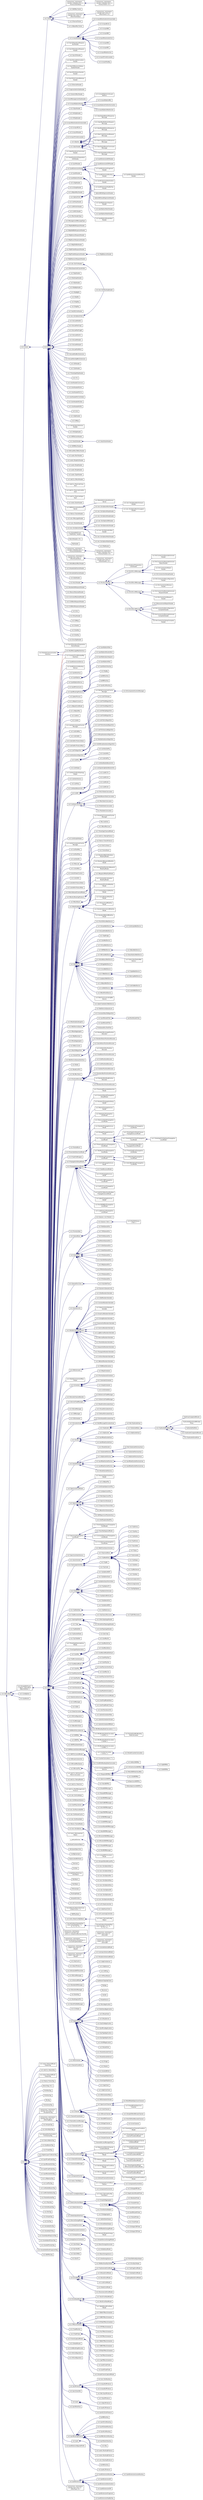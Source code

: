 digraph "Graphical Class Hierarchy"
{
 // LATEX_PDF_SIZE
  edge [fontname="Helvetica",fontsize="10",labelfontname="Helvetica",labelfontsize="10"];
  node [fontname="Helvetica",fontsize="10",shape=record];
  rankdir="LR";
  Node0 [label="ns3::dsr::DsrOptionField",height=0.2,width=0.4,color="black", fillcolor="white", style="filled",URL="$classns3_1_1dsr_1_1_dsr_option_field.html",tooltip="Option field for an DsrFsHeader Enables adding options to an DsrFsHeader."];
  Node0 -> Node1 [dir="back",color="midnightblue",fontsize="10",style="solid",fontname="Helvetica"];
  Node1 [label="ns3::dsr::DsrRoutingHeader",height=0.2,width=0.4,color="black", fillcolor="white", style="filled",URL="$classns3_1_1dsr_1_1_dsr_routing_header.html",tooltip="Header of Dsr Routing."];
  Node726 [label="g_defaultEntries",height=0.2,width=0.4,color="grey75", fillcolor="white", style="filled",tooltip=" "];
  Node726 -> Node727 [dir="back",color="midnightblue",fontsize="10",style="solid",fontname="Helvetica"];
  Node727 [label="ns3::UdpTraceClient",height=0.2,width=0.4,color="black", fillcolor="white", style="filled",URL="$structns3_1_1_udp_trace_client.html",tooltip="Default trace to send."];
  Node757 [label="ns3::GtpcIes",height=0.2,width=0.4,color="black", fillcolor="white", style="filled",URL="$classns3_1_1_gtpc_ies.html",tooltip=" "];
  Node757 -> Node758 [dir="back",color="midnightblue",fontsize="10",style="solid",fontname="Helvetica"];
  Node758 [label="ns3::GtpcCreateSessionRequest\lMessage",height=0.2,width=0.4,color="black", fillcolor="white", style="filled",URL="$classns3_1_1_gtpc_create_session_request_message.html",tooltip=" "];
  Node757 -> Node759 [dir="back",color="midnightblue",fontsize="10",style="solid",fontname="Helvetica"];
  Node759 [label="ns3::GtpcCreateSessionResponse\lMessage",height=0.2,width=0.4,color="black", fillcolor="white", style="filled",URL="$classns3_1_1_gtpc_create_session_response_message.html",tooltip=" "];
  Node757 -> Node760 [dir="back",color="midnightblue",fontsize="10",style="solid",fontname="Helvetica"];
  Node760 [label="ns3::GtpcDeleteBearerCommand\lMessage",height=0.2,width=0.4,color="black", fillcolor="white", style="filled",URL="$classns3_1_1_gtpc_delete_bearer_command_message.html",tooltip=" "];
  Node757 -> Node761 [dir="back",color="midnightblue",fontsize="10",style="solid",fontname="Helvetica"];
  Node761 [label="ns3::GtpcDeleteBearerRequest\lMessage",height=0.2,width=0.4,color="black", fillcolor="white", style="filled",URL="$classns3_1_1_gtpc_delete_bearer_request_message.html",tooltip=" "];
  Node757 -> Node762 [dir="back",color="midnightblue",fontsize="10",style="solid",fontname="Helvetica"];
  Node762 [label="ns3::GtpcDeleteBearerResponse\lMessage",height=0.2,width=0.4,color="black", fillcolor="white", style="filled",URL="$classns3_1_1_gtpc_delete_bearer_response_message.html",tooltip=" "];
  Node757 -> Node763 [dir="back",color="midnightblue",fontsize="10",style="solid",fontname="Helvetica"];
  Node763 [label="ns3::GtpcModifyBearerRequest\lMessage",height=0.2,width=0.4,color="black", fillcolor="white", style="filled",URL="$classns3_1_1_gtpc_modify_bearer_request_message.html",tooltip=" "];
  Node757 -> Node764 [dir="back",color="midnightblue",fontsize="10",style="solid",fontname="Helvetica"];
  Node764 [label="ns3::GtpcModifyBearerResponse\lMessage",height=0.2,width=0.4,color="black", fillcolor="white", style="filled",URL="$classns3_1_1_gtpc_modify_bearer_response_message.html",tooltip=" "];
  Node2091 [label="ns3::ObjectBase",height=0.2,width=0.4,color="black", fillcolor="white", style="filled",URL="$classns3_1_1_object_base.html",tooltip="Anchor the ns-3 type and attribute system."];
  Node2091 -> Node2092 [dir="back",color="midnightblue",fontsize="10",style="solid",fontname="Helvetica"];
  Node2092 [label="ns3::SimpleRefCount\l\< Object, ObjectBase,\l ObjectDeleter \>",height=0.2,width=0.4,color="black", fillcolor="white", style="filled",URL="$classns3_1_1_simple_ref_count.html",tooltip=" "];
  Node2092 -> Node2093 [dir="back",color="midnightblue",fontsize="10",style="solid",fontname="Helvetica"];
  Node2093 [label="ns3::Object",height=0.2,width=0.4,color="black", fillcolor="white", style="filled",URL="$classns3_1_1_object.html",tooltip="A base class which provides memory management and object aggregation."];
  Node2093 -> Node2094 [dir="back",color="midnightblue",fontsize="10",style="solid",fontname="Helvetica"];
  Node2094 [label="AttributeContainerObject",height=0.2,width=0.4,color="black", fillcolor="white", style="filled",URL="$class_attribute_container_object.html",tooltip=" "];
  Node2093 -> Node2095 [dir="back",color="midnightblue",fontsize="10",style="solid",fontname="Helvetica"];
  Node2095 [label="AttributeObjectTest",height=0.2,width=0.4,color="black", fillcolor="white", style="filled",URL="$class_attribute_object_test.html",tooltip=" "];
  Node2093 -> Node2096 [dir="back",color="midnightblue",fontsize="10",style="solid",fontname="Helvetica"];
  Node2096 [label="ConfigExample",height=0.2,width=0.4,color="black", fillcolor="white", style="filled",URL="$class_config_example.html",tooltip="Example class to demonstrate use of the ns-3 Config Store."];
  Node2093 -> Node2097 [dir="back",color="midnightblue",fontsize="10",style="solid",fontname="Helvetica"];
  Node2097 [label="DeprecatedAttribute",height=0.2,width=0.4,color="black", fillcolor="white", style="filled",URL="$class_deprecated_attribute.html",tooltip=" "];
  Node2093 -> Node2098 [dir="back",color="midnightblue",fontsize="10",style="solid",fontname="Helvetica"];
  Node2098 [label="Derived",height=0.2,width=0.4,color="black", fillcolor="white", style="filled",URL="$class_derived.html",tooltip=" "];
  Node2093 -> Node2099 [dir="back",color="midnightblue",fontsize="10",style="solid",fontname="Helvetica"];
  Node2099 [label="Emitter",height=0.2,width=0.4,color="black", fillcolor="white", style="filled",URL="$class_emitter.html",tooltip=" "];
  Node2093 -> Node2100 [dir="back",color="midnightblue",fontsize="10",style="solid",fontname="Helvetica"];
  Node2100 [label="LengthValueTestCase\l::TestObject",height=0.2,width=0.4,color="black", fillcolor="white", style="filled",URL="$class_length_value_test_case_1_1_test_object.html",tooltip=" "];
  Node2093 -> Node2101 [dir="back",color="midnightblue",fontsize="10",style="solid",fontname="Helvetica"];
  Node2101 [label="MyObject",height=0.2,width=0.4,color="black", fillcolor="white", style="filled",URL="$class_my_object.html",tooltip=" "];
  Node2093 -> Node2102 [dir="back",color="midnightblue",fontsize="10",style="solid",fontname="Helvetica"];
  Node2102 [label="PairObject",height=0.2,width=0.4,color="black", fillcolor="white", style="filled",URL="$class_pair_object.html",tooltip=" "];
  Node2093 -> Node2103 [dir="back",color="midnightblue",fontsize="10",style="solid",fontname="Helvetica"];
  Node2103 [label="PtrExample",height=0.2,width=0.4,color="black", fillcolor="white", style="filled",URL="$class_ptr_example.html",tooltip="Example class illustrating use of Ptr."];
  Node2093 -> Node2104 [dir="back",color="midnightblue",fontsize="10",style="solid",fontname="Helvetica"];
  Node2104 [label="RoutingHelper",height=0.2,width=0.4,color="black", fillcolor="white", style="filled",URL="$class_routing_helper.html",tooltip="The RoutingHelper class generates routing data between nodes (vehicles) and uses the RoutingStats cla..."];
  Node2093 -> Node2105 [dir="back",color="midnightblue",fontsize="10",style="solid",fontname="Helvetica"];
  Node2105 [label="SampleEmitter",height=0.2,width=0.4,color="black", fillcolor="white", style="filled",URL="$class_sample_emitter.html",tooltip=" "];
  Node2093 -> Node2106 [dir="back",color="midnightblue",fontsize="10",style="solid",fontname="Helvetica"];
  Node2106 [label="TracedCallbackTypedefTest\lCase::CheckerBase\< T1,\l T2, T3, T4, T5 \>",height=0.2,width=0.4,color="black", fillcolor="white", style="filled",URL="$class_traced_callback_typedef_test_case_1_1_checker_base.html",tooltip="Invoker boilerplate."];
  Node2106 -> Node2107 [dir="back",color="midnightblue",fontsize="10",style="solid",fontname="Helvetica"];
  Node2107 [label="TracedCallbackTypedefTest\lCase::Checker\< T1, T2,\l T3, T4, T5 \>",height=0.2,width=0.4,color="black", fillcolor="white", style="filled",URL="$class_traced_callback_typedef_test_case_1_1_checker.html",tooltip="Callback checkers."];
  Node2093 -> Node2108 [dir="back",color="midnightblue",fontsize="10",style="solid",fontname="Helvetica"];
  Node2108 [label="TracedValueCallbackTestCase\l::CheckTvCb\< T \>",height=0.2,width=0.4,color="black", fillcolor="white", style="filled",URL="$class_traced_value_callback_test_case_1_1_check_tv_cb.html",tooltip="A class to check that the callback function typedef will actually connect to the TracedValue."];
  Node2093 -> Node2109 [dir="back",color="midnightblue",fontsize="10",style="solid",fontname="Helvetica"];
  Node2109 [label="WifiPhyStats",height=0.2,width=0.4,color="black", fillcolor="white", style="filled",URL="$class_wifi_phy_stats.html",tooltip="The WifiPhyStats class collects Wifi MAC/PHY statistics."];
  Node2093 -> Node2110 [dir="back",color="midnightblue",fontsize="10",style="solid",fontname="Helvetica"];
  Node2110 [label="anonymous_namespace\l\{object-test-suite.cc\}\l::BaseA",height=0.2,width=0.4,color="black", fillcolor="white", style="filled",URL="$classanonymous__namespace_02object-test-suite_8cc_03_1_1_base_a.html",tooltip="Base class A."];
  Node2110 -> Node2111 [dir="back",color="midnightblue",fontsize="10",style="solid",fontname="Helvetica"];
  Node2111 [label="anonymous_namespace\l\{object-test-suite.cc\}\l::DerivedA",height=0.2,width=0.4,color="black", fillcolor="white", style="filled",URL="$classanonymous__namespace_02object-test-suite_8cc_03_1_1_derived_a.html",tooltip="Derived class A."];
  Node2093 -> Node2112 [dir="back",color="midnightblue",fontsize="10",style="solid",fontname="Helvetica"];
  Node2112 [label="anonymous_namespace\l\{object-test-suite.cc\}\l::BaseB",height=0.2,width=0.4,color="black", fillcolor="white", style="filled",URL="$classanonymous__namespace_02object-test-suite_8cc_03_1_1_base_b.html",tooltip="Base class B."];
  Node2112 -> Node2113 [dir="back",color="midnightblue",fontsize="10",style="solid",fontname="Helvetica"];
  Node2113 [label="anonymous_namespace\l\{object-test-suite.cc\}\l::DerivedB",height=0.2,width=0.4,color="black", fillcolor="white", style="filled",URL="$classanonymous__namespace_02object-test-suite_8cc_03_1_1_derived_b.html",tooltip="Derived class B."];
  Node2093 -> Node2114 [dir="back",color="midnightblue",fontsize="10",style="solid",fontname="Helvetica"];
  Node2114 [label="anonymous_namespace\l\{sequence-number-test\l-suite.cc\}::SequenceNumberTestObj",height=0.2,width=0.4,color="black", fillcolor="white", style="filled",URL="$classanonymous__namespace_02sequence-number-test-suite_8cc_03_1_1_sequence_number_test_obj.html",tooltip="Test object using sequence numbers."];
  Node2093 -> Node2115 [dir="back",color="midnightblue",fontsize="10",style="solid",fontname="Helvetica"];
  Node2115 [label="anonymous_namespace\l\{test-string-value-formatting.cc\}\l::FormattingTestObject",height=0.2,width=0.4,color="black", fillcolor="white", style="filled",URL="$classanonymous__namespace_02test-string-value-formatting_8cc_03_1_1_formatting_test_object.html",tooltip="StringValue formatting example test object."];
  Node2093 -> Node2116 [dir="back",color="midnightblue",fontsize="10",style="solid",fontname="Helvetica"];
  Node2116 [label="ns3::AntennaModel",height=0.2,width=0.4,color="black", fillcolor="white", style="filled",URL="$classns3_1_1_antenna_model.html",tooltip="interface for antenna radiation pattern models"];
  Node2116 -> Node2117 [dir="back",color="midnightblue",fontsize="10",style="solid",fontname="Helvetica"];
  Node2117 [label="ns3::CosineAntennaModel",height=0.2,width=0.4,color="black", fillcolor="white", style="filled",URL="$classns3_1_1_cosine_antenna_model.html",tooltip="Cosine Antenna Model."];
  Node2116 -> Node2118 [dir="back",color="midnightblue",fontsize="10",style="solid",fontname="Helvetica"];
  Node2118 [label="ns3::IsotropicAntennaModel",height=0.2,width=0.4,color="black", fillcolor="white", style="filled",URL="$classns3_1_1_isotropic_antenna_model.html",tooltip="Isotropic antenna model."];
  Node2116 -> Node2119 [dir="back",color="midnightblue",fontsize="10",style="solid",fontname="Helvetica"];
  Node2119 [label="ns3::ParabolicAntennaModel",height=0.2,width=0.4,color="black", fillcolor="white", style="filled",URL="$classns3_1_1_parabolic_antenna_model.html",tooltip="Antenna model based on a parabolic approximation of the main lobe radiation pattern."];
  Node2093 -> Node2120 [dir="back",color="midnightblue",fontsize="10",style="solid",fontname="Helvetica"];
  Node2120 [label="ns3::Application",height=0.2,width=0.4,color="black", fillcolor="white", style="filled",URL="$classns3_1_1_application.html",tooltip="The base class for all ns3 applications."];
  Node2120 -> Node2121 [dir="back",color="midnightblue",fontsize="10",style="solid",fontname="Helvetica"];
  Node2121 [label="EpsBearerTagUdpClient",height=0.2,width=0.4,color="black", fillcolor="white", style="filled",URL="$class_eps_bearer_tag_udp_client.html",tooltip="A Udp client."];
  Node2120 -> Node2122 [dir="back",color="midnightblue",fontsize="10",style="solid",fontname="Helvetica"];
  Node2122 [label="MyApp",height=0.2,width=0.4,color="black", fillcolor="white", style="filled",URL="$class_my_app.html",tooltip=" "];
  Node2120 -> Node2123 [dir="back",color="midnightblue",fontsize="10",style="solid",fontname="Helvetica"];
  Node2123 [label="Receiver",height=0.2,width=0.4,color="black", fillcolor="white", style="filled",URL="$class_receiver.html",tooltip=" "];
  Node2120 -> Node2124 [dir="back",color="midnightblue",fontsize="10",style="solid",fontname="Helvetica"];
  Node2124 [label="Sender",height=0.2,width=0.4,color="black", fillcolor="white", style="filled",URL="$class_sender.html",tooltip=" "];
  Node2120 -> Node2125 [dir="back",color="midnightblue",fontsize="10",style="solid",fontname="Helvetica"];
  Node2125 [label="SimpleSource",height=0.2,width=0.4,color="black", fillcolor="white", style="filled",URL="$class_simple_source.html",tooltip=" "];
  Node2120 -> Node2126 [dir="back",color="midnightblue",fontsize="10",style="solid",fontname="Helvetica"];
  Node2126 [label="ns3::BsmApplication",height=0.2,width=0.4,color="black", fillcolor="white", style="filled",URL="$classns3_1_1_bsm_application.html",tooltip="The BsmApplication class sends and receives the IEEE 1609 WAVE (Wireless Access in Vehicular Environm..."];
  Node2120 -> Node2127 [dir="back",color="midnightblue",fontsize="10",style="solid",fontname="Helvetica"];
  Node2127 [label="ns3::BulkSendApplication",height=0.2,width=0.4,color="black", fillcolor="white", style="filled",URL="$classns3_1_1_bulk_send_application.html",tooltip="Send as much traffic as possible, trying to fill the bandwidth."];
  Node2120 -> Node2128 [dir="back",color="midnightblue",fontsize="10",style="solid",fontname="Helvetica"];
  Node2128 [label="ns3::DhcpClient",height=0.2,width=0.4,color="black", fillcolor="white", style="filled",URL="$classns3_1_1_dhcp_client.html",tooltip="Implements the functionality of a DHCP client."];
  Node2120 -> Node2129 [dir="back",color="midnightblue",fontsize="10",style="solid",fontname="Helvetica"];
  Node2129 [label="ns3::DhcpServer",height=0.2,width=0.4,color="black", fillcolor="white", style="filled",URL="$classns3_1_1_dhcp_server.html",tooltip="Implements the functionality of a DHCP server."];
  Node2120 -> Node2130 [dir="back",color="midnightblue",fontsize="10",style="solid",fontname="Helvetica"];
  Node2130 [label="ns3::EpcEnbApplication",height=0.2,width=0.4,color="black", fillcolor="white", style="filled",URL="$classns3_1_1_epc_enb_application.html",tooltip="This application is installed inside eNBs and provides the bridge functionality for user data plane p..."];
  Node2120 -> Node2131 [dir="back",color="midnightblue",fontsize="10",style="solid",fontname="Helvetica"];
  Node2131 [label="ns3::EpcMmeApplication",height=0.2,width=0.4,color="black", fillcolor="white", style="filled",URL="$classns3_1_1_epc_mme_application.html",tooltip="This application implements the Mobility Management Entity (MME) according to the 3GPP TS 23...."];
  Node2120 -> Node2132 [dir="back",color="midnightblue",fontsize="10",style="solid",fontname="Helvetica"];
  Node2132 [label="ns3::EpcPgwApplication",height=0.2,width=0.4,color="black", fillcolor="white", style="filled",URL="$classns3_1_1_epc_pgw_application.html",tooltip="This application implements the Packet Data Network (PDN) Gateway Entity (PGW) according to the 3GPP ..."];
  Node2120 -> Node2133 [dir="back",color="midnightblue",fontsize="10",style="solid",fontname="Helvetica"];
  Node2133 [label="ns3::EpcSgwApplication",height=0.2,width=0.4,color="black", fillcolor="white", style="filled",URL="$classns3_1_1_epc_sgw_application.html",tooltip="This application implements the Serving Gateway Entity (SGW) according to the 3GPP TS 23...."];
  Node2120 -> Node2134 [dir="back",color="midnightblue",fontsize="10",style="solid",fontname="Helvetica"];
  Node2134 [label="ns3::OnOffApplication",height=0.2,width=0.4,color="black", fillcolor="white", style="filled",URL="$classns3_1_1_on_off_application.html",tooltip="Generate traffic to a single destination according to an OnOff pattern."];
  Node2120 -> Node2135 [dir="back",color="midnightblue",fontsize="10",style="solid",fontname="Helvetica"];
  Node2135 [label="ns3::PacketSink",height=0.2,width=0.4,color="black", fillcolor="white", style="filled",URL="$classns3_1_1_packet_sink.html",tooltip="Receive and consume traffic generated to an IP address and port."];
  Node2120 -> Node2136 [dir="back",color="midnightblue",fontsize="10",style="solid",fontname="Helvetica"];
  Node2136 [label="ns3::PacketSocketClient",height=0.2,width=0.4,color="black", fillcolor="white", style="filled",URL="$classns3_1_1_packet_socket_client.html",tooltip="A simple client."];
  Node2120 -> Node2137 [dir="back",color="midnightblue",fontsize="10",style="solid",fontname="Helvetica"];
  Node2137 [label="ns3::PacketSocketServer",height=0.2,width=0.4,color="black", fillcolor="white", style="filled",URL="$classns3_1_1_packet_socket_server.html",tooltip="A server using PacketSocket."];
  Node2120 -> Node2138 [dir="back",color="midnightblue",fontsize="10",style="solid",fontname="Helvetica"];
  Node2138 [label="ns3::Ping6",height=0.2,width=0.4,color="black", fillcolor="white", style="filled",URL="$classns3_1_1_ping6.html",tooltip="A ping6 application."];
  Node2120 -> Node2139 [dir="back",color="midnightblue",fontsize="10",style="solid",fontname="Helvetica"];
  Node2139 [label="ns3::Radvd",height=0.2,width=0.4,color="black", fillcolor="white", style="filled",URL="$classns3_1_1_radvd.html",tooltip="Router advertisement daemon."];
  Node2120 -> Node2140 [dir="back",color="midnightblue",fontsize="10",style="solid",fontname="Helvetica"];
  Node2140 [label="ns3::SocketWriter",height=0.2,width=0.4,color="black", fillcolor="white", style="filled",URL="$classns3_1_1_socket_writer.html",tooltip=" "];
  Node2120 -> Node2141 [dir="back",color="midnightblue",fontsize="10",style="solid",fontname="Helvetica"];
  Node2141 [label="ns3::ThreeGppHttpClient",height=0.2,width=0.4,color="black", fillcolor="white", style="filled",URL="$classns3_1_1_three_gpp_http_client.html",tooltip="Model application which simulates the traffic of a web browser."];
  Node2120 -> Node2142 [dir="back",color="midnightblue",fontsize="10",style="solid",fontname="Helvetica"];
  Node2142 [label="ns3::ThreeGppHttpServer",height=0.2,width=0.4,color="black", fillcolor="white", style="filled",URL="$classns3_1_1_three_gpp_http_server.html",tooltip="Model application which simulates the traffic of a web server."];
  Node2120 -> Node2143 [dir="back",color="midnightblue",fontsize="10",style="solid",fontname="Helvetica"];
  Node2143 [label="ns3::UdpClient",height=0.2,width=0.4,color="black", fillcolor="white", style="filled",URL="$classns3_1_1_udp_client.html",tooltip="A Udp client."];
  Node2120 -> Node2144 [dir="back",color="midnightblue",fontsize="10",style="solid",fontname="Helvetica"];
  Node2144 [label="ns3::UdpEchoClient",height=0.2,width=0.4,color="black", fillcolor="white", style="filled",URL="$classns3_1_1_udp_echo_client.html",tooltip="A Udp Echo client."];
  Node2120 -> Node2145 [dir="back",color="midnightblue",fontsize="10",style="solid",fontname="Helvetica"];
  Node2145 [label="ns3::UdpEchoServer",height=0.2,width=0.4,color="black", fillcolor="white", style="filled",URL="$classns3_1_1_udp_echo_server.html",tooltip="A Udp Echo server."];
  Node2120 -> Node2146 [dir="back",color="midnightblue",fontsize="10",style="solid",fontname="Helvetica"];
  Node2146 [label="ns3::UdpServer",height=0.2,width=0.4,color="black", fillcolor="white", style="filled",URL="$classns3_1_1_udp_server.html",tooltip="A UDP server, receives UDP packets from a remote host."];
  Node2120 -> Node727 [dir="back",color="midnightblue",fontsize="10",style="solid",fontname="Helvetica"];
  Node2120 -> Node2147 [dir="back",color="midnightblue",fontsize="10",style="solid",fontname="Helvetica"];
  Node2147 [label="ns3::V4Ping",height=0.2,width=0.4,color="black", fillcolor="white", style="filled",URL="$classns3_1_1_v4_ping.html",tooltip="an application which sends one ICMP ECHO request, waits for a REPLYs and reports the calculated RTT."];
  Node2120 -> Node2148 [dir="back",color="midnightblue",fontsize="10",style="solid",fontname="Helvetica"];
  Node2148 [label="ns3::V4TraceRoute",height=0.2,width=0.4,color="black", fillcolor="white", style="filled",URL="$classns3_1_1_v4_trace_route.html",tooltip="Traceroute application sends one ICMP ECHO request with TTL=1, and after receiving an ICMP TIME EXCEE..."];
  Node2093 -> Node2149 [dir="back",color="midnightblue",fontsize="10",style="solid",fontname="Helvetica"];
  Node2149 [label="ns3::ArpCache",height=0.2,width=0.4,color="black", fillcolor="white", style="filled",URL="$classns3_1_1_arp_cache.html",tooltip="An ARP cache."];
  Node2093 -> Node2150 [dir="back",color="midnightblue",fontsize="10",style="solid",fontname="Helvetica"];
  Node2150 [label="ns3::ArpL3Protocol",height=0.2,width=0.4,color="black", fillcolor="white", style="filled",URL="$classns3_1_1_arp_l3_protocol.html",tooltip="An implementation of the ARP protocol."];
  Node2093 -> Node2151 [dir="back",color="midnightblue",fontsize="10",style="solid",fontname="Helvetica"];
  Node2151 [label="ns3::AthstatsWifiTraceSink",height=0.2,width=0.4,color="black", fillcolor="white", style="filled",URL="$classns3_1_1_athstats_wifi_trace_sink.html",tooltip="trace sink for wifi device that mimics madwifi's athstats tool."];
  Node2093 -> Node2152 [dir="back",color="midnightblue",fontsize="10",style="solid",fontname="Helvetica"];
  Node2152 [label="ns3::BSLinkManager",height=0.2,width=0.4,color="black", fillcolor="white", style="filled",URL="$classns3_1_1_b_s_link_manager.html",tooltip=" "];
  Node2093 -> Node2153 [dir="back",color="midnightblue",fontsize="10",style="solid",fontname="Helvetica"];
  Node2153 [label="ns3::BSScheduler",height=0.2,width=0.4,color="black", fillcolor="white", style="filled",URL="$classns3_1_1_b_s_scheduler.html",tooltip=" "];
  Node2153 -> Node2154 [dir="back",color="midnightblue",fontsize="10",style="solid",fontname="Helvetica"];
  Node2154 [label="ns3::BSSchedulerRtps",height=0.2,width=0.4,color="black", fillcolor="white", style="filled",URL="$classns3_1_1_b_s_scheduler_rtps.html",tooltip="This class implements a simple downlink scheduler for rtPS flows."];
  Node2153 -> Node2155 [dir="back",color="midnightblue",fontsize="10",style="solid",fontname="Helvetica"];
  Node2155 [label="ns3::BSSchedulerSimple",height=0.2,width=0.4,color="black", fillcolor="white", style="filled",URL="$classns3_1_1_b_s_scheduler_simple.html",tooltip=" "];
  Node2093 -> Node2156 [dir="back",color="midnightblue",fontsize="10",style="solid",fontname="Helvetica"];
  Node2156 [label="ns3::BandwidthManager",height=0.2,width=0.4,color="black", fillcolor="white", style="filled",URL="$classns3_1_1_bandwidth_manager.html",tooltip="This class manage the bandwidth request and grant mechanism."];
  Node2093 -> Node2157 [dir="back",color="midnightblue",fontsize="10",style="solid",fontname="Helvetica"];
  Node2157 [label="ns3::BlockAckManager",height=0.2,width=0.4,color="black", fillcolor="white", style="filled",URL="$classns3_1_1_block_ack_manager.html",tooltip="Manages all block ack agreements for an originator station."];
  Node2093 -> Node2158 [dir="back",color="midnightblue",fontsize="10",style="solid",fontname="Helvetica"];
  Node2158 [label="ns3::Building",height=0.2,width=0.4,color="black", fillcolor="white", style="filled",URL="$classns3_1_1_building.html",tooltip="a 3d building block"];
  Node2093 -> Node2159 [dir="back",color="midnightblue",fontsize="10",style="solid",fontname="Helvetica"];
  Node2159 [label="ns3::BuildingListPriv",height=0.2,width=0.4,color="black", fillcolor="white", style="filled",URL="$classns3_1_1_building_list_priv.html",tooltip="private implementation detail of the BuildingList API."];
  Node2093 -> Node2160 [dir="back",color="midnightblue",fontsize="10",style="solid",fontname="Helvetica"];
  Node2160 [label="ns3::BurstProfileManager",height=0.2,width=0.4,color="black", fillcolor="white", style="filled",URL="$classns3_1_1_burst_profile_manager.html",tooltip=" "];
  Node2093 -> Node2161 [dir="back",color="midnightblue",fontsize="10",style="solid",fontname="Helvetica"];
  Node2161 [label="ns3::CcHelper",height=0.2,width=0.4,color="black", fillcolor="white", style="filled",URL="$classns3_1_1_cc_helper.html",tooltip="Creation and configuration of Component Carrier entities."];
  Node2093 -> Node2162 [dir="back",color="midnightblue",fontsize="10",style="solid",fontname="Helvetica"];
  Node2162 [label="ns3::Channel",height=0.2,width=0.4,color="black", fillcolor="white", style="filled",URL="$classns3_1_1_channel.html",tooltip="Abstract Channel Base Class."];
  Node2162 -> Node2163 [dir="back",color="midnightblue",fontsize="10",style="solid",fontname="Helvetica"];
  Node2163 [label="ns3::BridgeChannel",height=0.2,width=0.4,color="black", fillcolor="white", style="filled",URL="$classns3_1_1_bridge_channel.html",tooltip="Virtual channel implementation for bridges (BridgeNetDevice)."];
  Node2162 -> Node2164 [dir="back",color="midnightblue",fontsize="10",style="solid",fontname="Helvetica"];
  Node2164 [label="ns3::CsmaChannel",height=0.2,width=0.4,color="black", fillcolor="white", style="filled",URL="$classns3_1_1_csma_channel.html",tooltip="Csma Channel."];
  Node2162 -> Node2165 [dir="back",color="midnightblue",fontsize="10",style="solid",fontname="Helvetica"];
  Node2165 [label="ns3::PointToPointChannel",height=0.2,width=0.4,color="black", fillcolor="white", style="filled",URL="$classns3_1_1_point_to_point_channel.html",tooltip="Simple Point To Point Channel."];
  Node2165 -> Node2166 [dir="back",color="midnightblue",fontsize="10",style="solid",fontname="Helvetica"];
  Node2166 [label="ns3::PointToPointRemoteChannel",height=0.2,width=0.4,color="black", fillcolor="white", style="filled",URL="$classns3_1_1_point_to_point_remote_channel.html",tooltip="A Remote Point-To-Point Channel."];
  Node2162 -> Node2167 [dir="back",color="midnightblue",fontsize="10",style="solid",fontname="Helvetica"];
  Node2167 [label="ns3::SimpleChannel",height=0.2,width=0.4,color="black", fillcolor="white", style="filled",URL="$classns3_1_1_simple_channel.html",tooltip="A simple channel, for simple things and testing."];
  Node2167 -> Node2168 [dir="back",color="midnightblue",fontsize="10",style="solid",fontname="Helvetica"];
  Node2168 [label="ns3::ErrorChannel",height=0.2,width=0.4,color="black", fillcolor="white", style="filled",URL="$classns3_1_1_error_channel.html",tooltip="A Error channel, introducing deterministic delays on even/odd packets."];
  Node2162 -> Node2169 [dir="back",color="midnightblue",fontsize="10",style="solid",fontname="Helvetica"];
  Node2169 [label="ns3::SpectrumChannel",height=0.2,width=0.4,color="black", fillcolor="white", style="filled",URL="$classns3_1_1_spectrum_channel.html",tooltip="Defines the interface for spectrum-aware channel implementations."];
  Node2169 -> Node2170 [dir="back",color="midnightblue",fontsize="10",style="solid",fontname="Helvetica"];
  Node2170 [label="ns3::MultiModelSpectrumChannel",height=0.2,width=0.4,color="black", fillcolor="white", style="filled",URL="$classns3_1_1_multi_model_spectrum_channel.html",tooltip="This SpectrumChannel implementation can handle the presence of SpectrumPhy instances which can use di..."];
  Node2169 -> Node2171 [dir="back",color="midnightblue",fontsize="10",style="solid",fontname="Helvetica"];
  Node2171 [label="ns3::SingleModelSpectrum\lChannel",height=0.2,width=0.4,color="black", fillcolor="white", style="filled",URL="$classns3_1_1_single_model_spectrum_channel.html",tooltip="SpectrumChannel implementation which handles a single spectrum model."];
  Node2162 -> Node2172 [dir="back",color="midnightblue",fontsize="10",style="solid",fontname="Helvetica"];
  Node2172 [label="ns3::UanChannel",height=0.2,width=0.4,color="black", fillcolor="white", style="filled",URL="$classns3_1_1_uan_channel.html",tooltip="Channel class used by UAN devices."];
  Node2162 -> Node2173 [dir="back",color="midnightblue",fontsize="10",style="solid",fontname="Helvetica"];
  Node2173 [label="ns3::WimaxChannel",height=0.2,width=0.4,color="black", fillcolor="white", style="filled",URL="$classns3_1_1_wimax_channel.html",tooltip="The channel object to attach Wimax NetDevices."];
  Node2173 -> Node2174 [dir="back",color="midnightblue",fontsize="10",style="solid",fontname="Helvetica"];
  Node2174 [label="ns3::SimpleOfdmWimaxChannel",height=0.2,width=0.4,color="black", fillcolor="white", style="filled",URL="$classns3_1_1_simple_ofdm_wimax_channel.html",tooltip="SimpleOfdmWimaxChannel class."];
  Node2162 -> Node2175 [dir="back",color="midnightblue",fontsize="10",style="solid",fontname="Helvetica"];
  Node2175 [label="ns3::YansWifiChannel",height=0.2,width=0.4,color="black", fillcolor="white", style="filled",URL="$classns3_1_1_yans_wifi_channel.html",tooltip="a channel to interconnect ns3::YansWifiPhy objects."];
  Node2093 -> Node2176 [dir="back",color="midnightblue",fontsize="10",style="solid",fontname="Helvetica"];
  Node2176 [label="ns3::ChannelAccessManager",height=0.2,width=0.4,color="black", fillcolor="white", style="filled",URL="$classns3_1_1_channel_access_manager.html",tooltip="Manage a set of ns3::Txop."];
  Node2176 -> Node2177 [dir="back",color="midnightblue",fontsize="10",style="solid",fontname="Helvetica"];
  Node2177 [label="ChannelAccessManagerStub",height=0.2,width=0.4,color="black", fillcolor="white", style="filled",URL="$class_channel_access_manager_stub.html",tooltip="ChannelAccessManager Stub."];
  Node2093 -> Node2178 [dir="back",color="midnightblue",fontsize="10",style="solid",fontname="Helvetica"];
  Node2178 [label="ns3::ChannelCondition",height=0.2,width=0.4,color="black", fillcolor="white", style="filled",URL="$classns3_1_1_channel_condition.html",tooltip="Carries information about the LOS/NLOS channel state."];
  Node2093 -> Node2179 [dir="back",color="midnightblue",fontsize="10",style="solid",fontname="Helvetica"];
  Node2179 [label="ns3::ChannelConditionModel",height=0.2,width=0.4,color="black", fillcolor="white", style="filled",URL="$classns3_1_1_channel_condition_model.html",tooltip="Models the channel condition."];
  Node2179 -> Node2180 [dir="back",color="midnightblue",fontsize="10",style="solid",fontname="Helvetica"];
  Node2180 [label="ns3::AlwaysLosChannelCondition\lModel",height=0.2,width=0.4,color="black", fillcolor="white", style="filled",URL="$classns3_1_1_always_los_channel_condition_model.html",tooltip="Models an always in-LoS condition model."];
  Node2179 -> Node2181 [dir="back",color="midnightblue",fontsize="10",style="solid",fontname="Helvetica"];
  Node2181 [label="ns3::BuildingsChannelCondition\lModel",height=0.2,width=0.4,color="black", fillcolor="white", style="filled",URL="$classns3_1_1_buildings_channel_condition_model.html",tooltip="Determines the channel condition based on the buildings deployed in the scenario."];
  Node2179 -> Node2182 [dir="back",color="midnightblue",fontsize="10",style="solid",fontname="Helvetica"];
  Node2182 [label="ns3::NeverLosChannelCondition\lModel",height=0.2,width=0.4,color="black", fillcolor="white", style="filled",URL="$classns3_1_1_never_los_channel_condition_model.html",tooltip="Models a never in-LoS condition model."];
  Node2179 -> Node2183 [dir="back",color="midnightblue",fontsize="10",style="solid",fontname="Helvetica"];
  Node2183 [label="ns3::NeverLosVehicleChannel\lConditionModel",height=0.2,width=0.4,color="black", fillcolor="white", style="filled",URL="$classns3_1_1_never_los_vehicle_channel_condition_model.html",tooltip="Models a never in-LoS condition model caused by a blocking vehicle."];
  Node2179 -> Node2184 [dir="back",color="midnightblue",fontsize="10",style="solid",fontname="Helvetica"];
  Node2184 [label="ns3::ThreeGppChannelCondition\lModel",height=0.2,width=0.4,color="black", fillcolor="white", style="filled",URL="$classns3_1_1_three_gpp_channel_condition_model.html",tooltip="Base class for the 3GPP channel condition models."];
  Node2184 -> Node2185 [dir="back",color="midnightblue",fontsize="10",style="solid",fontname="Helvetica"];
  Node2185 [label="ns3::ProbabilisticV2vHighway\lChannelConditionModel",height=0.2,width=0.4,color="black", fillcolor="white", style="filled",URL="$classns3_1_1_probabilistic_v2v_highway_channel_condition_model.html",tooltip="Computes the channel condition for the V2V Highway scenario."];
  Node2184 -> Node2186 [dir="back",color="midnightblue",fontsize="10",style="solid",fontname="Helvetica"];
  Node2186 [label="ns3::ProbabilisticV2vUrban\lChannelConditionModel",height=0.2,width=0.4,color="black", fillcolor="white", style="filled",URL="$classns3_1_1_probabilistic_v2v_urban_channel_condition_model.html",tooltip="Computes the channel condition for the V2V Urban scenario."];
  Node2184 -> Node2187 [dir="back",color="midnightblue",fontsize="10",style="solid",fontname="Helvetica"];
  Node2187 [label="ns3::ThreeGppIndoorMixed\lOfficeChannelConditionModel",height=0.2,width=0.4,color="black", fillcolor="white", style="filled",URL="$classns3_1_1_three_gpp_indoor_mixed_office_channel_condition_model.html",tooltip="Computes the channel condition for the Indoor Mixed Office scenario."];
  Node2184 -> Node2188 [dir="back",color="midnightblue",fontsize="10",style="solid",fontname="Helvetica"];
  Node2188 [label="ns3::ThreeGppIndoorOpenOffice\lChannelConditionModel",height=0.2,width=0.4,color="black", fillcolor="white", style="filled",URL="$classns3_1_1_three_gpp_indoor_open_office_channel_condition_model.html",tooltip="Computes the channel condition for the Indoor Open Office scenario."];
  Node2184 -> Node2189 [dir="back",color="midnightblue",fontsize="10",style="solid",fontname="Helvetica"];
  Node2189 [label="ns3::ThreeGppRmaChannelCondition\lModel",height=0.2,width=0.4,color="black", fillcolor="white", style="filled",URL="$classns3_1_1_three_gpp_rma_channel_condition_model.html",tooltip="Computes the channel condition for the RMa scenario."];
  Node2184 -> Node2190 [dir="back",color="midnightblue",fontsize="10",style="solid",fontname="Helvetica"];
  Node2190 [label="ns3::ThreeGppUmaChannelCondition\lModel",height=0.2,width=0.4,color="black", fillcolor="white", style="filled",URL="$classns3_1_1_three_gpp_uma_channel_condition_model.html",tooltip="Computes the channel condition for the UMa scenario."];
  Node2184 -> Node2191 [dir="back",color="midnightblue",fontsize="10",style="solid",fontname="Helvetica"];
  Node2191 [label="ns3::ThreeGppUmiStreetCanyon\lChannelConditionModel",height=0.2,width=0.4,color="black", fillcolor="white", style="filled",URL="$classns3_1_1_three_gpp_umi_street_canyon_channel_condition_model.html",tooltip="Computes the channel condition for the UMi-Street canyon scenario."];
  Node2184 -> Node2192 [dir="back",color="midnightblue",fontsize="10",style="solid",fontname="Helvetica"];
  Node2192 [label="ns3::ThreeGppV2vHighwayChannel\lConditionModel",height=0.2,width=0.4,color="black", fillcolor="white", style="filled",URL="$classns3_1_1_three_gpp_v2v_highway_channel_condition_model.html",tooltip="Computes the channel condition for the V2V Highway scenario."];
  Node2184 -> Node2193 [dir="back",color="midnightblue",fontsize="10",style="solid",fontname="Helvetica"];
  Node2193 [label="ns3::ThreeGppV2vUrbanChannel\lConditionModel",height=0.2,width=0.4,color="black", fillcolor="white", style="filled",URL="$classns3_1_1_three_gpp_v2v_urban_channel_condition_model.html",tooltip="Computes the channel condition for the V2V Urban scenario."];
  Node2093 -> Node2194 [dir="back",color="midnightblue",fontsize="10",style="solid",fontname="Helvetica"];
  Node2194 [label="ns3::ChannelCoordinator",height=0.2,width=0.4,color="black", fillcolor="white", style="filled",URL="$classns3_1_1_channel_coordinator.html",tooltip="ChannelCoordinator deals with channel coordination in data plane (see 1609.4 chapter 5...."];
  Node2093 -> Node2195 [dir="back",color="midnightblue",fontsize="10",style="solid",fontname="Helvetica"];
  Node2195 [label="ns3::ChannelListPriv",height=0.2,width=0.4,color="black", fillcolor="white", style="filled",URL="$classns3_1_1_channel_list_priv.html",tooltip="private implementation detail of the ChannelList API."];
  Node2093 -> Node2196 [dir="back",color="midnightblue",fontsize="10",style="solid",fontname="Helvetica"];
  Node2196 [label="ns3::ChannelManager",height=0.2,width=0.4,color="black", fillcolor="white", style="filled",URL="$classns3_1_1_channel_manager.html",tooltip="manage 7 WaveChannels and the tx information such as data rate and txPowerLevel."];
  Node2093 -> Node2197 [dir="back",color="midnightblue",fontsize="10",style="solid",fontname="Helvetica"];
  Node2197 [label="ns3::ChannelScheduler",height=0.2,width=0.4,color="black", fillcolor="white", style="filled",URL="$classns3_1_1_channel_scheduler.html",tooltip="This class will assign channel access for requests from higher layers."];
  Node2197 -> Node2198 [dir="back",color="midnightblue",fontsize="10",style="solid",fontname="Helvetica"];
  Node2198 [label="ns3::DefaultChannelScheduler",height=0.2,width=0.4,color="black", fillcolor="white", style="filled",URL="$classns3_1_1_default_channel_scheduler.html",tooltip="This class uses a simple mechanism to assign channel access with following features: (1) only in the ..."];
  Node2093 -> Node2199 [dir="back",color="midnightblue",fontsize="10",style="solid",fontname="Helvetica"];
  Node2199 [label="ns3::ComponentCarrier",height=0.2,width=0.4,color="black", fillcolor="white", style="filled",URL="$classns3_1_1_component_carrier.html",tooltip="ComponentCarrier Object, it defines a single Carrier This is the parent class for both ComponentCarri..."];
  Node2199 -> Node2200 [dir="back",color="midnightblue",fontsize="10",style="solid",fontname="Helvetica"];
  Node2200 [label="ns3::ComponentCarrierBase\lStation",height=0.2,width=0.4,color="black", fillcolor="white", style="filled",URL="$classns3_1_1_component_carrier_base_station.html",tooltip="Defines a Base station, that is a ComponentCarrier but with a cell Id."];
  Node2200 -> Node2201 [dir="back",color="midnightblue",fontsize="10",style="solid",fontname="Helvetica"];
  Node2201 [label="ns3::ComponentCarrierEnb",height=0.2,width=0.4,color="black", fillcolor="white", style="filled",URL="$classns3_1_1_component_carrier_enb.html",tooltip="Defines a single carrier for enb, and contains pointers to LteEnbPhy, LteEnbMac, LteFfrAlgorithm,..."];
  Node2199 -> Node2202 [dir="back",color="midnightblue",fontsize="10",style="solid",fontname="Helvetica"];
  Node2202 [label="ns3::ComponentCarrierUe",height=0.2,width=0.4,color="black", fillcolor="white", style="filled",URL="$classns3_1_1_component_carrier_ue.html",tooltip="ComponentCarrierUe Object, it defines a single Carrier for the Ue."];
  Node2093 -> Node2203 [dir="back",color="midnightblue",fontsize="10",style="solid",fontname="Helvetica"];
  Node2203 [label="ns3::ConnectionManager",height=0.2,width=0.4,color="black", fillcolor="white", style="filled",URL="$classns3_1_1_connection_manager.html",tooltip="The same connection manager class serves both for BS and SS though some functions are exclusive to on..."];
  Node2093 -> Node2204 [dir="back",color="midnightblue",fontsize="10",style="solid",fontname="Helvetica"];
  Node2204 [label="ns3::DataCalculator",height=0.2,width=0.4,color="black", fillcolor="white", style="filled",URL="$classns3_1_1_data_calculator.html",tooltip="Calculates data during a simulation."];
  Node2204 -> Node2205 [dir="back",color="midnightblue",fontsize="10",style="solid",fontname="Helvetica"];
  Node2205 [label="ns3::CounterCalculator\l\< uint32_t \>",height=0.2,width=0.4,color="black", fillcolor="white", style="filled",URL="$classns3_1_1_counter_calculator.html",tooltip=" "];
  Node2205 -> Node2206 [dir="back",color="midnightblue",fontsize="10",style="solid",fontname="Helvetica"];
  Node2206 [label="ns3::PacketCounterCalculator",height=0.2,width=0.4,color="black", fillcolor="white", style="filled",URL="$classns3_1_1_packet_counter_calculator.html",tooltip="A stat for counting packets."];
  Node2204 -> Node2207 [dir="back",color="midnightblue",fontsize="10",style="solid",fontname="Helvetica"];
  Node2207 [label="ns3::MinMaxAvgTotalCalculator\l\< uint32_t \>",height=0.2,width=0.4,color="black", fillcolor="white", style="filled",URL="$classns3_1_1_min_max_avg_total_calculator.html",tooltip=" "];
  Node2207 -> Node2208 [dir="back",color="midnightblue",fontsize="10",style="solid",fontname="Helvetica"];
  Node2208 [label="ns3::PacketSizeMinMaxAvg\lTotalCalculator",height=0.2,width=0.4,color="black", fillcolor="white", style="filled",URL="$classns3_1_1_packet_size_min_max_avg_total_calculator.html",tooltip="A stat for collecting packet size statistics: min, max and average."];
  Node2204 -> Node2209 [dir="back",color="midnightblue",fontsize="10",style="solid",fontname="Helvetica"];
  Node2209 [label="ns3::MinMaxAvgTotalCalculator\l\< double \>",height=0.2,width=0.4,color="black", fillcolor="white", style="filled",URL="$classns3_1_1_min_max_avg_total_calculator.html",tooltip=" "];
  Node2204 -> Node2210 [dir="back",color="midnightblue",fontsize="10",style="solid",fontname="Helvetica"];
  Node2210 [label="ns3::MinMaxAvgTotalCalculator\l\< uint64_t \>",height=0.2,width=0.4,color="black", fillcolor="white", style="filled",URL="$classns3_1_1_min_max_avg_total_calculator.html",tooltip=" "];
  Node2204 -> Node2211 [dir="back",color="midnightblue",fontsize="10",style="solid",fontname="Helvetica"];
  Node2211 [label="ns3::CounterCalculator\< T \>",height=0.2,width=0.4,color="black", fillcolor="white", style="filled",URL="$classns3_1_1_counter_calculator.html",tooltip="Template class CounterCalculator."];
  Node2204 -> Node2212 [dir="back",color="midnightblue",fontsize="10",style="solid",fontname="Helvetica"];
  Node2212 [label="ns3::MinMaxAvgTotalCalculator\< T \>",height=0.2,width=0.4,color="black", fillcolor="white", style="filled",URL="$classns3_1_1_min_max_avg_total_calculator.html",tooltip="Template class MinMaxAvgTotalCalculator."];
  Node2204 -> Node2213 [dir="back",color="midnightblue",fontsize="10",style="solid",fontname="Helvetica"];
  Node2213 [label="ns3::TimeMinMaxAvgTotalCalculator",height=0.2,width=0.4,color="black", fillcolor="white", style="filled",URL="$classns3_1_1_time_min_max_avg_total_calculator.html",tooltip="Unfortunately, templating the base MinMaxAvgTotalCalculator to operate over Time values isn't straigh..."];
  Node2093 -> Node2214 [dir="back",color="midnightblue",fontsize="10",style="solid",fontname="Helvetica"];
  Node2214 [label="ns3::DataCollectionObject",height=0.2,width=0.4,color="black", fillcolor="white", style="filled",URL="$classns3_1_1_data_collection_object.html",tooltip="Base class for data collection framework objects."];
  Node2214 -> Node2215 [dir="back",color="midnightblue",fontsize="10",style="solid",fontname="Helvetica"];
  Node2215 [label="ns3::FileAggregator",height=0.2,width=0.4,color="black", fillcolor="white", style="filled",URL="$classns3_1_1_file_aggregator.html",tooltip="This aggregator sends values it receives to a file."];
  Node2214 -> Node2216 [dir="back",color="midnightblue",fontsize="10",style="solid",fontname="Helvetica"];
  Node2216 [label="ns3::GnuplotAggregator",height=0.2,width=0.4,color="black", fillcolor="white", style="filled",URL="$classns3_1_1_gnuplot_aggregator.html",tooltip="This aggregator produces output used to make gnuplot plots."];
  Node2214 -> Node2217 [dir="back",color="midnightblue",fontsize="10",style="solid",fontname="Helvetica"];
  Node2217 [label="ns3::Probe",height=0.2,width=0.4,color="black", fillcolor="white", style="filled",URL="$classns3_1_1_probe.html",tooltip="Base class for probes."];
  Node2217 -> Node2218 [dir="back",color="midnightblue",fontsize="10",style="solid",fontname="Helvetica"];
  Node2218 [label="ns3::ApplicationPacketProbe",height=0.2,width=0.4,color="black", fillcolor="white", style="filled",URL="$classns3_1_1_application_packet_probe.html",tooltip="Probe to translate from a TraceSource to two more easily parsed TraceSources."];
  Node2217 -> Node2219 [dir="back",color="midnightblue",fontsize="10",style="solid",fontname="Helvetica"];
  Node2219 [label="ns3::BooleanProbe",height=0.2,width=0.4,color="black", fillcolor="white", style="filled",URL="$classns3_1_1_boolean_probe.html",tooltip="This class is designed to probe an underlying ns3 TraceSource exporting a bool."];
  Node2217 -> Node2220 [dir="back",color="midnightblue",fontsize="10",style="solid",fontname="Helvetica"];
  Node2220 [label="ns3::DoubleProbe",height=0.2,width=0.4,color="black", fillcolor="white", style="filled",URL="$classns3_1_1_double_probe.html",tooltip="This class is designed to probe an underlying ns3 TraceSource exporting a double."];
  Node2217 -> Node2221 [dir="back",color="midnightblue",fontsize="10",style="solid",fontname="Helvetica"];
  Node2221 [label="ns3::Ipv4PacketProbe",height=0.2,width=0.4,color="black", fillcolor="white", style="filled",URL="$classns3_1_1_ipv4_packet_probe.html",tooltip="This class is designed to probe an underlying ns3 TraceSource exporting a packet, an IPv4 object,..."];
  Node2217 -> Node2222 [dir="back",color="midnightblue",fontsize="10",style="solid",fontname="Helvetica"];
  Node2222 [label="ns3::Ipv6PacketProbe",height=0.2,width=0.4,color="black", fillcolor="white", style="filled",URL="$classns3_1_1_ipv6_packet_probe.html",tooltip="This class is designed to probe an underlying ns3 TraceSource exporting a packet, an IPv6 object,..."];
  Node2217 -> Node2223 [dir="back",color="midnightblue",fontsize="10",style="solid",fontname="Helvetica"];
  Node2223 [label="ns3::PacketProbe",height=0.2,width=0.4,color="black", fillcolor="white", style="filled",URL="$classns3_1_1_packet_probe.html",tooltip="This class is designed to probe an underlying ns3 TraceSource exporting a packet."];
  Node2217 -> Node2224 [dir="back",color="midnightblue",fontsize="10",style="solid",fontname="Helvetica"];
  Node2224 [label="ns3::TimeProbe",height=0.2,width=0.4,color="black", fillcolor="white", style="filled",URL="$classns3_1_1_time_probe.html",tooltip="This class is designed to probe an underlying ns3 TraceSource exporting an ns3::Time."];
  Node2217 -> Node2225 [dir="back",color="midnightblue",fontsize="10",style="solid",fontname="Helvetica"];
  Node2225 [label="ns3::Uinteger16Probe",height=0.2,width=0.4,color="black", fillcolor="white", style="filled",URL="$classns3_1_1_uinteger16_probe.html",tooltip="This class is designed to probe an underlying ns3 TraceSource exporting an uint16_t."];
  Node2217 -> Node2226 [dir="back",color="midnightblue",fontsize="10",style="solid",fontname="Helvetica"];
  Node2226 [label="ns3::Uinteger32Probe",height=0.2,width=0.4,color="black", fillcolor="white", style="filled",URL="$classns3_1_1_uinteger32_probe.html",tooltip="This class is designed to probe an underlying ns3 TraceSource exporting an uint32_t."];
  Node2217 -> Node2227 [dir="back",color="midnightblue",fontsize="10",style="solid",fontname="Helvetica"];
  Node2227 [label="ns3::Uinteger8Probe",height=0.2,width=0.4,color="black", fillcolor="white", style="filled",URL="$classns3_1_1_uinteger8_probe.html",tooltip="This class is designed to probe an underlying ns3 TraceSource exporting an uint8_t."];
  Node2214 -> Node2228 [dir="back",color="midnightblue",fontsize="10",style="solid",fontname="Helvetica"];
  Node2228 [label="ns3::TimeSeriesAdaptor",height=0.2,width=0.4,color="black", fillcolor="white", style="filled",URL="$classns3_1_1_time_series_adaptor.html",tooltip="Takes probed values of different types and outputs the current time plus the value with both converte..."];
  Node2093 -> Node2229 [dir="back",color="midnightblue",fontsize="10",style="solid",fontname="Helvetica"];
  Node2229 [label="ns3::DataCollector",height=0.2,width=0.4,color="black", fillcolor="white", style="filled",URL="$classns3_1_1_data_collector.html",tooltip="Collects data."];
  Node2093 -> Node2230 [dir="back",color="midnightblue",fontsize="10",style="solid",fontname="Helvetica"];
  Node2230 [label="ns3::DataOutputInterface",height=0.2,width=0.4,color="black", fillcolor="white", style="filled",URL="$classns3_1_1_data_output_interface.html",tooltip="Abstract Data Output Interface class s."];
  Node2230 -> Node2231 [dir="back",color="midnightblue",fontsize="10",style="solid",fontname="Helvetica"];
  Node2231 [label="ns3::OmnetDataOutput",height=0.2,width=0.4,color="black", fillcolor="white", style="filled",URL="$classns3_1_1_omnet_data_output.html",tooltip="Outputs data in a format compatible with OMNeT library and framework."];
  Node2230 -> Node2232 [dir="back",color="midnightblue",fontsize="10",style="solid",fontname="Helvetica"];
  Node2232 [label="ns3::SqliteDataOutput",height=0.2,width=0.4,color="black", fillcolor="white", style="filled",URL="$classns3_1_1_sqlite_data_output.html",tooltip="Outputs data in a format compatible with SQLite."];
  Node2093 -> Node2233 [dir="back",color="midnightblue",fontsize="10",style="solid",fontname="Helvetica"];
  Node2233 [label="ns3::DeviceEnergyModel",height=0.2,width=0.4,color="black", fillcolor="white", style="filled",URL="$classns3_1_1_device_energy_model.html",tooltip="Base class for device energy models."];
  Node2233 -> Node2234 [dir="back",color="midnightblue",fontsize="10",style="solid",fontname="Helvetica"];
  Node2234 [label="ns3::AcousticModemEnergy\lModel",height=0.2,width=0.4,color="black", fillcolor="white", style="filled",URL="$classns3_1_1_acoustic_modem_energy_model.html",tooltip="WHOI micro-modem energy model."];
  Node2233 -> Node2235 [dir="back",color="midnightblue",fontsize="10",style="solid",fontname="Helvetica"];
  Node2235 [label="ns3::SimpleDeviceEnergyModel",height=0.2,width=0.4,color="black", fillcolor="white", style="filled",URL="$classns3_1_1_simple_device_energy_model.html",tooltip="A simple device energy model where current drain can be set by the user."];
  Node2233 -> Node2236 [dir="back",color="midnightblue",fontsize="10",style="solid",fontname="Helvetica"];
  Node2236 [label="ns3::WifiRadioEnergyModel",height=0.2,width=0.4,color="black", fillcolor="white", style="filled",URL="$classns3_1_1_wifi_radio_energy_model.html",tooltip="A WiFi radio energy model."];
  Node2093 -> Node2237 [dir="back",color="midnightblue",fontsize="10",style="solid",fontname="Helvetica"];
  Node2237 [label="ns3::EnergyHarvester",height=0.2,width=0.4,color="black", fillcolor="white", style="filled",URL="$classns3_1_1_energy_harvester.html",tooltip="Energy harvester base class."];
  Node2237 -> Node2238 [dir="back",color="midnightblue",fontsize="10",style="solid",fontname="Helvetica"];
  Node2238 [label="ns3::BasicEnergyHarvester",height=0.2,width=0.4,color="black", fillcolor="white", style="filled",URL="$classns3_1_1_basic_energy_harvester.html",tooltip="BasicEnergyHarvester increases remaining energy stored in an associated Energy Source."];
  Node2093 -> Node2239 [dir="back",color="midnightblue",fontsize="10",style="solid",fontname="Helvetica"];
  Node2239 [label="ns3::EnergyHarvesterContainer",height=0.2,width=0.4,color="black", fillcolor="white", style="filled",URL="$classns3_1_1_energy_harvester_container.html",tooltip="Holds a vector of ns3::EnergyHarvester pointers."];
  Node2093 -> Node2240 [dir="back",color="midnightblue",fontsize="10",style="solid",fontname="Helvetica"];
  Node2240 [label="ns3::EnergySource",height=0.2,width=0.4,color="black", fillcolor="white", style="filled",URL="$classns3_1_1_energy_source.html",tooltip="Introspection did not find any typical Config paths."];
  Node2240 -> Node2241 [dir="back",color="midnightblue",fontsize="10",style="solid",fontname="Helvetica"];
  Node2241 [label="ns3::BasicEnergySource",height=0.2,width=0.4,color="black", fillcolor="white", style="filled",URL="$classns3_1_1_basic_energy_source.html",tooltip="BasicEnergySource decreases/increases remaining energy stored in itself in linearly."];
  Node2240 -> Node2242 [dir="back",color="midnightblue",fontsize="10",style="solid",fontname="Helvetica"];
  Node2242 [label="ns3::LiIonEnergySource",height=0.2,width=0.4,color="black", fillcolor="white", style="filled",URL="$classns3_1_1_li_ion_energy_source.html",tooltip="Model a generic Lithium Ion Battery basing on [1][2]."];
  Node2240 -> Node2243 [dir="back",color="midnightblue",fontsize="10",style="solid",fontname="Helvetica"];
  Node2243 [label="ns3::RvBatteryModel",height=0.2,width=0.4,color="black", fillcolor="white", style="filled",URL="$classns3_1_1_rv_battery_model.html",tooltip="Rakhmatov Vrudhula non-linear battery model."];
  Node2093 -> Node2244 [dir="back",color="midnightblue",fontsize="10",style="solid",fontname="Helvetica"];
  Node2244 [label="ns3::EnergySourceContainer",height=0.2,width=0.4,color="black", fillcolor="white", style="filled",URL="$classns3_1_1_energy_source_container.html",tooltip="Holds a vector of ns3::EnergySource pointers."];
  Node2093 -> Node2245 [dir="back",color="midnightblue",fontsize="10",style="solid",fontname="Helvetica"];
  Node2245 [label="ns3::EpcHelper",height=0.2,width=0.4,color="black", fillcolor="white", style="filled",URL="$classns3_1_1_epc_helper.html",tooltip="Base helper class to handle the creation of the EPC entities."];
  Node2245 -> Node2246 [dir="back",color="midnightblue",fontsize="10",style="solid",fontname="Helvetica"];
  Node2246 [label="ns3::NoBackhaulEpcHelper",height=0.2,width=0.4,color="black", fillcolor="white", style="filled",URL="$classns3_1_1_no_backhaul_epc_helper.html",tooltip="Create an EPC network with PointToPoint links between the core network nodes."];
  Node2246 -> Node2247 [dir="back",color="midnightblue",fontsize="10",style="solid",fontname="Helvetica"];
  Node2247 [label="ns3::EmuEpcHelper",height=0.2,width=0.4,color="black", fillcolor="white", style="filled",URL="$classns3_1_1_emu_epc_helper.html",tooltip="Create an EPC network using EmuFdNetDevice."];
  Node2246 -> Node2248 [dir="back",color="midnightblue",fontsize="10",style="solid",fontname="Helvetica"];
  Node2248 [label="ns3::PointToPointEpcHelper",height=0.2,width=0.4,color="black", fillcolor="white", style="filled",URL="$classns3_1_1_point_to_point_epc_helper.html",tooltip="Create an EPC network with PointToPoint links in the backhaul network."];
  Node2093 -> Node2249 [dir="back",color="midnightblue",fontsize="10",style="solid",fontname="Helvetica"];
  Node2249 [label="ns3::EpcTestRrc",height=0.2,width=0.4,color="black", fillcolor="white", style="filled",URL="$classns3_1_1_epc_test_rrc.html",tooltip="RRC stub providing a testing S1 SAP user to be used with the EpcEnbApplication."];
  Node2093 -> Node2250 [dir="back",color="midnightblue",fontsize="10",style="solid",fontname="Helvetica"];
  Node2250 [label="ns3::EpcUeNas",height=0.2,width=0.4,color="black", fillcolor="white", style="filled",URL="$classns3_1_1_epc_ue_nas.html",tooltip=" "];
  Node2093 -> Node2251 [dir="back",color="midnightblue",fontsize="10",style="solid",fontname="Helvetica"];
  Node2251 [label="ns3::EpcX2",height=0.2,width=0.4,color="black", fillcolor="white", style="filled",URL="$classns3_1_1_epc_x2.html",tooltip="This entity is installed inside an eNB and provides the functionality for the X2 interface."];
  Node2093 -> Node2252 [dir="back",color="midnightblue",fontsize="10",style="solid",fontname="Helvetica"];
  Node2252 [label="ns3::ErrorModel",height=0.2,width=0.4,color="black", fillcolor="white", style="filled",URL="$classns3_1_1_error_model.html",tooltip="General error model that can be used to corrupt packets."];
  Node2252 -> Node2253 [dir="back",color="midnightblue",fontsize="10",style="solid",fontname="Helvetica"];
  Node2253 [label="ns3::BinaryErrorModel",height=0.2,width=0.4,color="black", fillcolor="white", style="filled",URL="$classns3_1_1_binary_error_model.html",tooltip="The simplest error model, corrupts even packets and does not corrupt odd ones."];
  Node2252 -> Node2254 [dir="back",color="midnightblue",fontsize="10",style="solid",fontname="Helvetica"];
  Node2254 [label="ns3::BurstErrorModel",height=0.2,width=0.4,color="black", fillcolor="white", style="filled",URL="$classns3_1_1_burst_error_model.html",tooltip="Determine which bursts of packets are errored corresponding to an underlying distribution,..."];
  Node2252 -> Node2255 [dir="back",color="midnightblue",fontsize="10",style="solid",fontname="Helvetica"];
  Node2255 [label="ns3::ListErrorModel",height=0.2,width=0.4,color="black", fillcolor="white", style="filled",URL="$classns3_1_1_list_error_model.html",tooltip="Provide a list of Packet uids to corrupt."];
  Node2252 -> Node2256 [dir="back",color="midnightblue",fontsize="10",style="solid",fontname="Helvetica"];
  Node2256 [label="ns3::RateErrorModel",height=0.2,width=0.4,color="black", fillcolor="white", style="filled",URL="$classns3_1_1_rate_error_model.html",tooltip="Determine which packets are errored corresponding to an underlying distribution, rate,..."];
  Node2252 -> Node2257 [dir="back",color="midnightblue",fontsize="10",style="solid",fontname="Helvetica"];
  Node2257 [label="ns3::ReceiveListErrorModel",height=0.2,width=0.4,color="black", fillcolor="white", style="filled",URL="$classns3_1_1_receive_list_error_model.html",tooltip="Provide a list of Packets to corrupt."];
  Node2252 -> Node2258 [dir="back",color="midnightblue",fontsize="10",style="solid",fontname="Helvetica"];
  Node2258 [label="ns3::TcpGeneralErrorModel",height=0.2,width=0.4,color="black", fillcolor="white", style="filled",URL="$classns3_1_1_tcp_general_error_model.html",tooltip="A general (TCP-aware) error model."];
  Node2258 -> Node2259 [dir="back",color="midnightblue",fontsize="10",style="solid",fontname="Helvetica"];
  Node2259 [label="TcpDropRatioErrorModel",height=0.2,width=0.4,color="black", fillcolor="white", style="filled",URL="$class_tcp_drop_ratio_error_model.html",tooltip="An error model that randomly drops a given rátio of TCP segments."];
  Node2258 -> Node2260 [dir="back",color="midnightblue",fontsize="10",style="solid",fontname="Helvetica"];
  Node2260 [label="ns3::TcpFlagErrorModel",height=0.2,width=0.4,color="black", fillcolor="white", style="filled",URL="$classns3_1_1_tcp_flag_error_model.html",tooltip="Error model which drop packets with specified TCP flags."];
  Node2258 -> Node2261 [dir="back",color="midnightblue",fontsize="10",style="solid",fontname="Helvetica"];
  Node2261 [label="ns3::TcpSeqErrorModel",height=0.2,width=0.4,color="black", fillcolor="white", style="filled",URL="$classns3_1_1_tcp_seq_error_model.html",tooltip="An error model TCP aware: it drops the sequence number declared."];
  Node2093 -> Node2262 [dir="back",color="midnightblue",fontsize="10",style="solid",fontname="Helvetica"];
  Node2262 [label="ns3::ErrorRateModel",height=0.2,width=0.4,color="black", fillcolor="white", style="filled",URL="$classns3_1_1_error_rate_model.html",tooltip="the interface for Wifi's error models"];
  Node2262 -> Node2263 [dir="back",color="midnightblue",fontsize="10",style="solid",fontname="Helvetica"];
  Node2263 [label="ns3::NistErrorRateModel",height=0.2,width=0.4,color="black", fillcolor="white", style="filled",URL="$classns3_1_1_nist_error_rate_model.html",tooltip="A model for the error rate for different modulations."];
  Node2262 -> Node2264 [dir="back",color="midnightblue",fontsize="10",style="solid",fontname="Helvetica"];
  Node2264 [label="ns3::TableBasedErrorRate\lModel",height=0.2,width=0.4,color="black", fillcolor="white", style="filled",URL="$classns3_1_1_table_based_error_rate_model.html",tooltip="Introspection did not find any typical Config paths."];
  Node2262 -> Node2265 [dir="back",color="midnightblue",fontsize="10",style="solid",fontname="Helvetica"];
  Node2265 [label="ns3::YansErrorRateModel",height=0.2,width=0.4,color="black", fillcolor="white", style="filled",URL="$classns3_1_1_yans_error_rate_model.html",tooltip="Model the error rate for different modulations."];
  Node2093 -> Node2266 [dir="back",color="midnightblue",fontsize="10",style="solid",fontname="Helvetica"];
  Node2266 [label="ns3::FfMacScheduler",height=0.2,width=0.4,color="black", fillcolor="white", style="filled",URL="$classns3_1_1_ff_mac_scheduler.html",tooltip="This abstract base class identifies the interface by means of which the helper object can plug on the..."];
  Node2266 -> Node2267 [dir="back",color="midnightblue",fontsize="10",style="solid",fontname="Helvetica"];
  Node2267 [label="ns3::CqaFfMacScheduler",height=0.2,width=0.4,color="black", fillcolor="white", style="filled",URL="$classns3_1_1_cqa_ff_mac_scheduler.html",tooltip="Implements the SCHED SAP and CSCHED SAP for the Channel and QoS Aware Scheduler."];
  Node2266 -> Node2268 [dir="back",color="midnightblue",fontsize="10",style="solid",fontname="Helvetica"];
  Node2268 [label="ns3::FdBetFfMacScheduler",height=0.2,width=0.4,color="black", fillcolor="white", style="filled",URL="$classns3_1_1_fd_bet_ff_mac_scheduler.html",tooltip="Implements the SCHED SAP and CSCHED SAP for a Frequency Domain Blind Equal Throughput scheduler."];
  Node2266 -> Node2269 [dir="back",color="midnightblue",fontsize="10",style="solid",fontname="Helvetica"];
  Node2269 [label="ns3::FdMtFfMacScheduler",height=0.2,width=0.4,color="black", fillcolor="white", style="filled",URL="$classns3_1_1_fd_mt_ff_mac_scheduler.html",tooltip="Implements the SCHED SAP and CSCHED SAP for a Frequency Domain Maximize Throughput scheduler."];
  Node2266 -> Node2270 [dir="back",color="midnightblue",fontsize="10",style="solid",fontname="Helvetica"];
  Node2270 [label="ns3::FdTbfqFfMacScheduler",height=0.2,width=0.4,color="black", fillcolor="white", style="filled",URL="$classns3_1_1_fd_tbfq_ff_mac_scheduler.html",tooltip="Implements the SCHED SAP and CSCHED SAP for a Frequency Domain Token Bank Fair Queue scheduler."];
  Node2266 -> Node2271 [dir="back",color="midnightblue",fontsize="10",style="solid",fontname="Helvetica"];
  Node2271 [label="ns3::PfFfMacScheduler",height=0.2,width=0.4,color="black", fillcolor="white", style="filled",URL="$classns3_1_1_pf_ff_mac_scheduler.html",tooltip="Implements the SCHED SAP and CSCHED SAP for a Proportional Fair scheduler."];
  Node2266 -> Node2272 [dir="back",color="midnightblue",fontsize="10",style="solid",fontname="Helvetica"];
  Node2272 [label="ns3::PssFfMacScheduler",height=0.2,width=0.4,color="black", fillcolor="white", style="filled",URL="$classns3_1_1_pss_ff_mac_scheduler.html",tooltip="Implements the SCHED SAP and CSCHED SAP for a Priority Set scheduler."];
  Node2266 -> Node2273 [dir="back",color="midnightblue",fontsize="10",style="solid",fontname="Helvetica"];
  Node2273 [label="ns3::RrFfMacScheduler",height=0.2,width=0.4,color="black", fillcolor="white", style="filled",URL="$classns3_1_1_rr_ff_mac_scheduler.html",tooltip="Implements the SCHED SAP and CSCHED SAP for a Round Robin scheduler."];
  Node2266 -> Node2274 [dir="back",color="midnightblue",fontsize="10",style="solid",fontname="Helvetica"];
  Node2274 [label="ns3::TdBetFfMacScheduler",height=0.2,width=0.4,color="black", fillcolor="white", style="filled",URL="$classns3_1_1_td_bet_ff_mac_scheduler.html",tooltip="Implements the SCHED SAP and CSCHED SAP for a Time Domain Blind Equal Throughput scheduler."];
  Node2266 -> Node2275 [dir="back",color="midnightblue",fontsize="10",style="solid",fontname="Helvetica"];
  Node2275 [label="ns3::TdMtFfMacScheduler",height=0.2,width=0.4,color="black", fillcolor="white", style="filled",URL="$classns3_1_1_td_mt_ff_mac_scheduler.html",tooltip="Implements the SCHED SAP and CSCHED SAP for a Time Domain Maximize Throughput scheduler."];
  Node2266 -> Node2276 [dir="back",color="midnightblue",fontsize="10",style="solid",fontname="Helvetica"];
  Node2276 [label="ns3::TdTbfqFfMacScheduler",height=0.2,width=0.4,color="black", fillcolor="white", style="filled",URL="$classns3_1_1_td_tbfq_ff_mac_scheduler.html",tooltip="Implements the SCHED SAP and CSCHED SAP for a Time Domain Token Bank Fair Queue scheduler."];
  Node2266 -> Node2277 [dir="back",color="midnightblue",fontsize="10",style="solid",fontname="Helvetica"];
  Node2277 [label="ns3::TtaFfMacScheduler",height=0.2,width=0.4,color="black", fillcolor="white", style="filled",URL="$classns3_1_1_tta_ff_mac_scheduler.html",tooltip="Implements the SCHED SAP and CSCHED SAP for a Throughput to Average scheduler."];
  Node2093 -> Node2278 [dir="back",color="midnightblue",fontsize="10",style="solid",fontname="Helvetica"];
  Node2278 [label="ns3::FlowMonitor",height=0.2,width=0.4,color="black", fillcolor="white", style="filled",URL="$classns3_1_1_flow_monitor.html",tooltip="An object that monitors and reports back packet flows observed during a simulation."];
  Node2093 -> Node2279 [dir="back",color="midnightblue",fontsize="10",style="solid",fontname="Helvetica"];
  Node2279 [label="ns3::FlowProbe",height=0.2,width=0.4,color="black", fillcolor="white", style="filled",URL="$classns3_1_1_flow_probe.html",tooltip="The FlowProbe class is responsible for listening for packet events in a specific point of the simulat..."];
  Node2279 -> Node2280 [dir="back",color="midnightblue",fontsize="10",style="solid",fontname="Helvetica"];
  Node2280 [label="ns3::Ipv4FlowProbe",height=0.2,width=0.4,color="black", fillcolor="white", style="filled",URL="$classns3_1_1_ipv4_flow_probe.html",tooltip="Class that monitors flows at the IPv4 layer of a Node."];
  Node2279 -> Node2281 [dir="back",color="midnightblue",fontsize="10",style="solid",fontname="Helvetica"];
  Node2281 [label="ns3::Ipv6FlowProbe",height=0.2,width=0.4,color="black", fillcolor="white", style="filled",URL="$classns3_1_1_ipv6_flow_probe.html",tooltip="Class that monitors flows at the IPv6 layer of a Node."];
  Node2093 -> Node2282 [dir="back",color="midnightblue",fontsize="10",style="solid",fontname="Helvetica"];
  Node2282 [label="ns3::FrameCaptureModel",height=0.2,width=0.4,color="black", fillcolor="white", style="filled",URL="$classns3_1_1_frame_capture_model.html",tooltip="the interface for Wifi's frame capture models"];
  Node2282 -> Node2283 [dir="back",color="midnightblue",fontsize="10",style="solid",fontname="Helvetica"];
  Node2283 [label="ns3::SimpleFrameCaptureModel",height=0.2,width=0.4,color="black", fillcolor="white", style="filled",URL="$classns3_1_1_simple_frame_capture_model.html",tooltip="A simple threshold-based model for frame capture effect."];
  Node2093 -> Node2284 [dir="back",color="midnightblue",fontsize="10",style="solid",fontname="Helvetica"];
  Node2284 [label="ns3::GlobalRouter",height=0.2,width=0.4,color="black", fillcolor="white", style="filled",URL="$classns3_1_1_global_router.html",tooltip="An interface aggregated to a node to provide global routing info."];
  Node2093 -> Node2285 [dir="back",color="firebrick4",fontsize="10",style="solid",fontname="Helvetica"];
  Node2285 [label="ns3::GrantedTimeWindowMpi\lInterface",height=0.2,width=0.4,color="black", fillcolor="white", style="filled",URL="$classns3_1_1_granted_time_window_mpi_interface.html",tooltip="Interface between ns-3 and MPI."];
  Node2093 -> Node2286 [dir="back",color="midnightblue",fontsize="10",style="solid",fontname="Helvetica"];
  Node2286 [label="ns3::GridBuildingAllocator",height=0.2,width=0.4,color="black", fillcolor="white", style="filled",URL="$classns3_1_1_grid_building_allocator.html",tooltip="Allocate buildings on a rectangular 2d grid."];
  Node2093 -> Node2287 [dir="back",color="midnightblue",fontsize="10",style="solid",fontname="Helvetica"];
  Node2287 [label="ns3::HeConfiguration",height=0.2,width=0.4,color="black", fillcolor="white", style="filled",URL="$classns3_1_1_he_configuration.html",tooltip="HE configuration."];
  Node2093 -> Node2288 [dir="back",color="midnightblue",fontsize="10",style="solid",fontname="Helvetica"];
  Node2288 [label="ns3::HtConfiguration",height=0.2,width=0.4,color="black", fillcolor="white", style="filled",URL="$classns3_1_1_ht_configuration.html",tooltip="HT configuration."];
  Node2093 -> Node2289 [dir="back",color="midnightblue",fontsize="10",style="solid",fontname="Helvetica"];
  Node2289 [label="ns3::IpL4Protocol",height=0.2,width=0.4,color="black", fillcolor="white", style="filled",URL="$classns3_1_1_ip_l4_protocol.html",tooltip="L4 Protocol abstract base class."];
  Node2289 -> Node2290 [dir="back",color="midnightblue",fontsize="10",style="solid",fontname="Helvetica"];
  Node2290 [label="ns3::Icmpv4L4Protocol",height=0.2,width=0.4,color="black", fillcolor="white", style="filled",URL="$classns3_1_1_icmpv4_l4_protocol.html",tooltip="This is the implementation of the ICMP protocol as described in RFC 792."];
  Node2289 -> Node2291 [dir="back",color="midnightblue",fontsize="10",style="solid",fontname="Helvetica"];
  Node2291 [label="ns3::Icmpv6L4Protocol",height=0.2,width=0.4,color="black", fillcolor="white", style="filled",URL="$classns3_1_1_icmpv6_l4_protocol.html",tooltip="An implementation of the ICMPv6 protocol."];
  Node2289 -> Node2292 [dir="back",color="midnightblue",fontsize="10",style="solid",fontname="Helvetica"];
  Node2292 [label="ns3::NscTcpL4Protocol",height=0.2,width=0.4,color="black", fillcolor="white", style="filled",URL="$classns3_1_1_nsc_tcp_l4_protocol.html",tooltip="Nsc wrapper glue, to interface with the Ipv4 protocol underneath."];
  Node2289 -> Node2293 [dir="back",color="midnightblue",fontsize="10",style="solid",fontname="Helvetica"];
  Node2293 [label="ns3::TcpL4Protocol",height=0.2,width=0.4,color="black", fillcolor="white", style="filled",URL="$classns3_1_1_tcp_l4_protocol.html",tooltip="TCP socket creation and multiplexing/demultiplexing."];
  Node2289 -> Node2294 [dir="back",color="midnightblue",fontsize="10",style="solid",fontname="Helvetica"];
  Node2294 [label="ns3::UdpL4Protocol",height=0.2,width=0.4,color="black", fillcolor="white", style="filled",URL="$classns3_1_1_udp_l4_protocol.html",tooltip="Implementation of the UDP protocol."];
  Node2289 -> Node2295 [dir="back",color="midnightblue",fontsize="10",style="solid",fontname="Helvetica"];
  Node2295 [label="ns3::dsr::DsrRouting",height=0.2,width=0.4,color="black", fillcolor="white", style="filled",URL="$classns3_1_1dsr_1_1_dsr_routing.html",tooltip="Dsr Routing base."];
  Node2093 -> Node2296 [dir="back",color="midnightblue",fontsize="10",style="solid",fontname="Helvetica"];
  Node2296 [label="ns3::IpcsClassifier",height=0.2,width=0.4,color="black", fillcolor="white", style="filled",URL="$classns3_1_1_ipcs_classifier.html",tooltip=" "];
  Node2093 -> Node2297 [dir="back",color="midnightblue",fontsize="10",style="solid",fontname="Helvetica"];
  Node2297 [label="ns3::Ipv4",height=0.2,width=0.4,color="black", fillcolor="white", style="filled",URL="$classns3_1_1_ipv4.html",tooltip="Access to the IPv4 forwarding table, interfaces, and configuration."];
  Node2297 -> Node2298 [dir="back",color="midnightblue",fontsize="10",style="solid",fontname="Helvetica"];
  Node2298 [label="ns3::Ipv4L3ClickProtocol",height=0.2,width=0.4,color="black", fillcolor="white", style="filled",URL="$classns3_1_1_ipv4_l3_click_protocol.html",tooltip="Implement the Ipv4 layer specifically for Click nodes to allow a clean integration of Click."];
  Node2297 -> Node2299 [dir="back",color="midnightblue",fontsize="10",style="solid",fontname="Helvetica"];
  Node2299 [label="ns3::Ipv4L3Protocol",height=0.2,width=0.4,color="black", fillcolor="white", style="filled",URL="$classns3_1_1_ipv4_l3_protocol.html",tooltip="Implement the IPv4 layer."];
  Node2093 -> Node2300 [dir="back",color="midnightblue",fontsize="10",style="solid",fontname="Helvetica"];
  Node2300 [label="ns3::Ipv4Interface",height=0.2,width=0.4,color="black", fillcolor="white", style="filled",URL="$classns3_1_1_ipv4_interface.html",tooltip="The IPv4 representation of a network interface."];
  Node2093 -> Node2301 [dir="back",color="midnightblue",fontsize="10",style="solid",fontname="Helvetica"];
  Node2301 [label="ns3::Ipv4RoutingProtocol",height=0.2,width=0.4,color="black", fillcolor="white", style="filled",URL="$classns3_1_1_ipv4_routing_protocol.html",tooltip="Abstract base class for IPv4 routing protocols."];
  Node2301 -> Node2302 [dir="back",color="midnightblue",fontsize="10",style="solid",fontname="Helvetica"];
  Node2302 [label="Ipv4ARouting",height=0.2,width=0.4,color="black", fillcolor="white", style="filled",URL="$class_ipv4_a_routing.html",tooltip="IPv4 dummy routing class (A)"];
  Node2301 -> Node2303 [dir="back",color="midnightblue",fontsize="10",style="solid",fontname="Helvetica"];
  Node2303 [label="Ipv4BRouting",height=0.2,width=0.4,color="black", fillcolor="white", style="filled",URL="$class_ipv4_b_routing.html",tooltip="IPv4 dummy routing class (B)"];
  Node2301 -> Node2304 [dir="back",color="midnightblue",fontsize="10",style="solid",fontname="Helvetica"];
  Node2304 [label="ns3::Ipv4ClickRouting",height=0.2,width=0.4,color="black", fillcolor="white", style="filled",URL="$classns3_1_1_ipv4_click_routing.html",tooltip="Class to allow a node to use Click for external routing."];
  Node2301 -> Node2305 [dir="back",color="midnightblue",fontsize="10",style="solid",fontname="Helvetica"];
  Node2305 [label="ns3::Ipv4GlobalRouting",height=0.2,width=0.4,color="black", fillcolor="white", style="filled",URL="$classns3_1_1_ipv4_global_routing.html",tooltip="Global routing protocol for IPv4 stacks."];
  Node2301 -> Node2306 [dir="back",color="midnightblue",fontsize="10",style="solid",fontname="Helvetica"];
  Node2306 [label="ns3::Ipv4ListRouting",height=0.2,width=0.4,color="black", fillcolor="white", style="filled",URL="$classns3_1_1_ipv4_list_routing.html",tooltip="IPv4 list routing."];
  Node2301 -> Node2307 [dir="back",color="midnightblue",fontsize="10",style="solid",fontname="Helvetica"];
  Node2307 [label="ns3::Ipv4NixVectorRouting",height=0.2,width=0.4,color="black", fillcolor="white", style="filled",URL="$classns3_1_1_ipv4_nix_vector_routing.html",tooltip="Nix-vector routing protocol."];
  Node2301 -> Node2308 [dir="back",color="midnightblue",fontsize="10",style="solid",fontname="Helvetica"];
  Node2308 [label="ns3::Ipv4StaticRouting",height=0.2,width=0.4,color="black", fillcolor="white", style="filled",URL="$classns3_1_1_ipv4_static_routing.html",tooltip="Static routing protocol for IP version 4 stacks."];
  Node2301 -> Node2309 [dir="back",color="midnightblue",fontsize="10",style="solid",fontname="Helvetica"];
  Node2309 [label="ns3::Rip",height=0.2,width=0.4,color="black", fillcolor="white", style="filled",URL="$classns3_1_1_rip.html",tooltip="RIP Routing Protocol, defined in RFC 2453."];
  Node2301 -> Node2310 [dir="back",color="midnightblue",fontsize="10",style="solid",fontname="Helvetica"];
  Node2310 [label="ns3::aodv::RoutingProtocol",height=0.2,width=0.4,color="black", fillcolor="white", style="filled",URL="$classns3_1_1aodv_1_1_routing_protocol.html",tooltip="AODV routing protocol."];
  Node2301 -> Node2311 [dir="back",color="midnightblue",fontsize="10",style="solid",fontname="Helvetica"];
  Node2311 [label="ns3::dsdv::RoutingProtocol",height=0.2,width=0.4,color="black", fillcolor="white", style="filled",URL="$classns3_1_1dsdv_1_1_routing_protocol.html",tooltip="DSDV routing protocol."];
  Node2301 -> Node2312 [dir="back",color="midnightblue",fontsize="10",style="solid",fontname="Helvetica"];
  Node2312 [label="ns3::olsr::RoutingProtocol",height=0.2,width=0.4,color="black", fillcolor="white", style="filled",URL="$classns3_1_1olsr_1_1_routing_protocol.html",tooltip="OLSR routing protocol for IPv4."];
  Node2093 -> Node2313 [dir="back",color="midnightblue",fontsize="10",style="solid",fontname="Helvetica"];
  Node2313 [label="ns3::Ipv6",height=0.2,width=0.4,color="black", fillcolor="white", style="filled",URL="$classns3_1_1_ipv6.html",tooltip="Access to the IPv6 forwarding table, interfaces, and configuration."];
  Node2313 -> Node2314 [dir="back",color="midnightblue",fontsize="10",style="solid",fontname="Helvetica"];
  Node2314 [label="ns3::Ipv6L3Protocol",height=0.2,width=0.4,color="black", fillcolor="white", style="filled",URL="$classns3_1_1_ipv6_l3_protocol.html",tooltip="IPv6 layer implementation."];
  Node2093 -> Node2315 [dir="back",color="midnightblue",fontsize="10",style="solid",fontname="Helvetica"];
  Node2315 [label="ns3::Ipv6AutoconfiguredPrefix",height=0.2,width=0.4,color="black", fillcolor="white", style="filled",URL="$classns3_1_1_ipv6_autoconfigured_prefix.html",tooltip="Router prefix information."];
  Node2093 -> Node2316 [dir="back",color="midnightblue",fontsize="10",style="solid",fontname="Helvetica"];
  Node2316 [label="ns3::Ipv6Extension",height=0.2,width=0.4,color="black", fillcolor="white", style="filled",URL="$classns3_1_1_ipv6_extension.html",tooltip="IPv6 Extension base If you want to implement a new IPv6 extension, all you have to do is implement a ..."];
  Node2316 -> Node2317 [dir="back",color="midnightblue",fontsize="10",style="solid",fontname="Helvetica"];
  Node2317 [label="ns3::Ipv6ExtensionAH",height=0.2,width=0.4,color="black", fillcolor="white", style="filled",URL="$classns3_1_1_ipv6_extension_a_h.html",tooltip="IPv6 Extension AH (Authentication Header)"];
  Node2316 -> Node2318 [dir="back",color="midnightblue",fontsize="10",style="solid",fontname="Helvetica"];
  Node2318 [label="ns3::Ipv6ExtensionDestination",height=0.2,width=0.4,color="black", fillcolor="white", style="filled",URL="$classns3_1_1_ipv6_extension_destination.html",tooltip="IPv6 Extension Destination."];
  Node2316 -> Node2319 [dir="back",color="midnightblue",fontsize="10",style="solid",fontname="Helvetica"];
  Node2319 [label="ns3::Ipv6ExtensionESP",height=0.2,width=0.4,color="black", fillcolor="white", style="filled",URL="$classns3_1_1_ipv6_extension_e_s_p.html",tooltip="IPv6 Extension ESP (Encapsulating Security Payload)"];
  Node2316 -> Node2320 [dir="back",color="midnightblue",fontsize="10",style="solid",fontname="Helvetica"];
  Node2320 [label="ns3::Ipv6ExtensionFragment",height=0.2,width=0.4,color="black", fillcolor="white", style="filled",URL="$classns3_1_1_ipv6_extension_fragment.html",tooltip="IPv6 Extension Fragment."];
  Node2316 -> Node2321 [dir="back",color="midnightblue",fontsize="10",style="solid",fontname="Helvetica"];
  Node2321 [label="ns3::Ipv6ExtensionHopByHop",height=0.2,width=0.4,color="black", fillcolor="white", style="filled",URL="$classns3_1_1_ipv6_extension_hop_by_hop.html",tooltip="IPv6 Extension \"Hop By Hop\"."];
  Node2316 -> Node2322 [dir="back",color="midnightblue",fontsize="10",style="solid",fontname="Helvetica"];
  Node2322 [label="ns3::Ipv6ExtensionRouting",height=0.2,width=0.4,color="black", fillcolor="white", style="filled",URL="$classns3_1_1_ipv6_extension_routing.html",tooltip="IPv6 Extension Routing."];
  Node2322 -> Node2323 [dir="back",color="midnightblue",fontsize="10",style="solid",fontname="Helvetica"];
  Node2323 [label="ns3::Ipv6ExtensionLooseRouting",height=0.2,width=0.4,color="black", fillcolor="white", style="filled",URL="$classns3_1_1_ipv6_extension_loose_routing.html",tooltip="IPv6 Extension Loose Routing."];
  Node2093 -> Node2324 [dir="back",color="midnightblue",fontsize="10",style="solid",fontname="Helvetica"];
  Node2324 [label="ns3::Ipv6ExtensionDemux",height=0.2,width=0.4,color="black", fillcolor="white", style="filled",URL="$classns3_1_1_ipv6_extension_demux.html",tooltip="Demultiplexes IPv6 extensions."];
  Node2093 -> Node2325 [dir="back",color="midnightblue",fontsize="10",style="solid",fontname="Helvetica"];
  Node2325 [label="ns3::Ipv6ExtensionRouting\lDemux",height=0.2,width=0.4,color="black", fillcolor="white", style="filled",URL="$classns3_1_1_ipv6_extension_routing_demux.html",tooltip="IPv6 Extension Routing Demux."];
  Node2093 -> Node2326 [dir="back",color="midnightblue",fontsize="10",style="solid",fontname="Helvetica"];
  Node2326 [label="ns3::Ipv6Interface",height=0.2,width=0.4,color="black", fillcolor="white", style="filled",URL="$classns3_1_1_ipv6_interface.html",tooltip="The IPv6 representation of a network interface."];
  Node2093 -> Node2327 [dir="back",color="midnightblue",fontsize="10",style="solid",fontname="Helvetica"];
  Node2327 [label="ns3::Ipv6Option",height=0.2,width=0.4,color="black", fillcolor="white", style="filled",URL="$classns3_1_1_ipv6_option.html",tooltip="IPv6 Option base."];
  Node2327 -> Node2328 [dir="back",color="midnightblue",fontsize="10",style="solid",fontname="Helvetica"];
  Node2328 [label="ns3::Ipv6OptionJumbogram",height=0.2,width=0.4,color="black", fillcolor="white", style="filled",URL="$classns3_1_1_ipv6_option_jumbogram.html",tooltip="IPv6 Option Jumbogram."];
  Node2327 -> Node2329 [dir="back",color="midnightblue",fontsize="10",style="solid",fontname="Helvetica"];
  Node2329 [label="ns3::Ipv6OptionPad1",height=0.2,width=0.4,color="black", fillcolor="white", style="filled",URL="$classns3_1_1_ipv6_option_pad1.html",tooltip="IPv6 Option Pad1."];
  Node2327 -> Node2330 [dir="back",color="midnightblue",fontsize="10",style="solid",fontname="Helvetica"];
  Node2330 [label="ns3::Ipv6OptionPadn",height=0.2,width=0.4,color="black", fillcolor="white", style="filled",URL="$classns3_1_1_ipv6_option_padn.html",tooltip="IPv6 Option Padn."];
  Node2327 -> Node2331 [dir="back",color="midnightblue",fontsize="10",style="solid",fontname="Helvetica"];
  Node2331 [label="ns3::Ipv6OptionRouterAlert",height=0.2,width=0.4,color="black", fillcolor="white", style="filled",URL="$classns3_1_1_ipv6_option_router_alert.html",tooltip="IPv6 Option Router Alert."];
  Node2093 -> Node2332 [dir="back",color="midnightblue",fontsize="10",style="solid",fontname="Helvetica"];
  Node2332 [label="ns3::Ipv6OptionDemux",height=0.2,width=0.4,color="black", fillcolor="white", style="filled",URL="$classns3_1_1_ipv6_option_demux.html",tooltip="IPv6 Option Demux."];
  Node2093 -> Node2333 [dir="back",color="midnightblue",fontsize="10",style="solid",fontname="Helvetica"];
  Node2333 [label="ns3::Ipv6PmtuCache",height=0.2,width=0.4,color="black", fillcolor="white", style="filled",URL="$classns3_1_1_ipv6_pmtu_cache.html",tooltip="This class implements the Path MTU cache, as defined by RFC 1981."];
  Node2093 -> Node2334 [dir="back",color="midnightblue",fontsize="10",style="solid",fontname="Helvetica"];
  Node2334 [label="ns3::Ipv6RoutingProtocol",height=0.2,width=0.4,color="black", fillcolor="white", style="filled",URL="$classns3_1_1_ipv6_routing_protocol.html",tooltip="Abstract base class for IPv6 routing protocols."];
  Node2334 -> Node2335 [dir="back",color="midnightblue",fontsize="10",style="solid",fontname="Helvetica"];
  Node2335 [label="Ipv6ARouting",height=0.2,width=0.4,color="black", fillcolor="white", style="filled",URL="$class_ipv6_a_routing.html",tooltip="IPv6 dummy routing class (A)"];
  Node2334 -> Node2336 [dir="back",color="midnightblue",fontsize="10",style="solid",fontname="Helvetica"];
  Node2336 [label="Ipv6BRouting",height=0.2,width=0.4,color="black", fillcolor="white", style="filled",URL="$class_ipv6_b_routing.html",tooltip="IPv6 dummy routing class (B)"];
  Node2334 -> Node2337 [dir="back",color="midnightblue",fontsize="10",style="solid",fontname="Helvetica"];
  Node2337 [label="ns3::Ipv6ListRouting",height=0.2,width=0.4,color="black", fillcolor="white", style="filled",URL="$classns3_1_1_ipv6_list_routing.html",tooltip="Hold list of Ipv6RoutingProtocol objects."];
  Node2334 -> Node2338 [dir="back",color="midnightblue",fontsize="10",style="solid",fontname="Helvetica"];
  Node2338 [label="ns3::Ipv6StaticRouting",height=0.2,width=0.4,color="black", fillcolor="white", style="filled",URL="$classns3_1_1_ipv6_static_routing.html",tooltip="Static routing protocol for IP version 6 stacks."];
  Node2334 -> Node2339 [dir="back",color="midnightblue",fontsize="10",style="solid",fontname="Helvetica"];
  Node2339 [label="ns3::RipNg",height=0.2,width=0.4,color="black", fillcolor="white", style="filled",URL="$classns3_1_1_rip_ng.html",tooltip="RIPng Routing Protocol, defined in RFC 2080."];
  Node2093 -> Node2340 [dir="back",color="midnightblue",fontsize="10",style="solid",fontname="Helvetica"];
  Node2340 [label="ns3::JakesProcess",height=0.2,width=0.4,color="black", fillcolor="white", style="filled",URL="$classns3_1_1_jakes_process.html",tooltip="Implementation for a single path Stationary Jakes propagation loss model."];
  Node2093 -> Node2341 [dir="back",color="midnightblue",fontsize="10",style="solid",fontname="Helvetica"];
  Node2341 [label="ns3::LrWpanCsmaCa",height=0.2,width=0.4,color="black", fillcolor="white", style="filled",URL="$classns3_1_1_lr_wpan_csma_ca.html",tooltip="This class is a helper for the LrWpanMac to manage the Csma/CA state machine according to IEEE 802...."];
  Node2093 -> Node2342 [dir="back",color="midnightblue",fontsize="10",style="solid",fontname="Helvetica"];
  Node2342 [label="ns3::LrWpanErrorModel",height=0.2,width=0.4,color="black", fillcolor="white", style="filled",URL="$classns3_1_1_lr_wpan_error_model.html",tooltip="Model the error rate for IEEE 802.15.4 2.4 GHz AWGN channel for OQPSK the model description can be fo..."];
  Node2093 -> Node2343 [dir="back",color="midnightblue",fontsize="10",style="solid",fontname="Helvetica"];
  Node2343 [label="ns3::LrWpanMac",height=0.2,width=0.4,color="black", fillcolor="white", style="filled",URL="$classns3_1_1_lr_wpan_mac.html",tooltip="Class that implements the LR-WPAN MAC state machine."];
  Node2093 -> Node2344 [dir="back",color="midnightblue",fontsize="10",style="solid",fontname="Helvetica"];
  Node2344 [label="ns3::LteAmc",height=0.2,width=0.4,color="black", fillcolor="white", style="filled",URL="$classns3_1_1_lte_amc.html",tooltip="Implements the Adaptive Modulation And Coding Scheme."];
  Node2093 -> Node2345 [dir="back",color="midnightblue",fontsize="10",style="solid",fontname="Helvetica"];
  Node2345 [label="ns3::LteAnr",height=0.2,width=0.4,color="black", fillcolor="white", style="filled",URL="$classns3_1_1_lte_anr.html",tooltip="Automatic Neighbour Relation function."];
  Node2093 -> Node2346 [dir="back",color="midnightblue",fontsize="10",style="solid",fontname="Helvetica"];
  Node2346 [label="ns3::LteEnbComponentCarrier\lManager",height=0.2,width=0.4,color="black", fillcolor="white", style="filled",URL="$classns3_1_1_lte_enb_component_carrier_manager.html",tooltip="The class implements Component Carrier Manager (CCM) that operates using the Component Carrier Manage..."];
  Node2346 -> Node2347 [dir="back",color="midnightblue",fontsize="10",style="solid",fontname="Helvetica"];
  Node2347 [label="ns3::NoOpComponentCarrier\lManager",height=0.2,width=0.4,color="black", fillcolor="white", style="filled",URL="$classns3_1_1_no_op_component_carrier_manager.html",tooltip="The default component carrier manager that forwards all traffic, the uplink and the downlink,..."];
  Node2347 -> Node2348 [dir="back",color="midnightblue",fontsize="10",style="solid",fontname="Helvetica"];
  Node2348 [label="ns3::RrComponentCarrierManager",height=0.2,width=0.4,color="black", fillcolor="white", style="filled",URL="$classns3_1_1_rr_component_carrier_manager.html",tooltip="Component carrier manager implementation that splits traffic equally among carriers."];
  Node2093 -> Node2349 [dir="back",color="midnightblue",fontsize="10",style="solid",fontname="Helvetica"];
  Node2349 [label="ns3::LteEnbMac",height=0.2,width=0.4,color="black", fillcolor="white", style="filled",URL="$classns3_1_1_lte_enb_mac.html",tooltip="This class implements the MAC layer of the eNodeB device."];
  Node2093 -> Node2350 [dir="back",color="midnightblue",fontsize="10",style="solid",fontname="Helvetica"];
  Node2350 [label="ns3::LteEnbRrc",height=0.2,width=0.4,color="black", fillcolor="white", style="filled",URL="$classns3_1_1_lte_enb_rrc.html",tooltip="The LTE Radio Resource Control entity at the eNB."];
  Node2093 -> Node2351 [dir="back",color="midnightblue",fontsize="10",style="solid",fontname="Helvetica"];
  Node2351 [label="ns3::LteEnbRrcProtocolIdeal",height=0.2,width=0.4,color="black", fillcolor="white", style="filled",URL="$classns3_1_1_lte_enb_rrc_protocol_ideal.html",tooltip="Models the transmission of RRC messages from the UE to the eNB in an ideal fashion,..."];
  Node2093 -> Node2352 [dir="back",color="midnightblue",fontsize="10",style="solid",fontname="Helvetica"];
  Node2352 [label="ns3::LteEnbRrcProtocolReal",height=0.2,width=0.4,color="black", fillcolor="white", style="filled",URL="$classns3_1_1_lte_enb_rrc_protocol_real.html",tooltip="Models the transmission of RRC messages from the UE to the eNB in a real fashion, by creating real RR..."];
  Node2093 -> Node2353 [dir="back",color="midnightblue",fontsize="10",style="solid",fontname="Helvetica"];
  Node2353 [label="ns3::LteFfrAlgorithm",height=0.2,width=0.4,color="black", fillcolor="white", style="filled",URL="$classns3_1_1_lte_ffr_algorithm.html",tooltip="The abstract base class of a Frequency Reuse algorithm."];
  Node2353 -> Node2354 [dir="back",color="midnightblue",fontsize="10",style="solid",fontname="Helvetica"];
  Node2354 [label="ns3::LteFfrDistributedAlgorithm",height=0.2,width=0.4,color="black", fillcolor="white", style="filled",URL="$classns3_1_1_lte_ffr_distributed_algorithm.html",tooltip="Distributed Fractional Frequency Reuse algorithm implementation."];
  Node2353 -> Node2355 [dir="back",color="midnightblue",fontsize="10",style="solid",fontname="Helvetica"];
  Node2355 [label="ns3::LteFfrEnhancedAlgorithm",height=0.2,width=0.4,color="black", fillcolor="white", style="filled",URL="$classns3_1_1_lte_ffr_enhanced_algorithm.html",tooltip="Enhanced Fractional Frequency Reuse algorithm implementation."];
  Node2353 -> Node2356 [dir="back",color="midnightblue",fontsize="10",style="solid",fontname="Helvetica"];
  Node2356 [label="ns3::LteFfrSimple",height=0.2,width=0.4,color="black", fillcolor="white", style="filled",URL="$classns3_1_1_lte_ffr_simple.html",tooltip="Simple Frequency Reuse algorithm implementation which uses only 1 sub-band."];
  Node2353 -> Node2357 [dir="back",color="midnightblue",fontsize="10",style="solid",fontname="Helvetica"];
  Node2357 [label="ns3::LteFfrSoftAlgorithm",height=0.2,width=0.4,color="black", fillcolor="white", style="filled",URL="$classns3_1_1_lte_ffr_soft_algorithm.html",tooltip="Soft Fractional Frequency Reuse algorithm implementation."];
  Node2353 -> Node2358 [dir="back",color="midnightblue",fontsize="10",style="solid",fontname="Helvetica"];
  Node2358 [label="ns3::LteFrHardAlgorithm",height=0.2,width=0.4,color="black", fillcolor="white", style="filled",URL="$classns3_1_1_lte_fr_hard_algorithm.html",tooltip="Hard Frequency Reuse algorithm implementation which uses only 1 sub-band."];
  Node2353 -> Node2359 [dir="back",color="midnightblue",fontsize="10",style="solid",fontname="Helvetica"];
  Node2359 [label="ns3::LteFrNoOpAlgorithm",height=0.2,width=0.4,color="black", fillcolor="white", style="filled",URL="$classns3_1_1_lte_fr_no_op_algorithm.html",tooltip="FR algorithm implementation which simply does nothing."];
  Node2353 -> Node2360 [dir="back",color="midnightblue",fontsize="10",style="solid",fontname="Helvetica"];
  Node2360 [label="ns3::LteFrSoftAlgorithm",height=0.2,width=0.4,color="black", fillcolor="white", style="filled",URL="$classns3_1_1_lte_fr_soft_algorithm.html",tooltip="Soft Frequency Reuse algorithm implementation."];
  Node2353 -> Node2361 [dir="back",color="midnightblue",fontsize="10",style="solid",fontname="Helvetica"];
  Node2361 [label="ns3::LteFrStrictAlgorithm",height=0.2,width=0.4,color="black", fillcolor="white", style="filled",URL="$classns3_1_1_lte_fr_strict_algorithm.html",tooltip="Strict Frequency Reuse algorithm implementation."];
  Node2093 -> Node2362 [dir="back",color="midnightblue",fontsize="10",style="solid",fontname="Helvetica"];
  Node2362 [label="ns3::LteHandoverAlgorithm",height=0.2,width=0.4,color="black", fillcolor="white", style="filled",URL="$classns3_1_1_lte_handover_algorithm.html",tooltip="The abstract base class of a handover algorithm that operates using the Handover Management SAP inter..."];
  Node2362 -> Node2363 [dir="back",color="midnightblue",fontsize="10",style="solid",fontname="Helvetica"];
  Node2363 [label="ns3::A2A4RsrqHandoverAlgorithm",height=0.2,width=0.4,color="black", fillcolor="white", style="filled",URL="$classns3_1_1_a2_a4_rsrq_handover_algorithm.html",tooltip="Handover algorithm implementation based on RSRQ measurements, Event A2 and Event A4."];
  Node2362 -> Node2364 [dir="back",color="midnightblue",fontsize="10",style="solid",fontname="Helvetica"];
  Node2364 [label="ns3::A3RsrpHandoverAlgorithm",height=0.2,width=0.4,color="black", fillcolor="white", style="filled",URL="$classns3_1_1_a3_rsrp_handover_algorithm.html",tooltip="Implementation of the strongest cell handover algorithm, based on RSRP measurements and Event A3."];
  Node2362 -> Node2365 [dir="back",color="midnightblue",fontsize="10",style="solid",fontname="Helvetica"];
  Node2365 [label="ns3::NoOpHandoverAlgorithm",height=0.2,width=0.4,color="black", fillcolor="white", style="filled",URL="$classns3_1_1_no_op_handover_algorithm.html",tooltip="Handover algorithm implementation which simply does nothing."];
  Node2093 -> Node2366 [dir="back",color="midnightblue",fontsize="10",style="solid",fontname="Helvetica"];
  Node2366 [label="ns3::LteHelper",height=0.2,width=0.4,color="black", fillcolor="white", style="filled",URL="$classns3_1_1_lte_helper.html",tooltip="Creation and configuration of LTE entities."];
  Node2093 -> Node2367 [dir="back",color="midnightblue",fontsize="10",style="solid",fontname="Helvetica"];
  Node2367 [label="ns3::LteHexGridEnbTopology\lHelper",height=0.2,width=0.4,color="black", fillcolor="white", style="filled",URL="$classns3_1_1_lte_hex_grid_enb_topology_helper.html",tooltip="This helper class allows to easily create a topology with eNBs grouped in three-sector sites laid out..."];
  Node2093 -> Node2368 [dir="back",color="midnightblue",fontsize="10",style="solid",fontname="Helvetica"];
  Node2368 [label="ns3::LteInterference",height=0.2,width=0.4,color="black", fillcolor="white", style="filled",URL="$classns3_1_1_lte_interference.html",tooltip="This class implements a gaussian interference model, i.e., all incoming signals are added to the tota..."];
  Node2093 -> Node2369 [dir="back",color="midnightblue",fontsize="10",style="solid",fontname="Helvetica"];
  Node2369 [label="ns3::LtePdcp",height=0.2,width=0.4,color="black", fillcolor="white", style="filled",URL="$classns3_1_1_lte_pdcp.html",tooltip="LTE PDCP entity, see 3GPP TS 36.323."];
  Node2093 -> Node2370 [dir="back",color="midnightblue",fontsize="10",style="solid",fontname="Helvetica"];
  Node2370 [label="ns3::LtePhy",height=0.2,width=0.4,color="black", fillcolor="white", style="filled",URL="$classns3_1_1_lte_phy.html",tooltip="The LtePhy models the physical layer of LTE."];
  Node2370 -> Node2371 [dir="back",color="midnightblue",fontsize="10",style="solid",fontname="Helvetica"];
  Node2371 [label="ns3::LteEnbPhy",height=0.2,width=0.4,color="black", fillcolor="white", style="filled",URL="$classns3_1_1_lte_enb_phy.html",tooltip="LteEnbPhy models the physical layer for the eNodeB."];
  Node2370 -> Node2372 [dir="back",color="midnightblue",fontsize="10",style="solid",fontname="Helvetica"];
  Node2372 [label="ns3::LteTestUePhy",height=0.2,width=0.4,color="black", fillcolor="white", style="filled",URL="$classns3_1_1_lte_test_ue_phy.html",tooltip="Defines a simplified LtePhy class that is used for testing purposes of downlink and uplink SINR gener..."];
  Node2370 -> Node2373 [dir="back",color="midnightblue",fontsize="10",style="solid",fontname="Helvetica"];
  Node2373 [label="ns3::LteUePhy",height=0.2,width=0.4,color="black", fillcolor="white", style="filled",URL="$classns3_1_1_lte_ue_phy.html",tooltip="The LteSpectrumPhy models the physical layer of LTE."];
  Node2093 -> Node2374 [dir="back",color="midnightblue",fontsize="10",style="solid",fontname="Helvetica"];
  Node2374 [label="ns3::LteRadioBearerInfo",height=0.2,width=0.4,color="black", fillcolor="white", style="filled",URL="$classns3_1_1_lte_radio_bearer_info.html",tooltip="store information on active radio bearer instance"];
  Node2374 -> Node2375 [dir="back",color="midnightblue",fontsize="10",style="solid",fontname="Helvetica"];
  Node2375 [label="ns3::LteDataRadioBearerInfo",height=0.2,width=0.4,color="black", fillcolor="white", style="filled",URL="$classns3_1_1_lte_data_radio_bearer_info.html",tooltip="store information on active data radio bearer instance"];
  Node2374 -> Node2376 [dir="back",color="midnightblue",fontsize="10",style="solid",fontname="Helvetica"];
  Node2376 [label="ns3::LteSignalingRadioBearerInfo",height=0.2,width=0.4,color="black", fillcolor="white", style="filled",URL="$classns3_1_1_lte_signaling_radio_bearer_info.html",tooltip="store information on active signaling radio bearer instance"];
  Node2093 -> Node2377 [dir="back",color="midnightblue",fontsize="10",style="solid",fontname="Helvetica"];
  Node2377 [label="ns3::LteRlc",height=0.2,width=0.4,color="black", fillcolor="white", style="filled",URL="$classns3_1_1_lte_rlc.html",tooltip="This abstract base class defines the API to interact with the Radio Link Control (LTE_RLC) in LTE,..."];
  Node2377 -> Node2378 [dir="back",color="midnightblue",fontsize="10",style="solid",fontname="Helvetica"];
  Node2378 [label="ns3::LteRlcAm",height=0.2,width=0.4,color="black", fillcolor="white", style="filled",URL="$classns3_1_1_lte_rlc_am.html",tooltip="LTE RLC Acknowledged Mode (AM), see 3GPP TS 36.322."];
  Node2377 -> Node2379 [dir="back",color="midnightblue",fontsize="10",style="solid",fontname="Helvetica"];
  Node2379 [label="ns3::LteRlcSm",height=0.2,width=0.4,color="black", fillcolor="white", style="filled",URL="$classns3_1_1_lte_rlc_sm.html",tooltip="LTE_RLC Saturation Mode (SM): simulation-specific mode used for experiments that do not need to consi..."];
  Node2377 -> Node2380 [dir="back",color="midnightblue",fontsize="10",style="solid",fontname="Helvetica"];
  Node2380 [label="ns3::LteRlcTm",height=0.2,width=0.4,color="black", fillcolor="white", style="filled",URL="$classns3_1_1_lte_rlc_tm.html",tooltip="LTE RLC Transparent Mode (TM), see 3GPP TS 36.322."];
  Node2377 -> Node2381 [dir="back",color="midnightblue",fontsize="10",style="solid",fontname="Helvetica"];
  Node2381 [label="ns3::LteRlcUm",height=0.2,width=0.4,color="black", fillcolor="white", style="filled",URL="$classns3_1_1_lte_rlc_um.html",tooltip="LTE RLC Unacknowledged Mode (UM), see 3GPP TS 36.322."];
  Node2093 -> Node2382 [dir="back",color="midnightblue",fontsize="10",style="solid",fontname="Helvetica"];
  Node2382 [label="ns3::LteSimpleHelper",height=0.2,width=0.4,color="black", fillcolor="white", style="filled",URL="$classns3_1_1_lte_simple_helper.html",tooltip="A simplified version of LteHelper, that is used for creation and configuration of LTE entities for te..."];
  Node2093 -> Node2383 [dir="back",color="midnightblue",fontsize="10",style="solid",fontname="Helvetica"];
  Node2383 [label="ns3::LteStatsCalculator",height=0.2,width=0.4,color="black", fillcolor="white", style="filled",URL="$classns3_1_1_lte_stats_calculator.html",tooltip="Base class for ***StatsCalculator classes."];
  Node2383 -> Node2384 [dir="back",color="midnightblue",fontsize="10",style="solid",fontname="Helvetica"];
  Node2384 [label="ns3::MacStatsCalculator",height=0.2,width=0.4,color="black", fillcolor="white", style="filled",URL="$classns3_1_1_mac_stats_calculator.html",tooltip="Takes care of storing the information generated at MAC layer."];
  Node2383 -> Node2385 [dir="back",color="midnightblue",fontsize="10",style="solid",fontname="Helvetica"];
  Node2385 [label="ns3::PhyRxStatsCalculator",height=0.2,width=0.4,color="black", fillcolor="white", style="filled",URL="$classns3_1_1_phy_rx_stats_calculator.html",tooltip="Takes care of storing the information generated at PHY layer regarding reception."];
  Node2383 -> Node2386 [dir="back",color="midnightblue",fontsize="10",style="solid",fontname="Helvetica"];
  Node2386 [label="ns3::PhyStatsCalculator",height=0.2,width=0.4,color="black", fillcolor="white", style="filled",URL="$classns3_1_1_phy_stats_calculator.html",tooltip="Takes care of storing the information generated at PHY layer."];
  Node2383 -> Node2387 [dir="back",color="midnightblue",fontsize="10",style="solid",fontname="Helvetica"];
  Node2387 [label="ns3::PhyTxStatsCalculator",height=0.2,width=0.4,color="black", fillcolor="white", style="filled",URL="$classns3_1_1_phy_tx_stats_calculator.html",tooltip="Takes care of storing the information generated at PHY layer regarding transmission."];
  Node2383 -> Node2388 [dir="back",color="midnightblue",fontsize="10",style="solid",fontname="Helvetica"];
  Node2388 [label="ns3::RadioBearerStatsCalculator",height=0.2,width=0.4,color="black", fillcolor="white", style="filled",URL="$classns3_1_1_radio_bearer_stats_calculator.html",tooltip="This class is an ns-3 trace sink that performs the calculation of PDU statistics for uplink and downl..."];
  Node2093 -> Node2389 [dir="back",color="midnightblue",fontsize="10",style="solid",fontname="Helvetica"];
  Node2389 [label="ns3::LteTestMac",height=0.2,width=0.4,color="black", fillcolor="white", style="filled",URL="$classns3_1_1_lte_test_mac.html",tooltip="This class implements a testing loopback MAC layer."];
  Node2093 -> Node2390 [dir="back",color="midnightblue",fontsize="10",style="solid",fontname="Helvetica"];
  Node2390 [label="ns3::LteTestPdcp",height=0.2,width=0.4,color="black", fillcolor="white", style="filled",URL="$classns3_1_1_lte_test_pdcp.html",tooltip="This class implements a testing PDCP entity."];
  Node2093 -> Node2391 [dir="back",color="midnightblue",fontsize="10",style="solid",fontname="Helvetica"];
  Node2391 [label="ns3::LteTestRrc",height=0.2,width=0.4,color="black", fillcolor="white", style="filled",URL="$classns3_1_1_lte_test_rrc.html",tooltip="This class implements a testing RRC entity."];
  Node2093 -> Node2392 [dir="back",color="midnightblue",fontsize="10",style="solid",fontname="Helvetica"];
  Node2392 [label="ns3::LteUeComponentCarrier\lManager",height=0.2,width=0.4,color="black", fillcolor="white", style="filled",URL="$classns3_1_1_lte_ue_component_carrier_manager.html",tooltip="The abstract base class of a Component Carrier Manager* for UE that operates using the component carr..."];
  Node2392 -> Node2393 [dir="back",color="midnightblue",fontsize="10",style="solid",fontname="Helvetica"];
  Node2393 [label="ns3::SimpleUeComponentCarrier\lManager",height=0.2,width=0.4,color="black", fillcolor="white", style="filled",URL="$classns3_1_1_simple_ue_component_carrier_manager.html",tooltip="Component carrier manager implementation which simply does nothing."];
  Node2093 -> Node2394 [dir="back",color="midnightblue",fontsize="10",style="solid",fontname="Helvetica"];
  Node2394 [label="ns3::LteUeMac",height=0.2,width=0.4,color="black", fillcolor="white", style="filled",URL="$classns3_1_1_lte_ue_mac.html",tooltip=" "];
  Node2093 -> Node2395 [dir="back",color="midnightblue",fontsize="10",style="solid",fontname="Helvetica"];
  Node2395 [label="ns3::LteUePowerControl",height=0.2,width=0.4,color="black", fillcolor="white", style="filled",URL="$classns3_1_1_lte_ue_power_control.html",tooltip="This class realizes Uplink Power Control functionality."];
  Node2093 -> Node2396 [dir="back",color="midnightblue",fontsize="10",style="solid",fontname="Helvetica"];
  Node2396 [label="ns3::LteUeRrc",height=0.2,width=0.4,color="black", fillcolor="white", style="filled",URL="$classns3_1_1_lte_ue_rrc.html",tooltip=" "];
  Node2093 -> Node2397 [dir="back",color="midnightblue",fontsize="10",style="solid",fontname="Helvetica"];
  Node2397 [label="ns3::LteUeRrcProtocolIdeal",height=0.2,width=0.4,color="black", fillcolor="white", style="filled",URL="$classns3_1_1_lte_ue_rrc_protocol_ideal.html",tooltip="Models the transmission of RRC messages from the UE to the eNB in an ideal fashion,..."];
  Node2093 -> Node2398 [dir="back",color="midnightblue",fontsize="10",style="solid",fontname="Helvetica"];
  Node2398 [label="ns3::LteUeRrcProtocolReal",height=0.2,width=0.4,color="black", fillcolor="white", style="filled",URL="$classns3_1_1_lte_ue_rrc_protocol_real.html",tooltip="Models the transmission of RRC messages from the UE to the eNB in a real fashion, by creating real RR..."];
  Node2093 -> Node2399 [dir="back",color="midnightblue",fontsize="10",style="solid",fontname="Helvetica"];
  Node2399 [label="ns3::MacLow",height=0.2,width=0.4,color="black", fillcolor="white", style="filled",URL="$classns3_1_1_mac_low.html",tooltip="handle RTS/CTS/Data/Ack transactions."];
  Node2399 -> Node2400 [dir="back",color="midnightblue",fontsize="10",style="solid",fontname="Helvetica"];
  Node2400 [label="MacLowStub",height=0.2,width=0.4,color="black", fillcolor="white", style="filled",URL="$class_mac_low_stub.html",tooltip="Mac Low Stub."];
  Node2399 -> Node2401 [dir="back",color="midnightblue",fontsize="10",style="solid",fontname="Helvetica"];
  Node2401 [label="ns3::WaveMacLow",height=0.2,width=0.4,color="black", fillcolor="white", style="filled",URL="$classns3_1_1_wave_mac_low.html",tooltip="This class is the subclass of MacLow to provide support for MAC extension (1) allows higher layer con..."];
  Node2093 -> Node2402 [dir="back",color="midnightblue",fontsize="10",style="solid",fontname="Helvetica"];
  Node2402 [label="ns3::MatrixBasedChannelModel",height=0.2,width=0.4,color="black", fillcolor="white", style="filled",URL="$classns3_1_1_matrix_based_channel_model.html",tooltip="This is an interface for a channel model that can be described by a channel matrix,..."];
  Node2402 -> Node2403 [dir="back",color="midnightblue",fontsize="10",style="solid",fontname="Helvetica"];
  Node2403 [label="ns3::ThreeGppChannelModel",height=0.2,width=0.4,color="black", fillcolor="white", style="filled",URL="$classns3_1_1_three_gpp_channel_model.html",tooltip="Channel Matrix Generation following 3GPP TR 38.901."];
  Node2093 -> Node2404 [dir="back",color="midnightblue",fontsize="10",style="solid",fontname="Helvetica"];
  Node2404 [label="ns3::MeshL2RoutingProtocol",height=0.2,width=0.4,color="black", fillcolor="white", style="filled",URL="$classns3_1_1_mesh_l2_routing_protocol.html",tooltip="Interface for L2 mesh routing protocol and mesh point communication."];
  Node2404 -> Node2405 [dir="back",color="midnightblue",fontsize="10",style="solid",fontname="Helvetica"];
  Node2405 [label="ns3::dot11s::HwmpProtocol",height=0.2,width=0.4,color="black", fillcolor="white", style="filled",URL="$classns3_1_1dot11s_1_1_hwmp_protocol.html",tooltip="Hybrid wireless mesh protocol – a mesh routing protocol defined in IEEE 802.11-2012 standard."];
  Node2404 -> Node2406 [dir="back",color="midnightblue",fontsize="10",style="solid",fontname="Helvetica"];
  Node2406 [label="ns3::flame::FlameProtocol",height=0.2,width=0.4,color="black", fillcolor="white", style="filled",URL="$classns3_1_1flame_1_1_flame_protocol.html",tooltip="FLAME routing protocol."];
  Node2093 -> Node2407 [dir="back",color="midnightblue",fontsize="10",style="solid",fontname="Helvetica"];
  Node2407 [label="ns3::MeshStack",height=0.2,width=0.4,color="black", fillcolor="white", style="filled",URL="$classns3_1_1_mesh_stack.html",tooltip="Prototype for class, which helps to install MAC-layer routing stack to ns3::MeshPointDevice."];
  Node2407 -> Node2408 [dir="back",color="midnightblue",fontsize="10",style="solid",fontname="Helvetica"];
  Node2408 [label="ns3::Dot11sStack",height=0.2,width=0.4,color="black", fillcolor="white", style="filled",URL="$classns3_1_1_dot11s_stack.html",tooltip="Helper class to allow easy installation of 802.11s stack."];
  Node2407 -> Node2409 [dir="back",color="midnightblue",fontsize="10",style="solid",fontname="Helvetica"];
  Node2409 [label="ns3::FlameStack",height=0.2,width=0.4,color="black", fillcolor="white", style="filled",URL="$classns3_1_1_flame_stack.html",tooltip="Helper class used to install FLAME mesh stack (actually single protocol in this stack)"];
  Node2093 -> Node2410 [dir="back",color="midnightblue",fontsize="10",style="solid",fontname="Helvetica"];
  Node2410 [label="ns3::MobilityBuildingInfo",height=0.2,width=0.4,color="black", fillcolor="white", style="filled",URL="$classns3_1_1_mobility_building_info.html",tooltip="mobility buildings information (to be used by mobility models)"];
  Node2093 -> Node2411 [dir="back",color="midnightblue",fontsize="10",style="solid",fontname="Helvetica"];
  Node2411 [label="ns3::MobilityModel",height=0.2,width=0.4,color="black", fillcolor="white", style="filled",URL="$classns3_1_1_mobility_model.html",tooltip="Keep track of the current position and velocity of an object."];
  Node2411 -> Node2412 [dir="back",color="midnightblue",fontsize="10",style="solid",fontname="Helvetica"];
  Node2412 [label="ns3::ConstantAcceleration\lMobilityModel",height=0.2,width=0.4,color="black", fillcolor="white", style="filled",URL="$classns3_1_1_constant_acceleration_mobility_model.html",tooltip="Mobility model for which the current acceleration does not change once it has been set and until it i..."];
  Node2411 -> Node2413 [dir="back",color="midnightblue",fontsize="10",style="solid",fontname="Helvetica"];
  Node2413 [label="ns3::ConstantPositionMobility\lModel",height=0.2,width=0.4,color="black", fillcolor="white", style="filled",URL="$classns3_1_1_constant_position_mobility_model.html",tooltip="Mobility model for which the current position does not change once it has been set and until it is se..."];
  Node2411 -> Node2414 [dir="back",color="midnightblue",fontsize="10",style="solid",fontname="Helvetica"];
  Node2414 [label="ns3::ConstantVelocityMobility\lModel",height=0.2,width=0.4,color="black", fillcolor="white", style="filled",URL="$classns3_1_1_constant_velocity_mobility_model.html",tooltip="Mobility model for which the current speed does not change once it has been set and until it is set a..."];
  Node2411 -> Node2415 [dir="back",color="midnightblue",fontsize="10",style="solid",fontname="Helvetica"];
  Node2415 [label="ns3::GaussMarkovMobility\lModel",height=0.2,width=0.4,color="black", fillcolor="white", style="filled",URL="$classns3_1_1_gauss_markov_mobility_model.html",tooltip="Gauss-Markov mobility model."];
  Node2411 -> Node2416 [dir="back",color="midnightblue",fontsize="10",style="solid",fontname="Helvetica"];
  Node2416 [label="ns3::HierarchicalMobility\lModel",height=0.2,width=0.4,color="black", fillcolor="white", style="filled",URL="$classns3_1_1_hierarchical_mobility_model.html",tooltip="Hierarchical mobility model."];
  Node2411 -> Node2417 [dir="back",color="midnightblue",fontsize="10",style="solid",fontname="Helvetica"];
  Node2417 [label="ns3::RandomDirection2dMobility\lModel",height=0.2,width=0.4,color="black", fillcolor="white", style="filled",URL="$classns3_1_1_random_direction2d_mobility_model.html",tooltip="Random direction mobility model."];
  Node2411 -> Node2418 [dir="back",color="midnightblue",fontsize="10",style="solid",fontname="Helvetica"];
  Node2418 [label="ns3::RandomWalk2dMobility\lModel",height=0.2,width=0.4,color="black", fillcolor="white", style="filled",URL="$classns3_1_1_random_walk2d_mobility_model.html",tooltip="2D random walk mobility model."];
  Node2411 -> Node2419 [dir="back",color="midnightblue",fontsize="10",style="solid",fontname="Helvetica"];
  Node2419 [label="ns3::RandomWalk2dOutdoor\lMobilityModel",height=0.2,width=0.4,color="black", fillcolor="white", style="filled",URL="$classns3_1_1_random_walk2d_outdoor_mobility_model.html",tooltip="2D random walk mobility model which avoids buildings."];
  Node2411 -> Node2420 [dir="back",color="midnightblue",fontsize="10",style="solid",fontname="Helvetica"];
  Node2420 [label="ns3::RandomWaypointMobility\lModel",height=0.2,width=0.4,color="black", fillcolor="white", style="filled",URL="$classns3_1_1_random_waypoint_mobility_model.html",tooltip="Random waypoint mobility model."];
  Node2411 -> Node2421 [dir="back",color="midnightblue",fontsize="10",style="solid",fontname="Helvetica"];
  Node2421 [label="ns3::SteadyStateRandomWaypoint\lMobilityModel",height=0.2,width=0.4,color="black", fillcolor="white", style="filled",URL="$classns3_1_1_steady_state_random_waypoint_mobility_model.html",tooltip="Steady-state random waypoint mobility model."];
  Node2411 -> Node2422 [dir="back",color="midnightblue",fontsize="10",style="solid",fontname="Helvetica"];
  Node2422 [label="ns3::WaypointMobilityModel",height=0.2,width=0.4,color="black", fillcolor="white", style="filled",URL="$classns3_1_1_waypoint_mobility_model.html",tooltip="Waypoint-based mobility model."];
  Node2093 -> Node2423 [dir="back",color="midnightblue",fontsize="10",style="solid",fontname="Helvetica"];
  Node2423 [label="ns3::MpduAggregator",height=0.2,width=0.4,color="black", fillcolor="white", style="filled",URL="$classns3_1_1_mpdu_aggregator.html",tooltip="Aggregator used to construct A-MPDUs."];
  Node2093 -> Node2424 [dir="back",color="midnightblue",fontsize="10",style="solid",fontname="Helvetica"];
  Node2424 [label="ns3::MpiReceiver",height=0.2,width=0.4,color="black", fillcolor="white", style="filled",URL="$classns3_1_1_mpi_receiver.html",tooltip="Class to aggregate to a NetDevice if it supports MPI capability."];
  Node2093 -> Node2425 [dir="back",color="midnightblue",fontsize="10",style="solid",fontname="Helvetica"];
  Node2425 [label="ns3::MsduAggregator",height=0.2,width=0.4,color="black", fillcolor="white", style="filled",URL="$classns3_1_1_msdu_aggregator.html",tooltip="Aggregator used to construct A-MSDUs."];
  Node2093 -> Node2426 [dir="back",color="midnightblue",fontsize="10",style="solid",fontname="Helvetica"];
  Node2426 [label="ns3::NdiscCache",height=0.2,width=0.4,color="black", fillcolor="white", style="filled",URL="$classns3_1_1_ndisc_cache.html",tooltip="IPv6 Neighbor Discovery cache."];
  Node2093 -> Node2427 [dir="back",color="midnightblue",fontsize="10",style="solid",fontname="Helvetica"];
  Node2427 [label="ns3::NetDevice",height=0.2,width=0.4,color="black", fillcolor="white", style="filled",URL="$classns3_1_1_net_device.html",tooltip="Network layer to device interface."];
  Node2427 -> Node2428 [dir="back",color="midnightblue",fontsize="10",style="solid",fontname="Helvetica"];
  Node2428 [label="ns3::AlohaNoackNetDevice",height=0.2,width=0.4,color="black", fillcolor="white", style="filled",URL="$classns3_1_1_aloha_noack_net_device.html",tooltip="This devices implements the following features:"];
  Node2427 -> Node2429 [dir="back",color="midnightblue",fontsize="10",style="solid",fontname="Helvetica"];
  Node2429 [label="ns3::BridgeNetDevice",height=0.2,width=0.4,color="black", fillcolor="white", style="filled",URL="$classns3_1_1_bridge_net_device.html",tooltip="a virtual net device that bridges multiple LAN segments"];
  Node2427 -> Node2430 [dir="back",color="midnightblue",fontsize="10",style="solid",fontname="Helvetica"];
  Node2430 [label="ns3::CsmaNetDevice",height=0.2,width=0.4,color="black", fillcolor="white", style="filled",URL="$classns3_1_1_csma_net_device.html",tooltip="A Device for a Csma Network Link."];
  Node2427 -> Node2431 [dir="back",color="midnightblue",fontsize="10",style="solid",fontname="Helvetica"];
  Node2431 [label="ns3::FdNetDevice",height=0.2,width=0.4,color="black", fillcolor="white", style="filled",URL="$classns3_1_1_fd_net_device.html",tooltip="a NetDevice to read/write network traffic from/into a file descriptor."];
  Node2431 -> Node2432 [dir="back",color="midnightblue",fontsize="10",style="solid",fontname="Helvetica"];
  Node2432 [label="ns3::DpdkNetDevice",height=0.2,width=0.4,color="black", fillcolor="white", style="filled",URL="$classns3_1_1_dpdk_net_device.html",tooltip="a NetDevice to read/write network traffic from/into a Dpdk enabled port."];
  Node2431 -> Node2433 [dir="back",color="midnightblue",fontsize="10",style="solid",fontname="Helvetica"];
  Node2433 [label="ns3::NetmapNetDevice",height=0.2,width=0.4,color="black", fillcolor="white", style="filled",URL="$classns3_1_1_netmap_net_device.html",tooltip="a NetDevice to read/write network traffic from/into a netmap file descriptor."];
  Node2427 -> Node2434 [dir="back",color="midnightblue",fontsize="10",style="solid",fontname="Helvetica"];
  Node2434 [label="ns3::LoopbackNetDevice",height=0.2,width=0.4,color="black", fillcolor="white", style="filled",URL="$classns3_1_1_loopback_net_device.html",tooltip="Virtual network interface that loops back any data sent to it to be immediately received on the same ..."];
  Node2427 -> Node2435 [dir="back",color="midnightblue",fontsize="10",style="solid",fontname="Helvetica"];
  Node2435 [label="ns3::LrWpanNetDevice",height=0.2,width=0.4,color="black", fillcolor="white", style="filled",URL="$classns3_1_1_lr_wpan_net_device.html",tooltip="Network layer to device interface."];
  Node2427 -> Node2436 [dir="back",color="midnightblue",fontsize="10",style="solid",fontname="Helvetica"];
  Node2436 [label="ns3::LteNetDevice",height=0.2,width=0.4,color="black", fillcolor="white", style="filled",URL="$classns3_1_1_lte_net_device.html",tooltip="LteNetDevice provides basic implementation for all LTE network devices."];
  Node2436 -> Node2437 [dir="back",color="midnightblue",fontsize="10",style="solid",fontname="Helvetica"];
  Node2437 [label="ns3::LteEnbNetDevice",height=0.2,width=0.4,color="black", fillcolor="white", style="filled",URL="$classns3_1_1_lte_enb_net_device.html",tooltip="The eNodeB device implementation."];
  Node2436 -> Node2438 [dir="back",color="midnightblue",fontsize="10",style="solid",fontname="Helvetica"];
  Node2438 [label="ns3::LteUeNetDevice",height=0.2,width=0.4,color="black", fillcolor="white", style="filled",URL="$classns3_1_1_lte_ue_net_device.html",tooltip="The LteUeNetDevice class implements the UE net device."];
  Node2427 -> Node2439 [dir="back",color="midnightblue",fontsize="10",style="solid",fontname="Helvetica"];
  Node2439 [label="ns3::MeshPointDevice",height=0.2,width=0.4,color="black", fillcolor="white", style="filled",URL="$classns3_1_1_mesh_point_device.html",tooltip="Virtual net device modeling mesh point."];
  Node2427 -> Node2440 [dir="back",color="midnightblue",fontsize="10",style="solid",fontname="Helvetica"];
  Node2440 [label="ns3::NonCommunicatingNet\lDevice",height=0.2,width=0.4,color="black", fillcolor="white", style="filled",URL="$classns3_1_1_non_communicating_net_device.html",tooltip="This class implements a device which does not communicate, in the sense that it does not interact wit..."];
  Node2427 -> Node2441 [dir="back",color="midnightblue",fontsize="10",style="solid",fontname="Helvetica"];
  Node2441 [label="ns3::OpenFlowSwitchNetDevice",height=0.2,width=0.4,color="black", fillcolor="white", style="filled",URL="$classns3_1_1_open_flow_switch_net_device.html",tooltip="A net device that switches multiple LAN segments via an OpenFlow-compatible flow table."];
  Node2427 -> Node2442 [dir="back",color="midnightblue",fontsize="10",style="solid",fontname="Helvetica"];
  Node2442 [label="ns3::PointToPointNetDevice",height=0.2,width=0.4,color="black", fillcolor="white", style="filled",URL="$classns3_1_1_point_to_point_net_device.html",tooltip="A Device for a Point to Point Network Link."];
  Node2427 -> Node2443 [dir="back",color="midnightblue",fontsize="10",style="solid",fontname="Helvetica"];
  Node2443 [label="ns3::SimpleNetDevice",height=0.2,width=0.4,color="black", fillcolor="white", style="filled",URL="$classns3_1_1_simple_net_device.html",tooltip="This device assumes 48-bit mac addressing; there is also the possibility to add an ErrorModel if you ..."];
  Node2443 -> Node2444 [dir="back",color="midnightblue",fontsize="10",style="solid",fontname="Helvetica"];
  Node2444 [label="ns3::LteSimpleNetDevice",height=0.2,width=0.4,color="black", fillcolor="white", style="filled",URL="$classns3_1_1_lte_simple_net_device.html",tooltip="The LteSimpleNetDevice class implements the LTE simple net device."];
  Node2427 -> Node2445 [dir="back",color="midnightblue",fontsize="10",style="solid",fontname="Helvetica"];
  Node2445 [label="ns3::SixLowPanNetDevice",height=0.2,width=0.4,color="black", fillcolor="white", style="filled",URL="$classns3_1_1_six_low_pan_net_device.html",tooltip="Shim performing 6LoWPAN compression, decompression and fragmentation."];
  Node2427 -> Node2446 [dir="back",color="midnightblue",fontsize="10",style="solid",fontname="Helvetica"];
  Node2446 [label="ns3::TapBridge",height=0.2,width=0.4,color="black", fillcolor="white", style="filled",URL="$classns3_1_1_tap_bridge.html",tooltip="A bridge to make it appear that a real host process is connected to an ns-3 net device."];
  Node2427 -> Node2447 [dir="back",color="midnightblue",fontsize="10",style="solid",fontname="Helvetica"];
  Node2447 [label="ns3::UanNetDevice",height=0.2,width=0.4,color="black", fillcolor="white", style="filled",URL="$classns3_1_1_uan_net_device.html",tooltip="Net device for UAN models."];
  Node2427 -> Node2448 [dir="back",color="midnightblue",fontsize="10",style="solid",fontname="Helvetica"];
  Node2448 [label="ns3::VirtualNetDevice",height=0.2,width=0.4,color="black", fillcolor="white", style="filled",URL="$classns3_1_1_virtual_net_device.html",tooltip="A virtual device, similar to Linux TUN/TAP interfaces."];
  Node2427 -> Node2449 [dir="back",color="midnightblue",fontsize="10",style="solid",fontname="Helvetica"];
  Node2449 [label="ns3::WifiNetDevice",height=0.2,width=0.4,color="black", fillcolor="white", style="filled",URL="$classns3_1_1_wifi_net_device.html",tooltip="Hold together all Wifi-related objects."];
  Node2449 -> Node2450 [dir="back",color="midnightblue",fontsize="10",style="solid",fontname="Helvetica"];
  Node2450 [label="ns3::WaveNetDevice",height=0.2,width=0.4,color="black", fillcolor="white", style="filled",URL="$classns3_1_1_wave_net_device.html",tooltip="This class holds together multiple, ns3::WifiPhy, and ns3::OcbWifiMac (including ns3::WifiRemoteStati..."];
  Node2427 -> Node2451 [dir="back",color="midnightblue",fontsize="10",style="solid",fontname="Helvetica"];
  Node2451 [label="ns3::WimaxNetDevice",height=0.2,width=0.4,color="black", fillcolor="white", style="filled",URL="$classns3_1_1_wimax_net_device.html",tooltip="Hold together all WiMAX-related objects in a NetDevice."];
  Node2451 -> Node2452 [dir="back",color="midnightblue",fontsize="10",style="solid",fontname="Helvetica"];
  Node2452 [label="ns3::BaseStationNetDevice",height=0.2,width=0.4,color="black", fillcolor="white", style="filled",URL="$classns3_1_1_base_station_net_device.html",tooltip=" "];
  Node2451 -> Node2453 [dir="back",color="midnightblue",fontsize="10",style="solid",fontname="Helvetica"];
  Node2453 [label="ns3::SubscriberStationNet\lDevice",height=0.2,width=0.4,color="black", fillcolor="white", style="filled",URL="$classns3_1_1_subscriber_station_net_device.html",tooltip="SubscriberStationNetDevice subclass of WimaxNetDevice."];
  Node2093 -> Node2454 [dir="back",color="midnightblue",fontsize="10",style="solid",fontname="Helvetica"];
  Node2454 [label="ns3::NetDeviceQueue",height=0.2,width=0.4,color="black", fillcolor="white", style="filled",URL="$classns3_1_1_net_device_queue.html",tooltip="Network device transmission queue."];
  Node2454 -> Node2455 [dir="back",color="midnightblue",fontsize="10",style="solid",fontname="Helvetica"];
  Node2455 [label="ns3::NetDeviceQueueLock",height=0.2,width=0.4,color="black", fillcolor="white", style="filled",URL="$classns3_1_1_net_device_queue_lock.html",tooltip="Network device transmission queue with lock."];
  Node2093 -> Node2456 [dir="back",color="midnightblue",fontsize="10",style="solid",fontname="Helvetica"];
  Node2456 [label="ns3::NetDeviceQueueInterface",height=0.2,width=0.4,color="black", fillcolor="white", style="filled",URL="$classns3_1_1_net_device_queue_interface.html",tooltip="Network device transmission queue interface."];
  Node2093 -> Node2457 [dir="back",color="midnightblue",fontsize="10",style="solid",fontname="Helvetica"];
  Node2457 [label="ns3::Node",height=0.2,width=0.4,color="black", fillcolor="white", style="filled",URL="$classns3_1_1_node.html",tooltip="A network Node."];
  Node2093 -> Node2458 [dir="back",color="midnightblue",fontsize="10",style="solid",fontname="Helvetica"];
  Node2458 [label="ns3::NodeListPriv",height=0.2,width=0.4,color="black", fillcolor="white", style="filled",URL="$classns3_1_1_node_list_priv.html",tooltip="private implementation detail of the NodeList API."];
  Node2093 -> Node2459 [dir="back",color="midnightblue",fontsize="10",style="solid",fontname="Helvetica"];
  Node2459 [label="ns3::Ns3NscStack",height=0.2,width=0.4,color="black", fillcolor="white", style="filled",URL="$classns3_1_1_ns3_nsc_stack.html",tooltip="This object represents the underlying nsc stack, which is aggregated to a Node object,..."];
  Node2093 -> Node2460 [dir="back",color="firebrick4",fontsize="10",style="solid",fontname="Helvetica"];
  Node2460 [label="ns3::NullMessageMpiInterface",height=0.2,width=0.4,color="black", fillcolor="white", style="filled",URL="$classns3_1_1_null_message_mpi_interface.html",tooltip="Interface between ns-3 and MPI for the Null Message distributed simulation implementation."];
  Node2093 -> Node2461 [dir="back",color="midnightblue",fontsize="10",style="solid",fontname="Helvetica"];
  Node2461 [label="ns3::ObssPdAlgorithm",height=0.2,width=0.4,color="black", fillcolor="white", style="filled",URL="$classns3_1_1_obss_pd_algorithm.html",tooltip="OBSS PD algorithm interface."];
  Node2461 -> Node2462 [dir="back",color="midnightblue",fontsize="10",style="solid",fontname="Helvetica"];
  Node2462 [label="ns3::ConstantObssPdAlgorithm",height=0.2,width=0.4,color="black", fillcolor="white", style="filled",URL="$classns3_1_1_constant_obss_pd_algorithm.html",tooltip="Constant OBSS PD algorithm."];
  Node2093 -> Node2463 [dir="back",color="midnightblue",fontsize="10",style="solid",fontname="Helvetica"];
  Node2463 [label="ns3::PacketBurst",height=0.2,width=0.4,color="black", fillcolor="white", style="filled",URL="$classns3_1_1_packet_burst.html",tooltip="this class implement a burst as a list of packets"];
  Node2093 -> Node2464 [dir="back",color="midnightblue",fontsize="10",style="solid",fontname="Helvetica"];
  Node2464 [label="ns3::PacketFilter",height=0.2,width=0.4,color="black", fillcolor="white", style="filled",URL="$classns3_1_1_packet_filter.html",tooltip="PacketFilter is the abstract base class for filters used by queue discs to classify packets."];
  Node2464 -> Node2465 [dir="back",color="midnightblue",fontsize="10",style="solid",fontname="Helvetica"];
  Node2465 [label="PrioQueueDiscTestFilter",height=0.2,width=0.4,color="black", fillcolor="white", style="filled",URL="$class_prio_queue_disc_test_filter.html",tooltip="Prio Queue Disc Test Packet Filter."];
  Node2464 -> Node2466 [dir="back",color="midnightblue",fontsize="10",style="solid",fontname="Helvetica"];
  Node2466 [label="ns3::Ipv4PacketFilter",height=0.2,width=0.4,color="black", fillcolor="white", style="filled",URL="$classns3_1_1_ipv4_packet_filter.html",tooltip="Ipv4PacketFilter is the abstract base class for filters defined for IPv4 packets."];
  Node2466 -> Node2467 [dir="back",color="midnightblue",fontsize="10",style="solid",fontname="Helvetica"];
  Node2467 [label="Ipv4TestPacketFilter",height=0.2,width=0.4,color="black", fillcolor="white", style="filled",URL="$class_ipv4_test_packet_filter.html",tooltip="Simple test packet filter able to classify IPv4 packets."];
  Node2464 -> Node2468 [dir="back",color="midnightblue",fontsize="10",style="solid",fontname="Helvetica"];
  Node2468 [label="ns3::Ipv6PacketFilter",height=0.2,width=0.4,color="black", fillcolor="white", style="filled",URL="$classns3_1_1_ipv6_packet_filter.html",tooltip="Ipv6PacketFilter is the abstract base class for filters defined for IPv6 packets."];
  Node2093 -> Node2469 [dir="back",color="midnightblue",fontsize="10",style="solid",fontname="Helvetica"];
  Node2469 [label="ns3::PcapFileWrapper",height=0.2,width=0.4,color="black", fillcolor="white", style="filled",URL="$classns3_1_1_pcap_file_wrapper.html",tooltip="A class that wraps a PcapFile as an ns3::Object and provides a higher-layer ns-3 interface to the low..."];
  Node2093 -> Node2470 [dir="back",color="midnightblue",fontsize="10",style="solid",fontname="Helvetica"];
  Node2470 [label="ns3::PositionAllocator",height=0.2,width=0.4,color="black", fillcolor="white", style="filled",URL="$classns3_1_1_position_allocator.html",tooltip="Allocate a set of positions."];
  Node2470 -> Node2471 [dir="back",color="midnightblue",fontsize="10",style="solid",fontname="Helvetica"];
  Node2471 [label="ns3::FixedRoomPositionAllocator",height=0.2,width=0.4,color="black", fillcolor="white", style="filled",URL="$classns3_1_1_fixed_room_position_allocator.html",tooltip="Generate a random position uniformly distributed in the volume of a chosen room inside a chosen build..."];
  Node2470 -> Node2472 [dir="back",color="midnightblue",fontsize="10",style="solid",fontname="Helvetica"];
  Node2472 [label="ns3::GridPositionAllocator",height=0.2,width=0.4,color="black", fillcolor="white", style="filled",URL="$classns3_1_1_grid_position_allocator.html",tooltip="Allocate positions on a rectangular 2d grid."];
  Node2470 -> Node2473 [dir="back",color="midnightblue",fontsize="10",style="solid",fontname="Helvetica"];
  Node2473 [label="ns3::ListPositionAllocator",height=0.2,width=0.4,color="black", fillcolor="white", style="filled",URL="$classns3_1_1_list_position_allocator.html",tooltip="Allocate positions from a deterministic list specified by the user."];
  Node2470 -> Node2474 [dir="back",color="midnightblue",fontsize="10",style="solid",fontname="Helvetica"];
  Node2474 [label="ns3::OutdoorPositionAllocator",height=0.2,width=0.4,color="black", fillcolor="white", style="filled",URL="$classns3_1_1_outdoor_position_allocator.html",tooltip="allocate outdoor positions"];
  Node2470 -> Node2475 [dir="back",color="midnightblue",fontsize="10",style="solid",fontname="Helvetica"];
  Node2475 [label="ns3::RandomBoxPositionAllocator",height=0.2,width=0.4,color="black", fillcolor="white", style="filled",URL="$classns3_1_1_random_box_position_allocator.html",tooltip="Allocate random positions within a 3D box according to a set of three random variables."];
  Node2470 -> Node2476 [dir="back",color="midnightblue",fontsize="10",style="solid",fontname="Helvetica"];
  Node2476 [label="ns3::RandomBuildingPosition\lAllocator",height=0.2,width=0.4,color="black", fillcolor="white", style="filled",URL="$classns3_1_1_random_building_position_allocator.html",tooltip="Allocate each position by randomly choosing a building from the list of all buildings,..."];
  Node2470 -> Node2477 [dir="back",color="midnightblue",fontsize="10",style="solid",fontname="Helvetica"];
  Node2477 [label="ns3::RandomDiscPositionAllocator",height=0.2,width=0.4,color="black", fillcolor="white", style="filled",URL="$classns3_1_1_random_disc_position_allocator.html",tooltip="Allocate random positions within a disc according to a given distribution for the polar coordinates o..."];
  Node2470 -> Node2478 [dir="back",color="midnightblue",fontsize="10",style="solid",fontname="Helvetica"];
  Node2478 [label="ns3::RandomRectanglePosition\lAllocator",height=0.2,width=0.4,color="black", fillcolor="white", style="filled",URL="$classns3_1_1_random_rectangle_position_allocator.html",tooltip="Allocate random positions within a rectangle according to a pair of random variables."];
  Node2470 -> Node2479 [dir="back",color="midnightblue",fontsize="10",style="solid",fontname="Helvetica"];
  Node2479 [label="ns3::RandomRoomPositionAllocator",height=0.2,width=0.4,color="black", fillcolor="white", style="filled",URL="$classns3_1_1_random_room_position_allocator.html",tooltip="Allocate each position by randomly choosing a room from the list of all buildings,..."];
  Node2470 -> Node2480 [dir="back",color="midnightblue",fontsize="10",style="solid",fontname="Helvetica"];
  Node2480 [label="ns3::SameRoomPositionAllocator",height=0.2,width=0.4,color="black", fillcolor="white", style="filled",URL="$classns3_1_1_same_room_position_allocator.html",tooltip="Walks a given NodeContainer sequentially, and for each node allocate a new position randomly in the s..."];
  Node2470 -> Node2481 [dir="back",color="midnightblue",fontsize="10",style="solid",fontname="Helvetica"];
  Node2481 [label="ns3::UniformDiscPosition\lAllocator",height=0.2,width=0.4,color="black", fillcolor="white", style="filled",URL="$classns3_1_1_uniform_disc_position_allocator.html",tooltip="Allocate the positions uniformly (with constant density) randomly within a disc."];
  Node2093 -> Node2482 [dir="back",color="midnightblue",fontsize="10",style="solid",fontname="Helvetica"];
  Node2482 [label="ns3::PreambleDetectionModel",height=0.2,width=0.4,color="black", fillcolor="white", style="filled",URL="$classns3_1_1_preamble_detection_model.html",tooltip="the interface for Wifi's preamble detection models"];
  Node2482 -> Node2483 [dir="back",color="midnightblue",fontsize="10",style="solid",fontname="Helvetica"];
  Node2483 [label="ns3::ThresholdPreambleDetection\lModel",height=0.2,width=0.4,color="black", fillcolor="white", style="filled",URL="$classns3_1_1_threshold_preamble_detection_model.html",tooltip="A threshold-based model for detecting PHY preamble."];
  Node2093 -> Node2484 [dir="back",color="midnightblue",fontsize="10",style="solid",fontname="Helvetica"];
  Node2484 [label="ns3::PriorityUlJob",height=0.2,width=0.4,color="black", fillcolor="white", style="filled",URL="$classns3_1_1_priority_ul_job.html",tooltip="PriorityUlJob class."];
  Node2093 -> Node2485 [dir="back",color="midnightblue",fontsize="10",style="solid",fontname="Helvetica"];
  Node2485 [label="ns3::PropagationDelayModel",height=0.2,width=0.4,color="black", fillcolor="white", style="filled",URL="$classns3_1_1_propagation_delay_model.html",tooltip="calculate a propagation delay."];
  Node2485 -> Node2486 [dir="back",color="midnightblue",fontsize="10",style="solid",fontname="Helvetica"];
  Node2486 [label="ns3::ConstantSpeedPropagation\lDelayModel",height=0.2,width=0.4,color="black", fillcolor="white", style="filled",URL="$classns3_1_1_constant_speed_propagation_delay_model.html",tooltip="the propagation speed is constant"];
  Node2485 -> Node2487 [dir="back",color="midnightblue",fontsize="10",style="solid",fontname="Helvetica"];
  Node2487 [label="ns3::RandomPropagationDelay\lModel",height=0.2,width=0.4,color="black", fillcolor="white", style="filled",URL="$classns3_1_1_random_propagation_delay_model.html",tooltip="the propagation delay is random"];
  Node2093 -> Node2488 [dir="back",color="midnightblue",fontsize="10",style="solid",fontname="Helvetica"];
  Node2488 [label="ns3::PropagationLossModel",height=0.2,width=0.4,color="black", fillcolor="white", style="filled",URL="$classns3_1_1_propagation_loss_model.html",tooltip="Models the propagation loss through a transmission medium."];
  Node2488 -> Node2489 [dir="back",color="midnightblue",fontsize="10",style="solid",fontname="Helvetica"];
  Node2489 [label="ns3::BuildingsPropagation\lLossModel",height=0.2,width=0.4,color="black", fillcolor="white", style="filled",URL="$classns3_1_1_buildings_propagation_loss_model.html",tooltip="This model provides means for simulating the following propagation phenomena in the presence of build..."];
  Node2489 -> Node2490 [dir="back",color="midnightblue",fontsize="10",style="solid",fontname="Helvetica"];
  Node2490 [label="ns3::HybridBuildingsPropagation\lLossModel",height=0.2,width=0.4,color="black", fillcolor="white", style="filled",URL="$classns3_1_1_hybrid_buildings_propagation_loss_model.html",tooltip="The HybridBuildingsPropagationModel is a compound of different models able to evaluate the pathloss f..."];
  Node2489 -> Node2491 [dir="back",color="midnightblue",fontsize="10",style="solid",fontname="Helvetica"];
  Node2491 [label="ns3::OhBuildingsPropagation\lLossModel",height=0.2,width=0.4,color="black", fillcolor="white", style="filled",URL="$classns3_1_1_oh_buildings_propagation_loss_model.html",tooltip="this model combines the OkumuraHata model with the BuildingsPropagationLossModel"];
  Node2488 -> Node2492 [dir="back",color="midnightblue",fontsize="10",style="solid",fontname="Helvetica"];
  Node2492 [label="ns3::Cost231PropagationLoss\lModel",height=0.2,width=0.4,color="black", fillcolor="white", style="filled",URL="$classns3_1_1_cost231_propagation_loss_model.html",tooltip="The COST-Hata-Model is the most often cited of the COST 231 models."];
  Node2488 -> Node2493 [dir="back",color="midnightblue",fontsize="10",style="solid",fontname="Helvetica"];
  Node2493 [label="ns3::FixedRssLossModel",height=0.2,width=0.4,color="black", fillcolor="white", style="filled",URL="$classns3_1_1_fixed_rss_loss_model.html",tooltip="Return a constant received power level independent of the transmit power."];
  Node2488 -> Node2494 [dir="back",color="midnightblue",fontsize="10",style="solid",fontname="Helvetica"];
  Node2494 [label="ns3::FriisPropagationLoss\lModel",height=0.2,width=0.4,color="black", fillcolor="white", style="filled",URL="$classns3_1_1_friis_propagation_loss_model.html",tooltip="a Friis propagation loss model"];
  Node2488 -> Node2495 [dir="back",color="midnightblue",fontsize="10",style="solid",fontname="Helvetica"];
  Node2495 [label="ns3::ItuR1238Propagation\lLossModel",height=0.2,width=0.4,color="black", fillcolor="white", style="filled",URL="$classns3_1_1_itu_r1238_propagation_loss_model.html",tooltip="This class implements the ITU-R 1238 propagation loss model."];
  Node2488 -> Node2496 [dir="back",color="midnightblue",fontsize="10",style="solid",fontname="Helvetica"];
  Node2496 [label="ns3::ItuR1411LosPropagation\lLossModel",height=0.2,width=0.4,color="black", fillcolor="white", style="filled",URL="$classns3_1_1_itu_r1411_los_propagation_loss_model.html",tooltip="the ITU-R 1411 LOS propagation model"];
  Node2488 -> Node2497 [dir="back",color="midnightblue",fontsize="10",style="solid",fontname="Helvetica"];
  Node2497 [label="ns3::ItuR1411NlosOverRooftop\lPropagationLossModel",height=0.2,width=0.4,color="black", fillcolor="white", style="filled",URL="$classns3_1_1_itu_r1411_nlos_over_rooftop_propagation_loss_model.html",tooltip="the ITU-R 1411 NLOS over rooftop propagation model"];
  Node2488 -> Node2498 [dir="back",color="midnightblue",fontsize="10",style="solid",fontname="Helvetica"];
  Node2498 [label="ns3::JakesPropagationLoss\lModel",height=0.2,width=0.4,color="black", fillcolor="white", style="filled",URL="$classns3_1_1_jakes_propagation_loss_model.html",tooltip="a Jakes narrowband propagation model."];
  Node2488 -> Node2499 [dir="back",color="midnightblue",fontsize="10",style="solid",fontname="Helvetica"];
  Node2499 [label="ns3::Kun2600MhzPropagation\lLossModel",height=0.2,width=0.4,color="black", fillcolor="white", style="filled",URL="$classns3_1_1_kun2600_mhz_propagation_loss_model.html",tooltip="Empirical propagation model for the 2.6 GHz frequency."];
  Node2488 -> Node2500 [dir="back",color="midnightblue",fontsize="10",style="solid",fontname="Helvetica"];
  Node2500 [label="ns3::LogDistancePropagation\lLossModel",height=0.2,width=0.4,color="black", fillcolor="white", style="filled",URL="$classns3_1_1_log_distance_propagation_loss_model.html",tooltip="a log distance propagation model."];
  Node2488 -> Node2501 [dir="back",color="midnightblue",fontsize="10",style="solid",fontname="Helvetica"];
  Node2501 [label="ns3::MatrixPropagationLoss\lModel",height=0.2,width=0.4,color="black", fillcolor="white", style="filled",URL="$classns3_1_1_matrix_propagation_loss_model.html",tooltip="The propagation loss is fixed for each pair of nodes and doesn't depend on their actual positions."];
  Node2488 -> Node2502 [dir="back",color="midnightblue",fontsize="10",style="solid",fontname="Helvetica"];
  Node2502 [label="ns3::NakagamiPropagation\lLossModel",height=0.2,width=0.4,color="black", fillcolor="white", style="filled",URL="$classns3_1_1_nakagami_propagation_loss_model.html",tooltip="Nakagami-m fast fading propagation loss model."];
  Node2488 -> Node2503 [dir="back",color="midnightblue",fontsize="10",style="solid",fontname="Helvetica"];
  Node2503 [label="ns3::OkumuraHataPropagation\lLossModel",height=0.2,width=0.4,color="black", fillcolor="white", style="filled",URL="$classns3_1_1_okumura_hata_propagation_loss_model.html",tooltip="this class implements the Okumura Hata propagation loss model"];
  Node2488 -> Node2504 [dir="back",color="midnightblue",fontsize="10",style="solid",fontname="Helvetica"];
  Node2504 [label="ns3::RandomPropagationLoss\lModel",height=0.2,width=0.4,color="black", fillcolor="white", style="filled",URL="$classns3_1_1_random_propagation_loss_model.html",tooltip="The propagation loss follows a random distribution."];
  Node2488 -> Node2505 [dir="back",color="midnightblue",fontsize="10",style="solid",fontname="Helvetica"];
  Node2505 [label="ns3::RangePropagationLoss\lModel",height=0.2,width=0.4,color="black", fillcolor="white", style="filled",URL="$classns3_1_1_range_propagation_loss_model.html",tooltip="The propagation loss depends only on the distance (range) between transmitter and receiver."];
  Node2488 -> Node2506 [dir="back",color="midnightblue",fontsize="10",style="solid",fontname="Helvetica"];
  Node2506 [label="ns3::ThreeGppPropagation\lLossModel",height=0.2,width=0.4,color="black", fillcolor="white", style="filled",URL="$classns3_1_1_three_gpp_propagation_loss_model.html",tooltip="Base class for the 3GPP propagation models."];
  Node2506 -> Node2507 [dir="back",color="midnightblue",fontsize="10",style="solid",fontname="Helvetica"];
  Node2507 [label="ns3::ThreeGppIndoorOffice\lPropagationLossModel",height=0.2,width=0.4,color="black", fillcolor="white", style="filled",URL="$classns3_1_1_three_gpp_indoor_office_propagation_loss_model.html",tooltip="Implements the pathloss model defined in 3GPP TR 38.901, Table 7.4.1-1 for the Indoor Office scenario..."];
  Node2506 -> Node2508 [dir="back",color="midnightblue",fontsize="10",style="solid",fontname="Helvetica"];
  Node2508 [label="ns3::ThreeGppRmaPropagation\lLossModel",height=0.2,width=0.4,color="black", fillcolor="white", style="filled",URL="$classns3_1_1_three_gpp_rma_propagation_loss_model.html",tooltip="Implements the pathloss model defined in 3GPP TR 38.901, Table 7.4.1-1 for the RMa scenario."];
  Node2506 -> Node2509 [dir="back",color="midnightblue",fontsize="10",style="solid",fontname="Helvetica"];
  Node2509 [label="ns3::ThreeGppUmaPropagation\lLossModel",height=0.2,width=0.4,color="black", fillcolor="white", style="filled",URL="$classns3_1_1_three_gpp_uma_propagation_loss_model.html",tooltip="Implements the pathloss model defined in 3GPP TR 38.901, Table 7.4.1-1 for the UMa scenario."];
  Node2506 -> Node2510 [dir="back",color="midnightblue",fontsize="10",style="solid",fontname="Helvetica"];
  Node2510 [label="ns3::ThreeGppUmiStreetCanyon\lPropagationLossModel",height=0.2,width=0.4,color="black", fillcolor="white", style="filled",URL="$classns3_1_1_three_gpp_umi_street_canyon_propagation_loss_model.html",tooltip="Implements the pathloss model defined in 3GPP TR 38.901, Table 7.4.1-1 for the UMi-Street Canyon scen..."];
  Node2506 -> Node2511 [dir="back",color="midnightblue",fontsize="10",style="solid",fontname="Helvetica"];
  Node2511 [label="ns3::ThreeGppV2vUrbanPropagation\lLossModel",height=0.2,width=0.4,color="black", fillcolor="white", style="filled",URL="$classns3_1_1_three_gpp_v2v_urban_propagation_loss_model.html",tooltip="Implements the pathloss model defined in 3GPP TR 37.885, Table 6.2.1-1 for the Urban scenario."];
  Node2511 -> Node2512 [dir="back",color="midnightblue",fontsize="10",style="solid",fontname="Helvetica"];
  Node2512 [label="ns3::ThreeGppV2vHighwayPropagation\lLossModel",height=0.2,width=0.4,color="black", fillcolor="white", style="filled",URL="$classns3_1_1_three_gpp_v2v_highway_propagation_loss_model.html",tooltip="Implements the pathloss model defined in 3GPP TR 37.885, Table 6.2.1-1 for the Highway scenario."];
  Node2488 -> Node2513 [dir="back",color="midnightblue",fontsize="10",style="solid",fontname="Helvetica"];
  Node2513 [label="ns3::ThreeLogDistancePropagation\lLossModel",height=0.2,width=0.4,color="black", fillcolor="white", style="filled",URL="$classns3_1_1_three_log_distance_propagation_loss_model.html",tooltip="A log distance path loss propagation model with three distance fields."];
  Node2488 -> Node2514 [dir="back",color="midnightblue",fontsize="10",style="solid",fontname="Helvetica"];
  Node2514 [label="ns3::TwoRayGroundPropagation\lLossModel",height=0.2,width=0.4,color="black", fillcolor="white", style="filled",URL="$classns3_1_1_two_ray_ground_propagation_loss_model.html",tooltip="a Two-Ray Ground propagation loss model ported from NS2"];
  Node2093 -> Node2515 [dir="back",color="midnightblue",fontsize="10",style="solid",fontname="Helvetica"];
  Node2515 [label="ns3::QueueBase",height=0.2,width=0.4,color="black", fillcolor="white", style="filled",URL="$classns3_1_1_queue_base.html",tooltip="Abstract base class for packet Queues."];
  Node2515 -> Node2516 [dir="back",color="midnightblue",fontsize="10",style="solid",fontname="Helvetica"];
  Node2516 [label="ns3::Queue\< ns3::Packet \>",height=0.2,width=0.4,color="black", fillcolor="white", style="filled",URL="$classns3_1_1_queue.html",tooltip=" "];
  Node2515 -> Node2517 [dir="back",color="midnightblue",fontsize="10",style="solid",fontname="Helvetica"];
  Node2517 [label="ns3::Queue\< Item \>",height=0.2,width=0.4,color="black", fillcolor="white", style="filled",URL="$classns3_1_1_queue.html",tooltip="Template class for packet Queues."];
  Node2517 -> Node2518 [dir="back",color="midnightblue",fontsize="10",style="solid",fontname="Helvetica"];
  Node2518 [label="ns3::DropTailQueue\l\< Item \>",height=0.2,width=0.4,color="black", fillcolor="white", style="filled",URL="$classns3_1_1_drop_tail_queue.html",tooltip="A FIFO packet queue that drops tail-end packets on overflow."];
  Node2093 -> Node2519 [dir="back",color="midnightblue",fontsize="10",style="solid",fontname="Helvetica"];
  Node2519 [label="ns3::QueueDisc",height=0.2,width=0.4,color="black", fillcolor="white", style="filled",URL="$classns3_1_1_queue_disc.html",tooltip="QueueDisc is an abstract base class providing the interface and implementing the operations common to..."];
  Node2519 -> Node2520 [dir="back",color="midnightblue",fontsize="10",style="solid",fontname="Helvetica"];
  Node2520 [label="TestChildQueueDisc",height=0.2,width=0.4,color="black", fillcolor="white", style="filled",URL="$class_test_child_queue_disc.html",tooltip="Test Child Queue Disc that may drop packets before enqueue or after dequeue."];
  Node2519 -> Node2521 [dir="back",color="midnightblue",fontsize="10",style="solid",fontname="Helvetica"];
  Node2521 [label="TestParentQueueDisc",height=0.2,width=0.4,color="black", fillcolor="white", style="filled",URL="$class_test_parent_queue_disc.html",tooltip="Test Parent Queue Disc having a child of type TestChildQueueDisc."];
  Node2519 -> Node2522 [dir="back",color="midnightblue",fontsize="10",style="solid",fontname="Helvetica"];
  Node2522 [label="ns3::CoDelQueueDisc",height=0.2,width=0.4,color="black", fillcolor="white", style="filled",URL="$classns3_1_1_co_del_queue_disc.html",tooltip="A CoDel packet queue disc."];
  Node2519 -> Node2523 [dir="back",color="midnightblue",fontsize="10",style="solid",fontname="Helvetica"];
  Node2523 [label="ns3::CobaltQueueDisc",height=0.2,width=0.4,color="black", fillcolor="white", style="filled",URL="$classns3_1_1_cobalt_queue_disc.html",tooltip="Cobalt packet queue disc."];
  Node2519 -> Node2524 [dir="back",color="midnightblue",fontsize="10",style="solid",fontname="Helvetica"];
  Node2524 [label="ns3::FifoQueueDisc",height=0.2,width=0.4,color="black", fillcolor="white", style="filled",URL="$classns3_1_1_fifo_queue_disc.html",tooltip="Simple queue disc implementing the FIFO (First-In First-Out) policy."];
  Node2519 -> Node2525 [dir="back",color="midnightblue",fontsize="10",style="solid",fontname="Helvetica"];
  Node2525 [label="ns3::FqCoDelQueueDisc",height=0.2,width=0.4,color="black", fillcolor="white", style="filled",URL="$classns3_1_1_fq_co_del_queue_disc.html",tooltip="A FqCoDel packet queue disc."];
  Node2519 -> Node2526 [dir="back",color="midnightblue",fontsize="10",style="solid",fontname="Helvetica"];
  Node2526 [label="ns3::MqQueueDisc",height=0.2,width=0.4,color="black", fillcolor="white", style="filled",URL="$classns3_1_1_mq_queue_disc.html",tooltip="mq is a classful multi-queue aware dummy scheduler."];
  Node2519 -> Node2527 [dir="back",color="midnightblue",fontsize="10",style="solid",fontname="Helvetica"];
  Node2527 [label="ns3::PfifoFastQueueDisc",height=0.2,width=0.4,color="black", fillcolor="white", style="filled",URL="$classns3_1_1_pfifo_fast_queue_disc.html",tooltip="Linux pfifo_fast is the default priority queue enabled on Linux systems."];
  Node2519 -> Node2528 [dir="back",color="midnightblue",fontsize="10",style="solid",fontname="Helvetica"];
  Node2528 [label="ns3::PieQueueDisc",height=0.2,width=0.4,color="black", fillcolor="white", style="filled",URL="$classns3_1_1_pie_queue_disc.html",tooltip="Implements PIE Active Queue Management discipline."];
  Node2519 -> Node2529 [dir="back",color="midnightblue",fontsize="10",style="solid",fontname="Helvetica"];
  Node2529 [label="ns3::PrioQueueDisc",height=0.2,width=0.4,color="black", fillcolor="white", style="filled",URL="$classns3_1_1_prio_queue_disc.html",tooltip="The Prio qdisc is a simple classful queueing discipline that contains an arbitrary number of classes ..."];
  Node2519 -> Node2530 [dir="back",color="midnightblue",fontsize="10",style="solid",fontname="Helvetica"];
  Node2530 [label="ns3::RedQueueDisc",height=0.2,width=0.4,color="black", fillcolor="white", style="filled",URL="$classns3_1_1_red_queue_disc.html",tooltip="A RED packet queue disc."];
  Node2519 -> Node2531 [dir="back",color="midnightblue",fontsize="10",style="solid",fontname="Helvetica"];
  Node2531 [label="ns3::TbfQueueDisc",height=0.2,width=0.4,color="black", fillcolor="white", style="filled",URL="$classns3_1_1_tbf_queue_disc.html",tooltip="A TBF packet queue disc."];
  Node2093 -> Node2532 [dir="back",color="midnightblue",fontsize="10",style="solid",fontname="Helvetica"];
  Node2532 [label="ns3::QueueDiscClass",height=0.2,width=0.4,color="black", fillcolor="white", style="filled",URL="$classns3_1_1_queue_disc_class.html",tooltip="QueueDiscClass is the base class for classes that are included in a queue disc."];
  Node2532 -> Node2533 [dir="back",color="midnightblue",fontsize="10",style="solid",fontname="Helvetica"];
  Node2533 [label="ns3::FqCoDelFlow",height=0.2,width=0.4,color="black", fillcolor="white", style="filled",URL="$classns3_1_1_fq_co_del_flow.html",tooltip="A flow queue used by the FqCoDel queue disc."];
  Node2093 -> Node2534 [dir="back",color="midnightblue",fontsize="10",style="solid",fontname="Helvetica"];
  Node2534 [label="ns3::QueueLimits",height=0.2,width=0.4,color="black", fillcolor="white", style="filled",URL="$classns3_1_1_queue_limits.html",tooltip="Abstract base class for NetDevice queue length controller."];
  Node2534 -> Node2535 [dir="back",color="midnightblue",fontsize="10",style="solid",fontname="Helvetica"];
  Node2535 [label="ns3::DynamicQueueLimits",height=0.2,width=0.4,color="black", fillcolor="white", style="filled",URL="$classns3_1_1_dynamic_queue_limits.html",tooltip="DynamicQueueLimits would be used in conjunction with a producer/consumer type queue (possibly a netde..."];
  Node2093 -> Node2536 [dir="back",color="midnightblue",fontsize="10",style="solid",fontname="Helvetica"];
  Node2536 [label="ns3::RadioEnvironmentMap\lHelper",height=0.2,width=0.4,color="black", fillcolor="white", style="filled",URL="$classns3_1_1_radio_environment_map_helper.html",tooltip="Generates a 2D map of the SINR from the strongest transmitter in the downlink of an LTE FDD system."];
  Node2093 -> Node2537 [dir="back",color="midnightblue",fontsize="10",style="solid",fontname="Helvetica"];
  Node2537 [label="ns3::RandomVariableStream",height=0.2,width=0.4,color="black", fillcolor="white", style="filled",URL="$classns3_1_1_random_variable_stream.html",tooltip="The basic uniform Random Number Generator (RNG)."];
  Node2537 -> Node2538 [dir="back",color="midnightblue",fontsize="10",style="solid",fontname="Helvetica"];
  Node2538 [label="ns3::ConstantRandomVariable",height=0.2,width=0.4,color="black", fillcolor="white", style="filled",URL="$classns3_1_1_constant_random_variable.html",tooltip="The Random Number Generator (RNG) that returns a constant."];
  Node2537 -> Node2539 [dir="back",color="midnightblue",fontsize="10",style="solid",fontname="Helvetica"];
  Node2539 [label="ns3::DeterministicRandom\lVariable",height=0.2,width=0.4,color="black", fillcolor="white", style="filled",URL="$classns3_1_1_deterministic_random_variable.html",tooltip="The Random Number Generator (RNG) that returns a predetermined sequence."];
  Node2537 -> Node2540 [dir="back",color="midnightblue",fontsize="10",style="solid",fontname="Helvetica"];
  Node2540 [label="ns3::EmpiricalRandomVariable",height=0.2,width=0.4,color="black", fillcolor="white", style="filled",URL="$classns3_1_1_empirical_random_variable.html",tooltip="The Random Number Generator (RNG) that has a specified empirical distribution."];
  Node2537 -> Node2541 [dir="back",color="midnightblue",fontsize="10",style="solid",fontname="Helvetica"];
  Node2541 [label="ns3::ErlangRandomVariable",height=0.2,width=0.4,color="black", fillcolor="white", style="filled",URL="$classns3_1_1_erlang_random_variable.html",tooltip="The Erlang distribution Random Number Generator (RNG) that allows stream numbers to be set determinis..."];
  Node2537 -> Node2542 [dir="back",color="midnightblue",fontsize="10",style="solid",fontname="Helvetica"];
  Node2542 [label="ns3::ExponentialRandomVariable",height=0.2,width=0.4,color="black", fillcolor="white", style="filled",URL="$classns3_1_1_exponential_random_variable.html",tooltip="The exponential distribution Random Number Generator (RNG)."];
  Node2537 -> Node2543 [dir="back",color="midnightblue",fontsize="10",style="solid",fontname="Helvetica"];
  Node2543 [label="ns3::GammaRandomVariable",height=0.2,width=0.4,color="black", fillcolor="white", style="filled",URL="$classns3_1_1_gamma_random_variable.html",tooltip="The gamma distribution Random Number Generator (RNG) that allows stream numbers to be set determinist..."];
  Node2537 -> Node2544 [dir="back",color="midnightblue",fontsize="10",style="solid",fontname="Helvetica"];
  Node2544 [label="ns3::LogNormalRandomVariable",height=0.2,width=0.4,color="black", fillcolor="white", style="filled",URL="$classns3_1_1_log_normal_random_variable.html",tooltip="The log-normal distribution Random Number Generator (RNG) that allows stream numbers to be set determ..."];
  Node2537 -> Node2545 [dir="back",color="midnightblue",fontsize="10",style="solid",fontname="Helvetica"];
  Node2545 [label="ns3::NormalRandomVariable",height=0.2,width=0.4,color="black", fillcolor="white", style="filled",URL="$classns3_1_1_normal_random_variable.html",tooltip="The normal (Gaussian) distribution Random Number Generator (RNG) that allows stream numbers to be set..."];
  Node2537 -> Node2546 [dir="back",color="midnightblue",fontsize="10",style="solid",fontname="Helvetica"];
  Node2546 [label="ns3::ParetoRandomVariable",height=0.2,width=0.4,color="black", fillcolor="white", style="filled",URL="$classns3_1_1_pareto_random_variable.html",tooltip="The Pareto distribution Random Number Generator (RNG)."];
  Node2537 -> Node2547 [dir="back",color="midnightblue",fontsize="10",style="solid",fontname="Helvetica"];
  Node2547 [label="ns3::SequentialRandomVariable",height=0.2,width=0.4,color="black", fillcolor="white", style="filled",URL="$classns3_1_1_sequential_random_variable.html",tooltip="The Random Number Generator (RNG) that returns a pattern of sequential values."];
  Node2537 -> Node2548 [dir="back",color="midnightblue",fontsize="10",style="solid",fontname="Helvetica"];
  Node2548 [label="ns3::TriangularRandomVariable",height=0.2,width=0.4,color="black", fillcolor="white", style="filled",URL="$classns3_1_1_triangular_random_variable.html",tooltip="The triangular distribution Random Number Generator (RNG) that allows stream numbers to be set determ..."];
  Node2537 -> Node2549 [dir="back",color="midnightblue",fontsize="10",style="solid",fontname="Helvetica"];
  Node2549 [label="ns3::UniformRandomVariable",height=0.2,width=0.4,color="black", fillcolor="white", style="filled",URL="$classns3_1_1_uniform_random_variable.html",tooltip="The uniform distribution Random Number Generator (RNG)."];
  Node2537 -> Node2550 [dir="back",color="midnightblue",fontsize="10",style="solid",fontname="Helvetica"];
  Node2550 [label="ns3::WeibullRandomVariable",height=0.2,width=0.4,color="black", fillcolor="white", style="filled",URL="$classns3_1_1_weibull_random_variable.html",tooltip="The Weibull distribution Random Number Generator (RNG) that allows stream numbers to be set determini..."];
  Node2537 -> Node2551 [dir="back",color="midnightblue",fontsize="10",style="solid",fontname="Helvetica"];
  Node2551 [label="ns3::ZetaRandomVariable",height=0.2,width=0.4,color="black", fillcolor="white", style="filled",URL="$classns3_1_1_zeta_random_variable.html",tooltip="The zeta distribution Random Number Generator (RNG) that allows stream numbers to be set deterministi..."];
  Node2537 -> Node2552 [dir="back",color="midnightblue",fontsize="10",style="solid",fontname="Helvetica"];
  Node2552 [label="ns3::ZipfRandomVariable",height=0.2,width=0.4,color="black", fillcolor="white", style="filled",URL="$classns3_1_1_zipf_random_variable.html",tooltip="The Zipf distribution Random Number Generator (RNG) that allows stream numbers to be set deterministi..."];
  Node2093 -> Node2553 [dir="back",color="midnightblue",fontsize="10",style="solid",fontname="Helvetica"];
  Node2553 [label="ns3::RemoteChannelBundle",height=0.2,width=0.4,color="black", fillcolor="white", style="filled",URL="$classns3_1_1_remote_channel_bundle.html",tooltip="Collection of ns-3 channels between local and remote nodes."];
  Node2093 -> Node2554 [dir="back",color="midnightblue",fontsize="10",style="solid",fontname="Helvetica"];
  Node2554 [label="ns3::RttEstimator",height=0.2,width=0.4,color="black", fillcolor="white", style="filled",URL="$classns3_1_1_rtt_estimator.html",tooltip="Base class for all RTT Estimators."];
  Node2554 -> Node2555 [dir="back",color="midnightblue",fontsize="10",style="solid",fontname="Helvetica"];
  Node2555 [label="ns3::RttMeanDeviation",height=0.2,width=0.4,color="black", fillcolor="white", style="filled",URL="$classns3_1_1_rtt_mean_deviation.html",tooltip="The \"Mean--Deviation\" RTT estimator, as discussed by Van Jacobson."];
  Node2093 -> Node2556 [dir="back",color="midnightblue",fontsize="10",style="solid",fontname="Helvetica"];
  Node2556 [label="ns3::SSLinkManager",height=0.2,width=0.4,color="black", fillcolor="white", style="filled",URL="$classns3_1_1_s_s_link_manager.html",tooltip="this class implements the link manager of subscriber station net device."];
  Node2093 -> Node2557 [dir="back",color="midnightblue",fontsize="10",style="solid",fontname="Helvetica"];
  Node2557 [label="ns3::SSManager",height=0.2,width=0.4,color="black", fillcolor="white", style="filled",URL="$classns3_1_1_s_s_manager.html",tooltip="this class manages a list of SSrecords"];
  Node2093 -> Node2558 [dir="back",color="midnightblue",fontsize="10",style="solid",fontname="Helvetica"];
  Node2558 [label="ns3::SSScheduler",height=0.2,width=0.4,color="black", fillcolor="white", style="filled",URL="$classns3_1_1_s_s_scheduler.html",tooltip=" "];
  Node2093 -> Node2559 [dir="back",color="midnightblue",fontsize="10",style="solid",fontname="Helvetica"];
  Node2559 [label="ns3::Scheduler",height=0.2,width=0.4,color="black", fillcolor="white", style="filled",URL="$classns3_1_1_scheduler.html",tooltip="Maintain the event list."];
  Node2559 -> Node2560 [dir="back",color="midnightblue",fontsize="10",style="solid",fontname="Helvetica"];
  Node2560 [label="ns3::CalendarScheduler",height=0.2,width=0.4,color="black", fillcolor="white", style="filled",URL="$classns3_1_1_calendar_scheduler.html",tooltip="a calendar queue event scheduler"];
  Node2559 -> Node2561 [dir="back",color="midnightblue",fontsize="10",style="solid",fontname="Helvetica"];
  Node2561 [label="ns3::HeapScheduler",height=0.2,width=0.4,color="black", fillcolor="white", style="filled",URL="$classns3_1_1_heap_scheduler.html",tooltip="a binary heap event scheduler"];
  Node2559 -> Node2562 [dir="back",color="midnightblue",fontsize="10",style="solid",fontname="Helvetica"];
  Node2562 [label="ns3::ListScheduler",height=0.2,width=0.4,color="black", fillcolor="white", style="filled",URL="$classns3_1_1_list_scheduler.html",tooltip="a std::list event scheduler"];
  Node2559 -> Node2563 [dir="back",color="midnightblue",fontsize="10",style="solid",fontname="Helvetica"];
  Node2563 [label="ns3::MapScheduler",height=0.2,width=0.4,color="black", fillcolor="white", style="filled",URL="$classns3_1_1_map_scheduler.html",tooltip="a std::map event scheduler"];
  Node2559 -> Node2564 [dir="back",color="midnightblue",fontsize="10",style="solid",fontname="Helvetica"];
  Node2564 [label="ns3::PriorityQueueScheduler",height=0.2,width=0.4,color="black", fillcolor="white", style="filled",URL="$classns3_1_1_priority_queue_scheduler.html",tooltip="a std::priority_queue event scheduler"];
  Node2093 -> Node2565 [dir="back",color="midnightblue",fontsize="10",style="solid",fontname="Helvetica"];
  Node2565 [label="ns3::ServiceFlowManager",height=0.2,width=0.4,color="black", fillcolor="white", style="filled",URL="$classns3_1_1_service_flow_manager.html",tooltip="The same service flow manager class serves both for BS and SS though some functions are exclusive to ..."];
  Node2565 -> Node2566 [dir="back",color="midnightblue",fontsize="10",style="solid",fontname="Helvetica"];
  Node2566 [label="ns3::BsServiceFlowManager",height=0.2,width=0.4,color="black", fillcolor="white", style="filled",URL="$classns3_1_1_bs_service_flow_manager.html",tooltip="BsServiceFlowManager."];
  Node2565 -> Node2567 [dir="back",color="midnightblue",fontsize="10",style="solid",fontname="Helvetica"];
  Node2567 [label="ns3::SsServiceFlowManager",height=0.2,width=0.4,color="black", fillcolor="white", style="filled",URL="$classns3_1_1_ss_service_flow_manager.html",tooltip="SsServiceFlowManager class."];
  Node2093 -> Node2568 [dir="back",color="midnightblue",fontsize="10",style="solid",fontname="Helvetica"];
  Node2568 [label="ns3::SimulatorImpl",height=0.2,width=0.4,color="black", fillcolor="white", style="filled",URL="$classns3_1_1_simulator_impl.html",tooltip="The SimulatorImpl base class."];
  Node2568 -> Node2569 [dir="back",color="midnightblue",fontsize="10",style="solid",fontname="Helvetica"];
  Node2569 [label="ns3::DefaultSimulatorImpl",height=0.2,width=0.4,color="black", fillcolor="white", style="filled",URL="$classns3_1_1_default_simulator_impl.html",tooltip="The default single process simulator implementation."];
  Node2568 -> Node2570 [dir="back",color="midnightblue",fontsize="10",style="solid",fontname="Helvetica"];
  Node2570 [label="ns3::DistributedSimulatorImpl",height=0.2,width=0.4,color="black", fillcolor="white", style="filled",URL="$classns3_1_1_distributed_simulator_impl.html",tooltip="Distributed simulator implementation using lookahead."];
  Node2568 -> Node2571 [dir="back",color="midnightblue",fontsize="10",style="solid",fontname="Helvetica"];
  Node2571 [label="ns3::NullMessageSimulatorImpl",height=0.2,width=0.4,color="black", fillcolor="white", style="filled",URL="$classns3_1_1_null_message_simulator_impl.html",tooltip="Simulator implementation using MPI and a Null Message algorithm."];
  Node2568 -> Node2572 [dir="back",color="midnightblue",fontsize="10",style="solid",fontname="Helvetica"];
  Node2572 [label="ns3::RealtimeSimulatorImpl",height=0.2,width=0.4,color="black", fillcolor="white", style="filled",URL="$classns3_1_1_realtime_simulator_impl.html",tooltip="Realtime version of SimulatorImpl."];
  Node2568 -> Node2573 [dir="back",color="midnightblue",fontsize="10",style="solid",fontname="Helvetica"];
  Node2573 [label="ns3::VisualSimulatorImpl",height=0.2,width=0.4,color="black", fillcolor="white", style="filled",URL="$classns3_1_1_visual_simulator_impl.html",tooltip="A replacement simulator that starts the visualizer."];
  Node2093 -> Node2574 [dir="back",color="midnightblue",fontsize="10",style="solid",fontname="Helvetica"];
  Node2574 [label="ns3::Socket",height=0.2,width=0.4,color="black", fillcolor="white", style="filled",URL="$classns3_1_1_socket.html",tooltip="A low-level Socket API based loosely on the BSD Socket API."];
  Node2574 -> Node2575 [dir="back",color="midnightblue",fontsize="10",style="solid",fontname="Helvetica"];
  Node2575 [label="ns3::Ipv4RawSocketImpl",height=0.2,width=0.4,color="black", fillcolor="white", style="filled",URL="$classns3_1_1_ipv4_raw_socket_impl.html",tooltip="IPv4 raw socket."];
  Node2574 -> Node2576 [dir="back",color="midnightblue",fontsize="10",style="solid",fontname="Helvetica"];
  Node2576 [label="ns3::Ipv6RawSocketImpl",height=0.2,width=0.4,color="black", fillcolor="white", style="filled",URL="$classns3_1_1_ipv6_raw_socket_impl.html",tooltip="IPv6 raw socket."];
  Node2574 -> Node2577 [dir="back",color="midnightblue",fontsize="10",style="solid",fontname="Helvetica"];
  Node2577 [label="ns3::PacketSocket",height=0.2,width=0.4,color="black", fillcolor="white", style="filled",URL="$classns3_1_1_packet_socket.html",tooltip="A PacketSocket is a link between an application and a net device."];
  Node2574 -> Node2578 [dir="back",color="midnightblue",fontsize="10",style="solid",fontname="Helvetica"];
  Node2578 [label="ns3::TcpSocket",height=0.2,width=0.4,color="black", fillcolor="white", style="filled",URL="$classns3_1_1_tcp_socket.html",tooltip="(abstract) base class of all TcpSockets"];
  Node2578 -> Node2579 [dir="back",color="midnightblue",fontsize="10",style="solid",fontname="Helvetica"];
  Node2579 [label="ns3::NscTcpSocketImpl",height=0.2,width=0.4,color="black", fillcolor="white", style="filled",URL="$classns3_1_1_nsc_tcp_socket_impl.html",tooltip="Socket logic for the NSC TCP sockets."];
  Node2578 -> Node2580 [dir="back",color="midnightblue",fontsize="10",style="solid",fontname="Helvetica"];
  Node2580 [label="ns3::TcpSocketBase",height=0.2,width=0.4,color="black", fillcolor="white", style="filled",URL="$classns3_1_1_tcp_socket_base.html",tooltip="A base class for implementation of a stream socket using TCP."];
  Node2580 -> Node2581 [dir="back",color="midnightblue",fontsize="10",style="solid",fontname="Helvetica"];
  Node2581 [label="ns3::TcpSocketMsgBase",height=0.2,width=0.4,color="black", fillcolor="white", style="filled",URL="$classns3_1_1_tcp_socket_msg_base.html",tooltip="Class for inserting callbacks special points of the flow of TCP sockets."];
  Node2581 -> Node2582 [dir="back",color="midnightblue",fontsize="10",style="solid",fontname="Helvetica"];
  Node2582 [label="TcpDctcpCongestedRouter",height=0.2,width=0.4,color="black", fillcolor="white", style="filled",URL="$class_tcp_dctcp_congested_router.html",tooltip="A TCP socket which sends a data packet with CE flags set for test 3."];
  Node2581 -> Node2583 [dir="back",color="midnightblue",fontsize="10",style="solid",fontname="Helvetica"];
  Node2583 [label="TcpSocketAdvertisedWindow\lProxy",height=0.2,width=0.4,color="black", fillcolor="white", style="filled",URL="$class_tcp_socket_advertised_window_proxy.html",tooltip="Socket that wraps every call to AdvertisedWindowSize ()."];
  Node2581 -> Node2584 [dir="back",color="midnightblue",fontsize="10",style="solid",fontname="Helvetica"];
  Node2584 [label="TcpSocketHalfAck",height=0.2,width=0.4,color="black", fillcolor="white", style="filled",URL="$class_tcp_socket_half_ack.html",tooltip="Socket that the 50% of the times saves the entire packet in the buffer, while in the other 50% saves ..."];
  Node2581 -> Node2585 [dir="back",color="midnightblue",fontsize="10",style="solid",fontname="Helvetica"];
  Node2585 [label="ns3::TcpSocketCongestedRouter",height=0.2,width=0.4,color="black", fillcolor="white", style="filled",URL="$classns3_1_1_tcp_socket_congested_router.html",tooltip="A TCP socket which sends certain data packets with CE flags set for tests 5 and 6."];
  Node2581 -> Node2586 [dir="back",color="midnightblue",fontsize="10",style="solid",fontname="Helvetica"];
  Node2586 [label="ns3::TcpSocketSmallAcks",height=0.2,width=0.4,color="black", fillcolor="white", style="filled",URL="$classns3_1_1_tcp_socket_small_acks.html",tooltip="A TCP socket which sends ACKs smaller than the segment received."];
  Node2574 -> Node2587 [dir="back",color="midnightblue",fontsize="10",style="solid",fontname="Helvetica"];
  Node2587 [label="ns3::UdpSocket",height=0.2,width=0.4,color="black", fillcolor="white", style="filled",URL="$classns3_1_1_udp_socket.html",tooltip="(abstract) base class of all UdpSockets"];
  Node2587 -> Node2588 [dir="back",color="midnightblue",fontsize="10",style="solid",fontname="Helvetica"];
  Node2588 [label="ns3::UdpSocketImpl",height=0.2,width=0.4,color="black", fillcolor="white", style="filled",URL="$classns3_1_1_udp_socket_impl.html",tooltip="A sockets interface to UDP."];
  Node2093 -> Node2589 [dir="back",color="midnightblue",fontsize="10",style="solid",fontname="Helvetica"];
  Node2589 [label="ns3::SocketFactory",height=0.2,width=0.4,color="black", fillcolor="white", style="filled",URL="$classns3_1_1_socket_factory.html",tooltip="Object to create transport layer instances that provide a socket API to applications."];
  Node2589 -> Node2590 [dir="back",color="midnightblue",fontsize="10",style="solid",fontname="Helvetica"];
  Node2590 [label="ns3::Ipv4RawSocketFactory",height=0.2,width=0.4,color="black", fillcolor="white", style="filled",URL="$classns3_1_1_ipv4_raw_socket_factory.html",tooltip="API to create RAW socket instances."];
  Node2590 -> Node2591 [dir="back",color="midnightblue",fontsize="10",style="solid",fontname="Helvetica"];
  Node2591 [label="ns3::Ipv4RawSocketFactoryImpl",height=0.2,width=0.4,color="black", fillcolor="white", style="filled",URL="$classns3_1_1_ipv4_raw_socket_factory_impl.html",tooltip="Implementation of IPv4 raw socket factory."];
  Node2589 -> Node2592 [dir="back",color="midnightblue",fontsize="10",style="solid",fontname="Helvetica"];
  Node2592 [label="ns3::Ipv6RawSocketFactory",height=0.2,width=0.4,color="black", fillcolor="white", style="filled",URL="$classns3_1_1_ipv6_raw_socket_factory.html",tooltip="API to create IPv6 RAW socket instances."];
  Node2592 -> Node2593 [dir="back",color="midnightblue",fontsize="10",style="solid",fontname="Helvetica"];
  Node2593 [label="ns3::Ipv6RawSocketFactoryImpl",height=0.2,width=0.4,color="black", fillcolor="white", style="filled",URL="$classns3_1_1_ipv6_raw_socket_factory_impl.html",tooltip="Implementation of IPv6 raw socket factory."];
  Node2589 -> Node2594 [dir="back",color="midnightblue",fontsize="10",style="solid",fontname="Helvetica"];
  Node2594 [label="ns3::PacketSocketFactory",height=0.2,width=0.4,color="black", fillcolor="white", style="filled",URL="$classns3_1_1_packet_socket_factory.html",tooltip="This can be used as an interface in a node in order for the node to generate PacketSockets that can c..."];
  Node2589 -> Node2595 [dir="back",color="midnightblue",fontsize="10",style="solid",fontname="Helvetica"];
  Node2595 [label="ns3::TcpSocketFactory",height=0.2,width=0.4,color="black", fillcolor="white", style="filled",URL="$classns3_1_1_tcp_socket_factory.html",tooltip="API to create TCP socket instances."];
  Node2595 -> Node2596 [dir="back",color="midnightblue",fontsize="10",style="solid",fontname="Helvetica"];
  Node2596 [label="ns3::NscTcpSocketFactoryImpl",height=0.2,width=0.4,color="black", fillcolor="white", style="filled",URL="$classns3_1_1_nsc_tcp_socket_factory_impl.html",tooltip="socket factory implementation for creating instances of NSC TCP"];
  Node2595 -> Node2597 [dir="back",color="midnightblue",fontsize="10",style="solid",fontname="Helvetica"];
  Node2597 [label="ns3::TcpSocketFactoryImpl",height=0.2,width=0.4,color="black", fillcolor="white", style="filled",URL="$classns3_1_1_tcp_socket_factory_impl.html",tooltip="socket factory implementation for native ns-3 TCP"];
  Node2589 -> Node2598 [dir="back",color="midnightblue",fontsize="10",style="solid",fontname="Helvetica"];
  Node2598 [label="ns3::UdpSocketFactory",height=0.2,width=0.4,color="black", fillcolor="white", style="filled",URL="$classns3_1_1_udp_socket_factory.html",tooltip="API to create UDP socket instances."];
  Node2598 -> Node2599 [dir="back",color="midnightblue",fontsize="10",style="solid",fontname="Helvetica"];
  Node2599 [label="ns3::UdpSocketFactoryImpl",height=0.2,width=0.4,color="black", fillcolor="white", style="filled",URL="$classns3_1_1_udp_socket_factory_impl.html",tooltip="Object to create UDP socket instances."];
  Node2093 -> Node2600 [dir="back",color="midnightblue",fontsize="10",style="solid",fontname="Helvetica"];
  Node2600 [label="ns3::SpectrumErrorModel",height=0.2,width=0.4,color="black", fillcolor="white", style="filled",URL="$classns3_1_1_spectrum_error_model.html",tooltip="Introspection did not find any typical Config paths."];
  Node2600 -> Node2601 [dir="back",color="midnightblue",fontsize="10",style="solid",fontname="Helvetica"];
  Node2601 [label="ns3::ShannonSpectrumError\lModel",height=0.2,width=0.4,color="black", fillcolor="white", style="filled",URL="$classns3_1_1_shannon_spectrum_error_model.html",tooltip="This class implements the error model described in this paper: N."];
  Node2093 -> Node2602 [dir="back",color="midnightblue",fontsize="10",style="solid",fontname="Helvetica"];
  Node2602 [label="ns3::SpectrumInterference",height=0.2,width=0.4,color="black", fillcolor="white", style="filled",URL="$classns3_1_1_spectrum_interference.html",tooltip="This class implements a gaussian interference model, i.e., all incoming signals are added to the tota..."];
  Node2093 -> Node2603 [dir="back",color="midnightblue",fontsize="10",style="solid",fontname="Helvetica"];
  Node2603 [label="ns3::SpectrumPhy",height=0.2,width=0.4,color="black", fillcolor="white", style="filled",URL="$classns3_1_1_spectrum_phy.html",tooltip="Abstract base class for Spectrum-aware PHY layers."];
  Node2603 -> Node2604 [dir="back",color="midnightblue",fontsize="10",style="solid",fontname="Helvetica"];
  Node2604 [label="ns3::HalfDuplexIdealPhy",height=0.2,width=0.4,color="black", fillcolor="white", style="filled",URL="$classns3_1_1_half_duplex_ideal_phy.html",tooltip="This PHY layer implementation realizes an ideal OFDM PHY which transmits half-duplex (i...."];
  Node2603 -> Node2605 [dir="back",color="midnightblue",fontsize="10",style="solid",fontname="Helvetica"];
  Node2605 [label="ns3::LrWpanPhy",height=0.2,width=0.4,color="black", fillcolor="white", style="filled",URL="$classns3_1_1_lr_wpan_phy.html",tooltip="Make LrWpanPhy a SpectrumPhy so we can enable the eventual modeling of device interference."];
  Node2603 -> Node2606 [dir="back",color="midnightblue",fontsize="10",style="solid",fontname="Helvetica"];
  Node2606 [label="ns3::LteSimpleSpectrumPhy",height=0.2,width=0.4,color="black", fillcolor="white", style="filled",URL="$classns3_1_1_lte_simple_spectrum_phy.html",tooltip="The LteSimpleSpectrumPhy models the physical layer of LTE This class is used to test Frequency Reuse ..."];
  Node2603 -> Node2607 [dir="back",color="midnightblue",fontsize="10",style="solid",fontname="Helvetica"];
  Node2607 [label="ns3::LteSpectrumPhy",height=0.2,width=0.4,color="black", fillcolor="white", style="filled",URL="$classns3_1_1_lte_spectrum_phy.html",tooltip="The LteSpectrumPhy models the physical layer of LTE."];
  Node2603 -> Node2608 [dir="back",color="midnightblue",fontsize="10",style="solid",fontname="Helvetica"];
  Node2608 [label="ns3::RemSpectrumPhy",height=0.2,width=0.4,color="black", fillcolor="white", style="filled",URL="$classns3_1_1_rem_spectrum_phy.html",tooltip="This minimal SpectrumPhy implementation calculates the SINR with respect to the strongest signal for ..."];
  Node2603 -> Node2609 [dir="back",color="midnightblue",fontsize="10",style="solid",fontname="Helvetica"];
  Node2609 [label="ns3::SpectrumAnalyzer",height=0.2,width=0.4,color="black", fillcolor="white", style="filled",URL="$classns3_1_1_spectrum_analyzer.html",tooltip="Simple SpectrumPhy implementation that averages the spectrum power density of incoming transmissions ..."];
  Node2603 -> Node2610 [dir="back",color="midnightblue",fontsize="10",style="solid",fontname="Helvetica"];
  Node2610 [label="ns3::TvSpectrumTransmitter",height=0.2,width=0.4,color="black", fillcolor="white", style="filled",URL="$classns3_1_1_tv_spectrum_transmitter.html",tooltip="SpectrumPhy implementation that creates a customizable TV transmitter which transmits a PSD spectrum ..."];
  Node2603 -> Node2611 [dir="back",color="midnightblue",fontsize="10",style="solid",fontname="Helvetica"];
  Node2611 [label="ns3::WaveformGenerator",height=0.2,width=0.4,color="black", fillcolor="white", style="filled",URL="$classns3_1_1_waveform_generator.html",tooltip="Simple SpectrumPhy implementation that sends customizable waveform."];
  Node2603 -> Node2612 [dir="back",color="midnightblue",fontsize="10",style="solid",fontname="Helvetica"];
  Node2612 [label="ns3::WifiSpectrumPhyInterface",height=0.2,width=0.4,color="black", fillcolor="white", style="filled",URL="$classns3_1_1_wifi_spectrum_phy_interface.html",tooltip="This class is an adaptor between class SpectrumWifiPhy (which inherits from WifiPhy) and class Spectr..."];
  Node2093 -> Node2613 [dir="back",color="midnightblue",fontsize="10",style="solid",fontname="Helvetica"];
  Node2613 [label="ns3::SpectrumPropagation\lLossModel",height=0.2,width=0.4,color="black", fillcolor="white", style="filled",URL="$classns3_1_1_spectrum_propagation_loss_model.html",tooltip="spectrum-aware propagation loss model"];
  Node2613 -> Node2614 [dir="back",color="midnightblue",fontsize="10",style="solid",fontname="Helvetica"];
  Node2614 [label="ns3::ConstantSpectrumPropagation\lLossModel",height=0.2,width=0.4,color="black", fillcolor="white", style="filled",URL="$classns3_1_1_constant_spectrum_propagation_loss_model.html",tooltip="A Constant (fixed) propagation loss."];
  Node2613 -> Node2615 [dir="back",color="midnightblue",fontsize="10",style="solid",fontname="Helvetica"];
  Node2615 [label="ns3::FriisSpectrumPropagation\lLossModel",height=0.2,width=0.4,color="black", fillcolor="white", style="filled",URL="$classns3_1_1_friis_spectrum_propagation_loss_model.html",tooltip="Friis spectrum propagation loss model."];
  Node2613 -> Node2616 [dir="back",color="midnightblue",fontsize="10",style="solid",fontname="Helvetica"];
  Node2616 [label="ns3::ThreeGppSpectrumPropagation\lLossModel",height=0.2,width=0.4,color="black", fillcolor="white", style="filled",URL="$classns3_1_1_three_gpp_spectrum_propagation_loss_model.html",tooltip="3GPP Spectrum Propagation Loss Model"];
  Node2613 -> Node2617 [dir="back",color="midnightblue",fontsize="10",style="solid",fontname="Helvetica"];
  Node2617 [label="ns3::TraceFadingLossModel",height=0.2,width=0.4,color="black", fillcolor="white", style="filled",URL="$classns3_1_1_trace_fading_loss_model.html",tooltip="fading loss model based on precalculated fading traces"];
  Node2093 -> Node2618 [dir="back",color="midnightblue",fontsize="10",style="solid",fontname="Helvetica"];
  Node2618 [label="ns3::Synchronizer",height=0.2,width=0.4,color="black", fillcolor="white", style="filled",URL="$classns3_1_1_synchronizer.html",tooltip="Base class used for synchronizing the simulation events to some real time \"wall clock...."];
  Node2618 -> Node2619 [dir="back",color="midnightblue",fontsize="10",style="solid",fontname="Helvetica"];
  Node2619 [label="ns3::WallClockSynchronizer",height=0.2,width=0.4,color="black", fillcolor="white", style="filled",URL="$classns3_1_1_wall_clock_synchronizer.html",tooltip="Class used for synchronizing the simulation events to a real-time \"wall clock\" using Posix clock func..."];
  Node2093 -> Node2620 [dir="back",color="midnightblue",fontsize="10",style="solid",fontname="Helvetica"];
  Node2620 [label="ns3::TcpCongestionOps",height=0.2,width=0.4,color="black", fillcolor="white", style="filled",URL="$classns3_1_1_tcp_congestion_ops.html",tooltip="Congestion control abstract class."];
  Node2620 -> Node2621 [dir="back",color="midnightblue",fontsize="10",style="solid",fontname="Helvetica"];
  Node2621 [label="ns3::TcpBic",height=0.2,width=0.4,color="black", fillcolor="white", style="filled",URL="$classns3_1_1_tcp_bic.html",tooltip="BIC congestion control algorithm."];
  Node2620 -> Node2622 [dir="back",color="midnightblue",fontsize="10",style="solid",fontname="Helvetica"];
  Node2622 [label="ns3::TcpCubic",height=0.2,width=0.4,color="black", fillcolor="white", style="filled",URL="$classns3_1_1_tcp_cubic.html",tooltip="The Cubic Congestion Control Algorithm."];
  Node2620 -> Node2623 [dir="back",color="midnightblue",fontsize="10",style="solid",fontname="Helvetica"];
  Node2623 [label="ns3::TcpLinuxReno",height=0.2,width=0.4,color="black", fillcolor="white", style="filled",URL="$classns3_1_1_tcp_linux_reno.html",tooltip=" "];
  Node2623 -> Node2624 [dir="back",color="midnightblue",fontsize="10",style="solid",fontname="Helvetica"];
  Node2624 [label="ns3::TcpDctcp",height=0.2,width=0.4,color="black", fillcolor="white", style="filled",URL="$classns3_1_1_tcp_dctcp.html",tooltip="An implementation of DCTCP."];
  Node2620 -> Node2625 [dir="back",color="midnightblue",fontsize="10",style="solid",fontname="Helvetica"];
  Node2625 [label="ns3::TcpNewReno",height=0.2,width=0.4,color="black", fillcolor="white", style="filled",URL="$classns3_1_1_tcp_new_reno.html",tooltip="The NewReno implementation."];
  Node2625 -> Node2626 [dir="back",color="midnightblue",fontsize="10",style="solid",fontname="Helvetica"];
  Node2626 [label="DummyCongControl",height=0.2,width=0.4,color="black", fillcolor="white", style="filled",URL="$class_dummy_cong_control.html",tooltip="Behaves as NewReno, except that each time PktsAcked is called, a notification is sent to TcpPktsAcked..."];
  Node2625 -> Node2627 [dir="back",color="midnightblue",fontsize="10",style="solid",fontname="Helvetica"];
  Node2627 [label="MimicCongControl",height=0.2,width=0.4,color="black", fillcolor="white", style="filled",URL="$class_mimic_cong_control.html",tooltip="Behaves as NewReno except HasCongControl returns true."];
  Node2625 -> Node2628 [dir="back",color="midnightblue",fontsize="10",style="solid",fontname="Helvetica"];
  Node2628 [label="ns3::TcpHighSpeed",height=0.2,width=0.4,color="black", fillcolor="white", style="filled",URL="$classns3_1_1_tcp_high_speed.html",tooltip="An implementation of TCP HighSpeed."];
  Node2625 -> Node2629 [dir="back",color="midnightblue",fontsize="10",style="solid",fontname="Helvetica"];
  Node2629 [label="ns3::TcpHtcp",height=0.2,width=0.4,color="black", fillcolor="white", style="filled",URL="$classns3_1_1_tcp_htcp.html",tooltip="An implementation of the H-TCP variant of TCP."];
  Node2625 -> Node2630 [dir="back",color="midnightblue",fontsize="10",style="solid",fontname="Helvetica"];
  Node2630 [label="ns3::TcpHybla",height=0.2,width=0.4,color="black", fillcolor="white", style="filled",URL="$classns3_1_1_tcp_hybla.html",tooltip="Implementation of the TCP Hybla algorithm."];
  Node2625 -> Node2631 [dir="back",color="midnightblue",fontsize="10",style="solid",fontname="Helvetica"];
  Node2631 [label="ns3::TcpIllinois",height=0.2,width=0.4,color="black", fillcolor="white", style="filled",URL="$classns3_1_1_tcp_illinois.html",tooltip="An implementation of TCP Illinois algorithm."];
  Node2625 -> Node2632 [dir="back",color="midnightblue",fontsize="10",style="solid",fontname="Helvetica"];
  Node2632 [label="ns3::TcpLedbat",height=0.2,width=0.4,color="black", fillcolor="white", style="filled",URL="$classns3_1_1_tcp_ledbat.html",tooltip="An implementation of LEDBAT."];
  Node2625 -> Node2633 [dir="back",color="midnightblue",fontsize="10",style="solid",fontname="Helvetica"];
  Node2633 [label="ns3::TcpLp",height=0.2,width=0.4,color="black", fillcolor="white", style="filled",URL="$classns3_1_1_tcp_lp.html",tooltip=" "];
  Node2625 -> Node2634 [dir="back",color="midnightblue",fontsize="10",style="solid",fontname="Helvetica"];
  Node2634 [label="ns3::TcpScalable",height=0.2,width=0.4,color="black", fillcolor="white", style="filled",URL="$classns3_1_1_tcp_scalable.html",tooltip="An implementation of TCP Scalable."];
  Node2625 -> Node2635 [dir="back",color="midnightblue",fontsize="10",style="solid",fontname="Helvetica"];
  Node2635 [label="ns3::TcpVegas",height=0.2,width=0.4,color="black", fillcolor="white", style="filled",URL="$classns3_1_1_tcp_vegas.html",tooltip="An implementation of TCP Vegas."];
  Node2625 -> Node2636 [dir="back",color="midnightblue",fontsize="10",style="solid",fontname="Helvetica"];
  Node2636 [label="ns3::TcpVeno",height=0.2,width=0.4,color="black", fillcolor="white", style="filled",URL="$classns3_1_1_tcp_veno.html",tooltip="An implementation of TCP Veno."];
  Node2625 -> Node2637 [dir="back",color="midnightblue",fontsize="10",style="solid",fontname="Helvetica"];
  Node2637 [label="ns3::TcpWestwood",height=0.2,width=0.4,color="black", fillcolor="white", style="filled",URL="$classns3_1_1_tcp_westwood.html",tooltip="An implementation of TCP Westwood and Westwood+."];
  Node2625 -> Node2638 [dir="back",color="midnightblue",fontsize="10",style="solid",fontname="Helvetica"];
  Node2638 [label="ns3::TcpYeah",height=0.2,width=0.4,color="black", fillcolor="white", style="filled",URL="$classns3_1_1_tcp_yeah.html",tooltip="An implementation of TCP YeAH."];
  Node2093 -> Node2639 [dir="back",color="midnightblue",fontsize="10",style="solid",fontname="Helvetica"];
  Node2639 [label="ns3::TcpOption",height=0.2,width=0.4,color="black", fillcolor="white", style="filled",URL="$classns3_1_1_tcp_option.html",tooltip="Base class for all kinds of TCP options."];
  Node2639 -> Node2640 [dir="back",color="midnightblue",fontsize="10",style="solid",fontname="Helvetica"];
  Node2640 [label="ns3::TcpOptionEnd",height=0.2,width=0.4,color="black", fillcolor="white", style="filled",URL="$classns3_1_1_tcp_option_end.html",tooltip="Defines the TCP option of kind 0 (end of option list) as in RFC 793"];
  Node2639 -> Node2641 [dir="back",color="midnightblue",fontsize="10",style="solid",fontname="Helvetica"];
  Node2641 [label="ns3::TcpOptionMSS",height=0.2,width=0.4,color="black", fillcolor="white", style="filled",URL="$classns3_1_1_tcp_option_m_s_s.html",tooltip="Defines the TCP option of kind 2 (maximum segment size) as in RFC 793"];
  Node2639 -> Node2642 [dir="back",color="midnightblue",fontsize="10",style="solid",fontname="Helvetica"];
  Node2642 [label="ns3::TcpOptionNOP",height=0.2,width=0.4,color="black", fillcolor="white", style="filled",URL="$classns3_1_1_tcp_option_n_o_p.html",tooltip="Defines the TCP option of kind 1 (no operation) as in RFC 793"];
  Node2639 -> Node2643 [dir="back",color="midnightblue",fontsize="10",style="solid",fontname="Helvetica"];
  Node2643 [label="ns3::TcpOptionSack",height=0.2,width=0.4,color="black", fillcolor="white", style="filled",URL="$classns3_1_1_tcp_option_sack.html",tooltip="Defines the TCP option of kind 5 (selective acknowledgment option) as in RFC 2018"];
  Node2639 -> Node2644 [dir="back",color="midnightblue",fontsize="10",style="solid",fontname="Helvetica"];
  Node2644 [label="ns3::TcpOptionSackPermitted",height=0.2,width=0.4,color="black", fillcolor="white", style="filled",URL="$classns3_1_1_tcp_option_sack_permitted.html",tooltip="Defines the TCP option of kind 4 (selective acknowledgment permitted option) as in RFC 2018"];
  Node2639 -> Node2645 [dir="back",color="midnightblue",fontsize="10",style="solid",fontname="Helvetica"];
  Node2645 [label="ns3::TcpOptionTS",height=0.2,width=0.4,color="black", fillcolor="white", style="filled",URL="$classns3_1_1_tcp_option_t_s.html",tooltip="Defines the TCP option of kind 8 (timestamp option) as in RFC 1323"];
  Node2639 -> Node2646 [dir="back",color="midnightblue",fontsize="10",style="solid",fontname="Helvetica"];
  Node2646 [label="ns3::TcpOptionUnknown",height=0.2,width=0.4,color="black", fillcolor="white", style="filled",URL="$classns3_1_1_tcp_option_unknown.html",tooltip="An unknown TCP option."];
  Node2639 -> Node2647 [dir="back",color="midnightblue",fontsize="10",style="solid",fontname="Helvetica"];
  Node2647 [label="ns3::TcpOptionWinScale",height=0.2,width=0.4,color="black", fillcolor="white", style="filled",URL="$classns3_1_1_tcp_option_win_scale.html",tooltip="Defines the TCP option of kind 3 (window scale option) as in RFC 1323"];
  Node2093 -> Node2648 [dir="back",color="midnightblue",fontsize="10",style="solid",fontname="Helvetica"];
  Node2648 [label="ns3::TcpRateOps",height=0.2,width=0.4,color="black", fillcolor="white", style="filled",URL="$classns3_1_1_tcp_rate_ops.html",tooltip="Interface for all operations that involve a Rate monitoring for TCP."];
  Node2648 -> Node2649 [dir="back",color="midnightblue",fontsize="10",style="solid",fontname="Helvetica"];
  Node2649 [label="ns3::TcpRateLinux",height=0.2,width=0.4,color="black", fillcolor="white", style="filled",URL="$classns3_1_1_tcp_rate_linux.html",tooltip="Linux management and generation of Rate information for TCP."];
  Node2093 -> Node2650 [dir="back",color="midnightblue",fontsize="10",style="solid",fontname="Helvetica"];
  Node2650 [label="ns3::TcpRecoveryOps",height=0.2,width=0.4,color="black", fillcolor="white", style="filled",URL="$classns3_1_1_tcp_recovery_ops.html",tooltip="recovery abstract class"];
  Node2650 -> Node2651 [dir="back",color="midnightblue",fontsize="10",style="solid",fontname="Helvetica"];
  Node2651 [label="ns3::TcpClassicRecovery",height=0.2,width=0.4,color="black", fillcolor="white", style="filled",URL="$classns3_1_1_tcp_classic_recovery.html",tooltip="The Classic recovery implementation."];
  Node2651 -> Node2652 [dir="back",color="midnightblue",fontsize="10",style="solid",fontname="Helvetica"];
  Node2652 [label="ns3::TcpPrrRecovery",height=0.2,width=0.4,color="black", fillcolor="white", style="filled",URL="$classns3_1_1_tcp_prr_recovery.html",tooltip="An implementation of PRR."];
  Node2093 -> Node2653 [dir="back",color="midnightblue",fontsize="10",style="solid",fontname="Helvetica"];
  Node2653 [label="ns3::TcpRxBuffer",height=0.2,width=0.4,color="black", fillcolor="white", style="filled",URL="$classns3_1_1_tcp_rx_buffer.html",tooltip="Rx reordering buffer for TCP."];
  Node2093 -> Node2654 [dir="back",color="midnightblue",fontsize="10",style="solid",fontname="Helvetica"];
  Node2654 [label="ns3::TcpSocketState",height=0.2,width=0.4,color="black", fillcolor="white", style="filled",URL="$classns3_1_1_tcp_socket_state.html",tooltip="Data structure that records the congestion state of a connection."];
  Node2093 -> Node2655 [dir="back",color="midnightblue",fontsize="10",style="solid",fontname="Helvetica"];
  Node2655 [label="ns3::TcpTxBuffer",height=0.2,width=0.4,color="black", fillcolor="white", style="filled",URL="$classns3_1_1_tcp_tx_buffer.html",tooltip="Tcp sender buffer."];
  Node2093 -> Node2656 [dir="back",color="midnightblue",fontsize="10",style="solid",fontname="Helvetica"];
  Node2656 [label="ns3::ThreeGppAntennaArray\lModel",height=0.2,width=0.4,color="black", fillcolor="white", style="filled",URL="$classns3_1_1_three_gpp_antenna_array_model.html",tooltip="Class implementing the antenna model defined in 3GPP TR 38.901 V15.0.0."];
  Node2093 -> Node2657 [dir="back",color="midnightblue",fontsize="10",style="solid",fontname="Helvetica"];
  Node2657 [label="ns3::ThreeGppHttpVariables",height=0.2,width=0.4,color="black", fillcolor="white", style="filled",URL="$classns3_1_1_three_gpp_http_variables.html",tooltip="Container of various random variables to assist in generating web browsing traffic pattern."];
  Node2093 -> Node2658 [dir="back",color="midnightblue",fontsize="10",style="solid",fontname="Helvetica"];
  Node2658 [label="ns3::TopologyReader",height=0.2,width=0.4,color="black", fillcolor="white", style="filled",URL="$classns3_1_1_topology_reader.html",tooltip="Interface for input file readers management."];
  Node2658 -> Node2659 [dir="back",color="midnightblue",fontsize="10",style="solid",fontname="Helvetica"];
  Node2659 [label="ns3::InetTopologyReader",height=0.2,width=0.4,color="black", fillcolor="white", style="filled",URL="$classns3_1_1_inet_topology_reader.html",tooltip="Topology file reader (Inet-format type)."];
  Node2658 -> Node2660 [dir="back",color="midnightblue",fontsize="10",style="solid",fontname="Helvetica"];
  Node2660 [label="ns3::OrbisTopologyReader",height=0.2,width=0.4,color="black", fillcolor="white", style="filled",URL="$classns3_1_1_orbis_topology_reader.html",tooltip="Topology file reader (Orbis-format type)."];
  Node2658 -> Node2661 [dir="back",color="midnightblue",fontsize="10",style="solid",fontname="Helvetica"];
  Node2661 [label="ns3::RocketfuelTopologyReader",height=0.2,width=0.4,color="black", fillcolor="white", style="filled",URL="$classns3_1_1_rocketfuel_topology_reader.html",tooltip="Topology file reader (Rocketfuel-format type)."];
  Node2093 -> Node2662 [dir="back",color="midnightblue",fontsize="10",style="solid",fontname="Helvetica"];
  Node2662 [label="ns3::TrafficControlLayer",height=0.2,width=0.4,color="black", fillcolor="white", style="filled",URL="$classns3_1_1_traffic_control_layer.html",tooltip="Introspection did not find any typical Config paths."];
  Node2093 -> Node2663 [dir="back",color="midnightblue",fontsize="10",style="solid",fontname="Helvetica"];
  Node2663 [label="ns3::Txop",height=0.2,width=0.4,color="black", fillcolor="white", style="filled",URL="$classns3_1_1_txop.html",tooltip="Handle packet fragmentation and retransmissions for data and management frames."];
  Node2663 -> Node2664 [dir="back",color="midnightblue",fontsize="10",style="solid",fontname="Helvetica"];
  Node2664 [label="ns3::QosTxop",height=0.2,width=0.4,color="black", fillcolor="white", style="filled",URL="$classns3_1_1_qos_txop.html",tooltip="Handle packet fragmentation and retransmissions for QoS data frames as well as MSDU aggregation (A-MS..."];
  Node2093 -> Node2665 [dir="back",color="midnightblue",fontsize="10",style="solid",fontname="Helvetica"];
  Node2665 [label="ns3::UanMac",height=0.2,width=0.4,color="black", fillcolor="white", style="filled",URL="$classns3_1_1_uan_mac.html",tooltip="Virtual base class for all UAN MAC protocols."];
  Node2665 -> Node2666 [dir="back",color="midnightblue",fontsize="10",style="solid",fontname="Helvetica"];
  Node2666 [label="ns3::UanMacAloha",height=0.2,width=0.4,color="black", fillcolor="white", style="filled",URL="$classns3_1_1_uan_mac_aloha.html",tooltip="ALOHA MAC Protocol, the simplest MAC protocol for wireless networks."];
  Node2665 -> Node2667 [dir="back",color="midnightblue",fontsize="10",style="solid",fontname="Helvetica"];
  Node2667 [label="ns3::UanMacCw",height=0.2,width=0.4,color="black", fillcolor="white", style="filled",URL="$classns3_1_1_uan_mac_cw.html",tooltip="CW-MAC protocol, similar in idea to the 802.11 DCF with constant backoff window."];
  Node2665 -> Node2668 [dir="back",color="midnightblue",fontsize="10",style="solid",fontname="Helvetica"];
  Node2668 [label="ns3::UanMacRc",height=0.2,width=0.4,color="black", fillcolor="white", style="filled",URL="$classns3_1_1_uan_mac_rc.html",tooltip="Non-gateway node MAC for reservation channel MAC protocol."];
  Node2665 -> Node2669 [dir="back",color="midnightblue",fontsize="10",style="solid",fontname="Helvetica"];
  Node2669 [label="ns3::UanMacRcGw",height=0.2,width=0.4,color="black", fillcolor="white", style="filled",URL="$classns3_1_1_uan_mac_rc_gw.html",tooltip="Gateway side of RC-MAC."];
  Node2093 -> Node2670 [dir="back",color="midnightblue",fontsize="10",style="solid",fontname="Helvetica"];
  Node2670 [label="ns3::UanNoiseModel",height=0.2,width=0.4,color="black", fillcolor="white", style="filled",URL="$classns3_1_1_uan_noise_model.html",tooltip="UAN Noise Model base class."];
  Node2670 -> Node2671 [dir="back",color="midnightblue",fontsize="10",style="solid",fontname="Helvetica"];
  Node2671 [label="ns3::UanNoiseModelDefault",height=0.2,width=0.4,color="black", fillcolor="white", style="filled",URL="$classns3_1_1_uan_noise_model_default.html",tooltip="Standard ambient acoustic noise model."];
  Node2093 -> Node2672 [dir="back",color="midnightblue",fontsize="10",style="solid",fontname="Helvetica"];
  Node2672 [label="ns3::UanPhy",height=0.2,width=0.4,color="black", fillcolor="white", style="filled",URL="$classns3_1_1_uan_phy.html",tooltip="Base class for UAN Phy models."];
  Node2672 -> Node2673 [dir="back",color="midnightblue",fontsize="10",style="solid",fontname="Helvetica"];
  Node2673 [label="ns3::UanPhyDual",height=0.2,width=0.4,color="black", fillcolor="white", style="filled",URL="$classns3_1_1_uan_phy_dual.html",tooltip="Two channel Phy."];
  Node2672 -> Node2674 [dir="back",color="midnightblue",fontsize="10",style="solid",fontname="Helvetica"];
  Node2674 [label="ns3::UanPhyGen",height=0.2,width=0.4,color="black", fillcolor="white", style="filled",URL="$classns3_1_1_uan_phy_gen.html",tooltip="Generic PHY model."];
  Node2093 -> Node2675 [dir="back",color="midnightblue",fontsize="10",style="solid",fontname="Helvetica"];
  Node2675 [label="ns3::UanPhyCalcSinr",height=0.2,width=0.4,color="black", fillcolor="white", style="filled",URL="$classns3_1_1_uan_phy_calc_sinr.html",tooltip="Class used for calculating SINR of packet in UanPhy."];
  Node2675 -> Node2676 [dir="back",color="midnightblue",fontsize="10",style="solid",fontname="Helvetica"];
  Node2676 [label="ns3::UanPhyCalcSinrDefault",height=0.2,width=0.4,color="black", fillcolor="white", style="filled",URL="$classns3_1_1_uan_phy_calc_sinr_default.html",tooltip="Default SINR calculator for UanPhyGen."];
  Node2675 -> Node2677 [dir="back",color="midnightblue",fontsize="10",style="solid",fontname="Helvetica"];
  Node2677 [label="ns3::UanPhyCalcSinrDual",height=0.2,width=0.4,color="black", fillcolor="white", style="filled",URL="$classns3_1_1_uan_phy_calc_sinr_dual.html",tooltip="Default SINR model for UanPhyDual."];
  Node2675 -> Node2678 [dir="back",color="midnightblue",fontsize="10",style="solid",fontname="Helvetica"];
  Node2678 [label="ns3::UanPhyCalcSinrFhFsk",height=0.2,width=0.4,color="black", fillcolor="white", style="filled",URL="$classns3_1_1_uan_phy_calc_sinr_fh_fsk.html",tooltip="WHOI Micromodem like FH-FSK model."];
  Node2093 -> Node2679 [dir="back",color="midnightblue",fontsize="10",style="solid",fontname="Helvetica"];
  Node2679 [label="ns3::UanPhyPer",height=0.2,width=0.4,color="black", fillcolor="white", style="filled",URL="$classns3_1_1_uan_phy_per.html",tooltip="Calculate packet error probability, based on received SINR and modulation (mode)."];
  Node2679 -> Node2680 [dir="back",color="midnightblue",fontsize="10",style="solid",fontname="Helvetica"];
  Node2680 [label="ns3::UanPhyPerCommonModes",height=0.2,width=0.4,color="black", fillcolor="white", style="filled",URL="$classns3_1_1_uan_phy_per_common_modes.html",tooltip="Packet error rate calculation for common tx modes based on UanPhyPerUmodem."];
  Node2679 -> Node2681 [dir="back",color="midnightblue",fontsize="10",style="solid",fontname="Helvetica"];
  Node2681 [label="ns3::UanPhyPerGenDefault",height=0.2,width=0.4,color="black", fillcolor="white", style="filled",URL="$classns3_1_1_uan_phy_per_gen_default.html",tooltip="Default Packet Error Rate calculator for UanPhyGen."];
  Node2679 -> Node2682 [dir="back",color="midnightblue",fontsize="10",style="solid",fontname="Helvetica"];
  Node2682 [label="ns3::UanPhyPerUmodem",height=0.2,width=0.4,color="black", fillcolor="white", style="filled",URL="$classns3_1_1_uan_phy_per_umodem.html",tooltip="Packet error rate calculation assuming WHOI Micromodem-like PHY (FH-FSK)"];
  Node2093 -> Node2683 [dir="back",color="midnightblue",fontsize="10",style="solid",fontname="Helvetica"];
  Node2683 [label="ns3::UanPropModel",height=0.2,width=0.4,color="black", fillcolor="white", style="filled",URL="$classns3_1_1_uan_prop_model.html",tooltip="Base class for implemented underwater propagation models."];
  Node2683 -> Node2684 [dir="back",color="midnightblue",fontsize="10",style="solid",fontname="Helvetica"];
  Node2684 [label="ns3::UanPropModelIdeal",height=0.2,width=0.4,color="black", fillcolor="white", style="filled",URL="$classns3_1_1_uan_prop_model_ideal.html",tooltip="Ideal propagation model (no pathloss, impulse PDP)."];
  Node2683 -> Node2685 [dir="back",color="midnightblue",fontsize="10",style="solid",fontname="Helvetica"];
  Node2685 [label="ns3::UanPropModelThorp",height=0.2,width=0.4,color="black", fillcolor="white", style="filled",URL="$classns3_1_1_uan_prop_model_thorp.html",tooltip="Uses Thorp's approximation to compute pathloss."];
  Node2093 -> Node2686 [dir="back",color="midnightblue",fontsize="10",style="solid",fontname="Helvetica"];
  Node2686 [label="ns3::UanTransducer",height=0.2,width=0.4,color="black", fillcolor="white", style="filled",URL="$classns3_1_1_uan_transducer.html",tooltip="Virtual base for Transducer objects."];
  Node2686 -> Node2687 [dir="back",color="midnightblue",fontsize="10",style="solid",fontname="Helvetica"];
  Node2687 [label="ns3::UanTransducerHd",height=0.2,width=0.4,color="black", fillcolor="white", style="filled",URL="$classns3_1_1_uan_transducer_hd.html",tooltip="Half duplex implementation of transducer object."];
  Node2093 -> Node2688 [dir="back",color="midnightblue",fontsize="10",style="solid",fontname="Helvetica"];
  Node2688 [label="ns3::UeManager",height=0.2,width=0.4,color="black", fillcolor="white", style="filled",URL="$classns3_1_1_ue_manager.html",tooltip="Manages all the radio bearer information possessed by the ENB RRC for a single UE."];
  Node2093 -> Node2689 [dir="back",color="midnightblue",fontsize="10",style="solid",fontname="Helvetica"];
  Node2689 [label="ns3::UlJob",height=0.2,width=0.4,color="black", fillcolor="white", style="filled",URL="$classns3_1_1_ul_job.html",tooltip="this class implements a structure to compute the priority of service flows"];
  Node2093 -> Node2690 [dir="back",color="midnightblue",fontsize="10",style="solid",fontname="Helvetica"];
  Node2690 [label="ns3::UplinkScheduler",height=0.2,width=0.4,color="black", fillcolor="white", style="filled",URL="$classns3_1_1_uplink_scheduler.html",tooltip="Virtual class for uplink scheduler."];
  Node2690 -> Node2691 [dir="back",color="midnightblue",fontsize="10",style="solid",fontname="Helvetica"];
  Node2691 [label="ns3::UplinkSchedulerMBQoS",height=0.2,width=0.4,color="black", fillcolor="white", style="filled",URL="$classns3_1_1_uplink_scheduler_m_b_qo_s.html",tooltip="This class implements a Migration-based Quality of Service uplink scheduler(MBQoS)."];
  Node2690 -> Node2692 [dir="back",color="midnightblue",fontsize="10",style="solid",fontname="Helvetica"];
  Node2692 [label="ns3::UplinkSchedulerRtps",height=0.2,width=0.4,color="black", fillcolor="white", style="filled",URL="$classns3_1_1_uplink_scheduler_rtps.html",tooltip="This class implements a simple uplink scheduler for rtPS flows."];
  Node2690 -> Node2693 [dir="back",color="midnightblue",fontsize="10",style="solid",fontname="Helvetica"];
  Node2693 [label="ns3::UplinkSchedulerSimple",height=0.2,width=0.4,color="black", fillcolor="white", style="filled",URL="$classns3_1_1_uplink_scheduler_simple.html",tooltip=" "];
  Node2093 -> Node2694 [dir="back",color="midnightblue",fontsize="10",style="solid",fontname="Helvetica"];
  Node2694 [label="ns3::VhtConfiguration",height=0.2,width=0.4,color="black", fillcolor="white", style="filled",URL="$classns3_1_1_vht_configuration.html",tooltip="VHT configuration."];
  Node2093 -> Node2695 [dir="back",color="midnightblue",fontsize="10",style="solid",fontname="Helvetica"];
  Node2695 [label="ns3::VsaManager",height=0.2,width=0.4,color="black", fillcolor="white", style="filled",URL="$classns3_1_1_vsa_manager.html",tooltip="refer to 1609.4-2010 chapter 6.4 Vendor Specific Action (VSA) frames transmission."];
  Node2093 -> Node2696 [dir="back",color="midnightblue",fontsize="10",style="solid",fontname="Helvetica"];
  Node2696 [label="ns3::WaveBsmStats",height=0.2,width=0.4,color="black", fillcolor="white", style="filled",URL="$classns3_1_1_wave_bsm_stats.html",tooltip="The WaveBsmStats class implements a stats collector for IEEE 1609 WAVE (Wireless Access in Vehicular ..."];
  Node2093 -> Node2697 [dir="back",color="midnightblue",fontsize="10",style="solid",fontname="Helvetica"];
  Node2697 [label="ns3::WifiAckPolicySelector",height=0.2,width=0.4,color="black", fillcolor="white", style="filled",URL="$classns3_1_1_wifi_ack_policy_selector.html",tooltip="WifiAckPolicySelector is in charge of selecting the acknowledgment policy for PSDUs containing QoS Da..."];
  Node2697 -> Node2698 [dir="back",color="midnightblue",fontsize="10",style="solid",fontname="Helvetica"];
  Node2698 [label="ns3::ConstantWifiAckPolicy\lSelector",height=0.2,width=0.4,color="black", fillcolor="white", style="filled",URL="$classns3_1_1_constant_wifi_ack_policy_selector.html",tooltip="A constant ack policy selector operating based on the values of its attributes."];
  Node2093 -> Node2699 [dir="back",color="midnightblue",fontsize="10",style="solid",fontname="Helvetica"];
  Node2699 [label="ns3::WifiMac",height=0.2,width=0.4,color="black", fillcolor="white", style="filled",URL="$classns3_1_1_wifi_mac.html",tooltip="base class for all MAC-level wifi objects."];
  Node2699 -> Node2700 [dir="back",color="midnightblue",fontsize="10",style="solid",fontname="Helvetica"];
  Node2700 [label="ns3::RegularWifiMac",height=0.2,width=0.4,color="black", fillcolor="white", style="filled",URL="$classns3_1_1_regular_wifi_mac.html",tooltip="base class for all MAC-level wifi objects."];
  Node2700 -> Node2701 [dir="back",color="midnightblue",fontsize="10",style="solid",fontname="Helvetica"];
  Node2701 [label="ns3::AdhocWifiMac",height=0.2,width=0.4,color="black", fillcolor="white", style="filled",URL="$classns3_1_1_adhoc_wifi_mac.html",tooltip="Wifi MAC high model for an ad-hoc Wifi MAC."];
  Node2700 -> Node2702 [dir="back",color="midnightblue",fontsize="10",style="solid",fontname="Helvetica"];
  Node2702 [label="ns3::InfrastructureWifiMac",height=0.2,width=0.4,color="black", fillcolor="white", style="filled",URL="$classns3_1_1_infrastructure_wifi_mac.html",tooltip="The Wifi MAC high model for a STA or AP in a BSS."];
  Node2702 -> Node2703 [dir="back",color="midnightblue",fontsize="10",style="solid",fontname="Helvetica"];
  Node2703 [label="ns3::ApWifiMac",height=0.2,width=0.4,color="black", fillcolor="white", style="filled",URL="$classns3_1_1_ap_wifi_mac.html",tooltip="Wi-Fi AP state machine."];
  Node2702 -> Node2704 [dir="back",color="midnightblue",fontsize="10",style="solid",fontname="Helvetica"];
  Node2704 [label="ns3::StaWifiMac",height=0.2,width=0.4,color="black", fillcolor="white", style="filled",URL="$classns3_1_1_sta_wifi_mac.html",tooltip="The Wifi MAC high model for a non-AP STA in a BSS."];
  Node2700 -> Node2705 [dir="back",color="midnightblue",fontsize="10",style="solid",fontname="Helvetica"];
  Node2705 [label="ns3::MeshWifiInterfaceMac",height=0.2,width=0.4,color="black", fillcolor="white", style="filled",URL="$classns3_1_1_mesh_wifi_interface_mac.html",tooltip="Basic MAC of mesh point Wi-Fi interface."];
  Node2700 -> Node2706 [dir="back",color="midnightblue",fontsize="10",style="solid",fontname="Helvetica"];
  Node2706 [label="ns3::OcbWifiMac",height=0.2,width=0.4,color="black", fillcolor="white", style="filled",URL="$classns3_1_1_ocb_wifi_mac.html",tooltip="STAs communicate with each directly outside the context of a BSS."];
  Node2093 -> Node2707 [dir="back",color="midnightblue",fontsize="10",style="solid",fontname="Helvetica"];
  Node2707 [label="ns3::WifiPhy",height=0.2,width=0.4,color="black", fillcolor="white", style="filled",URL="$classns3_1_1_wifi_phy.html",tooltip="802.11 PHY layer model"];
  Node2707 -> Node2708 [dir="back",color="midnightblue",fontsize="10",style="solid",fontname="Helvetica"];
  Node2708 [label="ns3::SpectrumWifiPhy",height=0.2,width=0.4,color="black", fillcolor="white", style="filled",URL="$classns3_1_1_spectrum_wifi_phy.html",tooltip="802.11 PHY layer model"];
  Node2708 -> Node2709 [dir="back",color="midnightblue",fontsize="10",style="solid",fontname="Helvetica"];
  Node2709 [label="ExtSpectrumWifiPhy",height=0.2,width=0.4,color="black", fillcolor="white", style="filled",URL="$class_ext_spectrum_wifi_phy.html",tooltip=" "];
  Node2708 -> Node2710 [dir="back",color="midnightblue",fontsize="10",style="solid",fontname="Helvetica"];
  Node2710 [label="OfdmaSpectrumWifiPhy",height=0.2,width=0.4,color="black", fillcolor="white", style="filled",URL="$class_ofdma_spectrum_wifi_phy.html",tooltip=" "];
  Node2707 -> Node2711 [dir="back",color="midnightblue",fontsize="10",style="solid",fontname="Helvetica"];
  Node2711 [label="ns3::YansWifiPhy",height=0.2,width=0.4,color="black", fillcolor="white", style="filled",URL="$classns3_1_1_yans_wifi_phy.html",tooltip="802.11 PHY layer model"];
  Node2093 -> Node2712 [dir="back",color="midnightblue",fontsize="10",style="solid",fontname="Helvetica"];
  Node2712 [label="ns3::WifiPhyStateHelper",height=0.2,width=0.4,color="black", fillcolor="white", style="filled",URL="$classns3_1_1_wifi_phy_state_helper.html",tooltip="This objects implements the PHY state machine of the Wifi device."];
  Node2093 -> Node2713 [dir="back",color="midnightblue",fontsize="10",style="solid",fontname="Helvetica"];
  Node2713 [label="ns3::WifiRemoteStationManager",height=0.2,width=0.4,color="black", fillcolor="white", style="filled",URL="$classns3_1_1_wifi_remote_station_manager.html",tooltip="hold a list of per-remote-station state."];
  Node2713 -> Node2714 [dir="back",color="midnightblue",fontsize="10",style="solid",fontname="Helvetica"];
  Node2714 [label="ns3::AarfWifiManager",height=0.2,width=0.4,color="black", fillcolor="white", style="filled",URL="$classns3_1_1_aarf_wifi_manager.html",tooltip="AARF Rate control algorithm."];
  Node2713 -> Node2715 [dir="back",color="midnightblue",fontsize="10",style="solid",fontname="Helvetica"];
  Node2715 [label="ns3::AarfcdWifiManager",height=0.2,width=0.4,color="black", fillcolor="white", style="filled",URL="$classns3_1_1_aarfcd_wifi_manager.html",tooltip="an implementation of the AARF-CD algorithm"];
  Node2713 -> Node2716 [dir="back",color="midnightblue",fontsize="10",style="solid",fontname="Helvetica"];
  Node2716 [label="ns3::AmrrWifiManager",height=0.2,width=0.4,color="black", fillcolor="white", style="filled",URL="$classns3_1_1_amrr_wifi_manager.html",tooltip="AMRR Rate control algorithm."];
  Node2713 -> Node2717 [dir="back",color="midnightblue",fontsize="10",style="solid",fontname="Helvetica"];
  Node2717 [label="ns3::AparfWifiManager",height=0.2,width=0.4,color="black", fillcolor="white", style="filled",URL="$classns3_1_1_aparf_wifi_manager.html",tooltip="APARF Power and rate control algorithm."];
  Node2713 -> Node2718 [dir="back",color="midnightblue",fontsize="10",style="solid",fontname="Helvetica"];
  Node2718 [label="ns3::ArfWifiManager",height=0.2,width=0.4,color="black", fillcolor="white", style="filled",URL="$classns3_1_1_arf_wifi_manager.html",tooltip="ARF Rate control algorithm."];
  Node2713 -> Node2719 [dir="back",color="midnightblue",fontsize="10",style="solid",fontname="Helvetica"];
  Node2719 [label="ns3::CaraWifiManager",height=0.2,width=0.4,color="black", fillcolor="white", style="filled",URL="$classns3_1_1_cara_wifi_manager.html",tooltip="implement the CARA rate control algorithm"];
  Node2713 -> Node2720 [dir="back",color="midnightblue",fontsize="10",style="solid",fontname="Helvetica"];
  Node2720 [label="ns3::ConstantRateWifiManager",height=0.2,width=0.4,color="black", fillcolor="white", style="filled",URL="$classns3_1_1_constant_rate_wifi_manager.html",tooltip="use constant rates for data and RTS transmissions"];
  Node2713 -> Node2721 [dir="back",color="midnightblue",fontsize="10",style="solid",fontname="Helvetica"];
  Node2721 [label="ns3::IdealWifiManager",height=0.2,width=0.4,color="black", fillcolor="white", style="filled",URL="$classns3_1_1_ideal_wifi_manager.html",tooltip="Ideal rate control algorithm."];
  Node2713 -> Node2722 [dir="back",color="midnightblue",fontsize="10",style="solid",fontname="Helvetica"];
  Node2722 [label="ns3::MinstrelHtWifiManager",height=0.2,width=0.4,color="black", fillcolor="white", style="filled",URL="$classns3_1_1_minstrel_ht_wifi_manager.html",tooltip="Implementation of Minstrel HT Rate Control Algorithm."];
  Node2713 -> Node2723 [dir="back",color="midnightblue",fontsize="10",style="solid",fontname="Helvetica"];
  Node2723 [label="ns3::MinstrelWifiManager",height=0.2,width=0.4,color="black", fillcolor="white", style="filled",URL="$classns3_1_1_minstrel_wifi_manager.html",tooltip="Implementation of Minstrel Rate Control Algorithm."];
  Node2713 -> Node2724 [dir="back",color="midnightblue",fontsize="10",style="solid",fontname="Helvetica"];
  Node2724 [label="ns3::OnoeWifiManager",height=0.2,width=0.4,color="black", fillcolor="white", style="filled",URL="$classns3_1_1_onoe_wifi_manager.html",tooltip="an implementation of the rate control algorithm developed by Atsushi Onoe"];
  Node2713 -> Node2725 [dir="back",color="midnightblue",fontsize="10",style="solid",fontname="Helvetica"];
  Node2725 [label="ns3::ParfWifiManager",height=0.2,width=0.4,color="black", fillcolor="white", style="filled",URL="$classns3_1_1_parf_wifi_manager.html",tooltip="PARF Rate control algorithm."];
  Node2713 -> Node2726 [dir="back",color="midnightblue",fontsize="10",style="solid",fontname="Helvetica"];
  Node2726 [label="ns3::RraaWifiManager",height=0.2,width=0.4,color="black", fillcolor="white", style="filled",URL="$classns3_1_1_rraa_wifi_manager.html",tooltip="Robust Rate Adaptation Algorithm."];
  Node2713 -> Node2727 [dir="back",color="midnightblue",fontsize="10",style="solid",fontname="Helvetica"];
  Node2727 [label="ns3::RrpaaWifiManager",height=0.2,width=0.4,color="black", fillcolor="white", style="filled",URL="$classns3_1_1_rrpaa_wifi_manager.html",tooltip=" "];
  Node2093 -> Node2728 [dir="back",color="midnightblue",fontsize="10",style="solid",fontname="Helvetica"];
  Node2728 [label="ns3::WifiTxCurrentModel",height=0.2,width=0.4,color="black", fillcolor="white", style="filled",URL="$classns3_1_1_wifi_tx_current_model.html",tooltip="Model the transmit current as a function of the transmit power and mode."];
  Node2728 -> Node2729 [dir="back",color="midnightblue",fontsize="10",style="solid",fontname="Helvetica"];
  Node2729 [label="ns3::LinearWifiTxCurrent\lModel",height=0.2,width=0.4,color="black", fillcolor="white", style="filled",URL="$classns3_1_1_linear_wifi_tx_current_model.html",tooltip="a linear model of the Wifi transmit current"];
  Node2093 -> Node2730 [dir="back",color="midnightblue",fontsize="10",style="solid",fontname="Helvetica"];
  Node2730 [label="ns3::WimaxConnection",height=0.2,width=0.4,color="black", fillcolor="white", style="filled",URL="$classns3_1_1_wimax_connection.html",tooltip="Class to represent WiMAX connections."];
  Node2093 -> Node2731 [dir="back",color="midnightblue",fontsize="10",style="solid",fontname="Helvetica"];
  Node2731 [label="ns3::WimaxMacQueue",height=0.2,width=0.4,color="black", fillcolor="white", style="filled",URL="$classns3_1_1_wimax_mac_queue.html",tooltip="Class implementing the device packet queue."];
  Node2093 -> Node2732 [dir="back",color="midnightblue",fontsize="10",style="solid",fontname="Helvetica"];
  Node2732 [label="ns3::WimaxPhy",height=0.2,width=0.4,color="black", fillcolor="white", style="filled",URL="$classns3_1_1_wimax_phy.html",tooltip=" "];
  Node2732 -> Node2733 [dir="back",color="midnightblue",fontsize="10",style="solid",fontname="Helvetica"];
  Node2733 [label="ns3::SimpleOfdmWimaxPhy",height=0.2,width=0.4,color="black", fillcolor="white", style="filled",URL="$classns3_1_1_simple_ofdm_wimax_phy.html",tooltip="SimpleOfdmWimaxPhy class."];
  Node2093 -> Node2734 [dir="back",color="midnightblue",fontsize="10",style="solid",fontname="Helvetica"];
  Node2734 [label="ns3::dot11s::AirtimeLink\lMetricCalculator",height=0.2,width=0.4,color="black", fillcolor="white", style="filled",URL="$classns3_1_1dot11s_1_1_airtime_link_metric_calculator.html",tooltip="Airtime link metric calculator."];
  Node2093 -> Node2735 [dir="back",color="midnightblue",fontsize="10",style="solid",fontname="Helvetica"];
  Node2735 [label="ns3::dot11s::HwmpRtable",height=0.2,width=0.4,color="black", fillcolor="white", style="filled",URL="$classns3_1_1dot11s_1_1_hwmp_rtable.html",tooltip="Routing table for HWMP – 802.11s routing protocol."];
  Node2093 -> Node2736 [dir="back",color="midnightblue",fontsize="10",style="solid",fontname="Helvetica"];
  Node2736 [label="ns3::dot11s::PeerLink",height=0.2,width=0.4,color="black", fillcolor="white", style="filled",URL="$classns3_1_1dot11s_1_1_peer_link.html",tooltip="Peer link model for 802.11s Peer Management protocol."];
  Node2093 -> Node2737 [dir="back",color="midnightblue",fontsize="10",style="solid",fontname="Helvetica"];
  Node2737 [label="ns3::dot11s::PeerManagement\lProtocol",height=0.2,width=0.4,color="black", fillcolor="white", style="filled",URL="$classns3_1_1dot11s_1_1_peer_management_protocol.html",tooltip="802.11s Peer Management Protocol model"];
  Node2093 -> Node2738 [dir="back",color="midnightblue",fontsize="10",style="solid",fontname="Helvetica"];
  Node2738 [label="ns3::dsr::DsrGraReply",height=0.2,width=0.4,color="black", fillcolor="white", style="filled",URL="$classns3_1_1dsr_1_1_dsr_gra_reply.html",tooltip="maintain the gratuitous reply"];
  Node2093 -> Node2739 [dir="back",color="midnightblue",fontsize="10",style="solid",fontname="Helvetica"];
  Node2739 [label="ns3::dsr::DsrNetworkQueue",height=0.2,width=0.4,color="black", fillcolor="white", style="filled",URL="$classns3_1_1dsr_1_1_dsr_network_queue.html",tooltip="Introspection did not find any typical Config paths."];
  Node2093 -> Node2740 [dir="back",color="midnightblue",fontsize="10",style="solid",fontname="Helvetica"];
  Node2740 [label="ns3::dsr::DsrOptions",height=0.2,width=0.4,color="black", fillcolor="white", style="filled",URL="$classns3_1_1dsr_1_1_dsr_options.html",tooltip="Introspection did not find any typical Config paths."];
  Node2740 -> Node2741 [dir="back",color="midnightblue",fontsize="10",style="solid",fontname="Helvetica"];
  Node2741 [label="ns3::dsr::DsrOptionAck",height=0.2,width=0.4,color="black", fillcolor="white", style="filled",URL="$classns3_1_1dsr_1_1_dsr_option_ack.html",tooltip="Dsr Option Ack."];
  Node2740 -> Node2742 [dir="back",color="midnightblue",fontsize="10",style="solid",fontname="Helvetica"];
  Node2742 [label="ns3::dsr::DsrOptionAckReq",height=0.2,width=0.4,color="black", fillcolor="white", style="filled",URL="$classns3_1_1dsr_1_1_dsr_option_ack_req.html",tooltip="Dsr Option."];
  Node2740 -> Node2743 [dir="back",color="midnightblue",fontsize="10",style="solid",fontname="Helvetica"];
  Node2743 [label="ns3::dsr::DsrOptionPad1",height=0.2,width=0.4,color="black", fillcolor="white", style="filled",URL="$classns3_1_1dsr_1_1_dsr_option_pad1.html",tooltip="Dsr Option Pad1."];
  Node2740 -> Node2744 [dir="back",color="midnightblue",fontsize="10",style="solid",fontname="Helvetica"];
  Node2744 [label="ns3::dsr::DsrOptionPadn",height=0.2,width=0.4,color="black", fillcolor="white", style="filled",URL="$classns3_1_1dsr_1_1_dsr_option_padn.html",tooltip="IPv4 Option Padn."];
  Node2740 -> Node2745 [dir="back",color="midnightblue",fontsize="10",style="solid",fontname="Helvetica"];
  Node2745 [label="ns3::dsr::DsrOptionRerr",height=0.2,width=0.4,color="black", fillcolor="white", style="filled",URL="$classns3_1_1dsr_1_1_dsr_option_rerr.html",tooltip="Dsr Option Route Error."];
  Node2740 -> Node2746 [dir="back",color="midnightblue",fontsize="10",style="solid",fontname="Helvetica"];
  Node2746 [label="ns3::dsr::DsrOptionRrep",height=0.2,width=0.4,color="black", fillcolor="white", style="filled",URL="$classns3_1_1dsr_1_1_dsr_option_rrep.html",tooltip="Dsr Option Route Reply."];
  Node2740 -> Node2747 [dir="back",color="midnightblue",fontsize="10",style="solid",fontname="Helvetica"];
  Node2747 [label="ns3::dsr::DsrOptionRreq",height=0.2,width=0.4,color="black", fillcolor="white", style="filled",URL="$classns3_1_1dsr_1_1_dsr_option_rreq.html",tooltip="Dsr Option Rreq."];
  Node2740 -> Node2748 [dir="back",color="midnightblue",fontsize="10",style="solid",fontname="Helvetica"];
  Node2748 [label="ns3::dsr::DsrOptionSR",height=0.2,width=0.4,color="black", fillcolor="white", style="filled",URL="$classns3_1_1dsr_1_1_dsr_option_s_r.html",tooltip="Dsr Option Source Route."];
  Node2093 -> Node2749 [dir="back",color="midnightblue",fontsize="10",style="solid",fontname="Helvetica"];
  Node2749 [label="ns3::dsr::DsrPassiveBuffer",height=0.2,width=0.4,color="black", fillcolor="white", style="filled",URL="$classns3_1_1dsr_1_1_dsr_passive_buffer.html",tooltip="DSR passive buffer."];
  Node2093 -> Node2750 [dir="back",color="midnightblue",fontsize="10",style="solid",fontname="Helvetica"];
  Node2750 [label="ns3::dsr::DsrRouteCache",height=0.2,width=0.4,color="black", fillcolor="white", style="filled",URL="$classns3_1_1dsr_1_1_dsr_route_cache.html",tooltip="DSR route request queue Since DSR is an on demand routing we queue requests while looking for route."];
  Node2093 -> Node2751 [dir="back",color="midnightblue",fontsize="10",style="solid",fontname="Helvetica"];
  Node2751 [label="ns3::dsr::DsrRreqTable",height=0.2,width=0.4,color="black", fillcolor="white", style="filled",URL="$classns3_1_1dsr_1_1_dsr_rreq_table.html",tooltip="maintain list of DsrRreqTable entry"];
  Node2093 -> Node2752 [dir="back",color="midnightblue",fontsize="10",style="solid",fontname="Helvetica"];
  Node2752 [label="ns3::flame::FlameRtable",height=0.2,width=0.4,color="black", fillcolor="white", style="filled",URL="$classns3_1_1flame_1_1_flame_rtable.html",tooltip="Routing table for FLAME."];
  Node2093 -> Node2753 [dir="back",color="midnightblue",fontsize="10",style="solid",fontname="Helvetica"];
  Node2753 [label="ns3::ofi::Controller",height=0.2,width=0.4,color="black", fillcolor="white", style="filled",URL="$classns3_1_1ofi_1_1_controller.html",tooltip="An interface for a Controller of OpenFlowSwitchNetDevices."];
  Node2753 -> Node2754 [dir="back",color="midnightblue",fontsize="10",style="solid",fontname="Helvetica"];
  Node2754 [label="ns3::ofi::DropController",height=0.2,width=0.4,color="black", fillcolor="white", style="filled",URL="$classns3_1_1ofi_1_1_drop_controller.html",tooltip="Demonstration of a Drop controller."];
  Node2753 -> Node2755 [dir="back",color="midnightblue",fontsize="10",style="solid",fontname="Helvetica"];
  Node2755 [label="ns3::ofi::LearningController",height=0.2,width=0.4,color="black", fillcolor="white", style="filled",URL="$classns3_1_1ofi_1_1_learning_controller.html",tooltip="Demonstration of a Learning controller."];
  Node2093 -> Node2756 [dir="back",color="midnightblue",fontsize="10",style="solid",fontname="Helvetica"];
  Node2756 [label="ns3::tests::AlternateTest\lObject",height=0.2,width=0.4,color="black", fillcolor="white", style="filled",URL="$classns3_1_1tests_1_1_alternate_test_object.html",tooltip="Alternate test object for the Name service."];
  Node2093 -> Node2757 [dir="back",color="midnightblue",fontsize="10",style="solid",fontname="Helvetica"];
  Node2757 [label="ns3::tests::BaseConfigObject",height=0.2,width=0.4,color="black", fillcolor="white", style="filled",URL="$classns3_1_1tests_1_1_base_config_object.html",tooltip="Base config object."];
  Node2757 -> Node2758 [dir="back",color="midnightblue",fontsize="10",style="solid",fontname="Helvetica"];
  Node2758 [label="ns3::tests::DerivedConfig\lObject",height=0.2,width=0.4,color="black", fillcolor="white", style="filled",URL="$classns3_1_1tests_1_1_derived_config_object.html",tooltip="Derived config object."];
  Node2093 -> Node2759 [dir="back",color="midnightblue",fontsize="10",style="solid",fontname="Helvetica"];
  Node2759 [label="ns3::tests::ConfigTestObject",height=0.2,width=0.4,color="black", fillcolor="white", style="filled",URL="$classns3_1_1tests_1_1_config_test_object.html",tooltip="An object with some attributes that we can play with using config."];
  Node2759 -> Node2760 [dir="back",color="midnightblue",fontsize="10",style="solid",fontname="Helvetica"];
  Node2760 [label="ns3::tests::DerivedConfig\lTestObject",height=0.2,width=0.4,color="black", fillcolor="white", style="filled",URL="$classns3_1_1tests_1_1_derived_config_test_object.html",tooltip="Derived test objects."];
  Node2093 -> Node2761 [dir="back",color="midnightblue",fontsize="10",style="solid",fontname="Helvetica"];
  Node2761 [label="ns3::tests::TestObject",height=0.2,width=0.4,color="black", fillcolor="white", style="filled",URL="$classns3_1_1tests_1_1_test_object.html",tooltip="Simple test object to exercise the Name service."];
  Node2091 -> Node2762 [dir="back",color="midnightblue",fontsize="10",style="solid",fontname="Helvetica"];
  Node2762 [label="ns3::Chunk",height=0.2,width=0.4,color="black", fillcolor="white", style="filled",URL="$classns3_1_1_chunk.html",tooltip="abstract base class for ns3::Header and ns3::Trailer"];
  Node2762 -> Node2763 [dir="back",color="midnightblue",fontsize="10",style="solid",fontname="Helvetica"];
  Node2763 [label="ns3::Header",height=0.2,width=0.4,color="black", fillcolor="white", style="filled",URL="$classns3_1_1_header.html",tooltip="Protocol header serialization and deserialization."];
  Node2763 -> Node2764 [dir="back",color="midnightblue",fontsize="10",style="solid",fontname="Helvetica"];
  Node2764 [label="ns3::SimpleRefCount\l\< PbbPacket, Header \>",height=0.2,width=0.4,color="black", fillcolor="white", style="filled",URL="$classns3_1_1_simple_ref_count.html",tooltip=" "];
  Node2764 -> Node2765 [dir="back",color="midnightblue",fontsize="10",style="solid",fontname="Helvetica"];
  Node2765 [label="ns3::PbbPacket",height=0.2,width=0.4,color="black", fillcolor="white", style="filled",URL="$classns3_1_1_pbb_packet.html",tooltip="Main PacketBB Packet object."];
  Node2763 -> Node2766 [dir="back",color="midnightblue",fontsize="10",style="solid",fontname="Helvetica"];
  Node2766 [label="BenchHeader\< N \>",height=0.2,width=0.4,color="black", fillcolor="white", style="filled",URL="$class_bench_header.html",tooltip="BenchHeader class used for benchmarking packet serialization/deserialization."];
  Node2763 -> Node2767 [dir="back",color="midnightblue",fontsize="10",style="solid",fontname="Helvetica"];
  Node2767 [label="MyHeader",height=0.2,width=0.4,color="black", fillcolor="white", style="filled",URL="$class_my_header.html",tooltip="A simple example of an Header implementation."];
  Node2763 -> Node2768 [dir="back",color="midnightblue",fontsize="10",style="solid",fontname="Helvetica"];
  Node2768 [label="anonymous_namespace\l\{packet-metadata-test.cc\}\l::HistoryHeaderBase",height=0.2,width=0.4,color="black", fillcolor="white", style="filled",URL="$classanonymous__namespace_02packet-metadata-test_8cc_03_1_1_history_header_base.html",tooltip="Base header-type class to check the proper header concatenation."];
  Node2768 -> Node2769 [dir="back",color="midnightblue",fontsize="10",style="solid",fontname="Helvetica"];
  Node2769 [label="anonymous_namespace\l\{packet-metadata-test.cc\}\l::HistoryHeader\< N \>",height=0.2,width=0.4,color="black", fillcolor="white", style="filled",URL="$classanonymous__namespace_02packet-metadata-test_8cc_03_1_1_history_header.html",tooltip="Template header-type class to check the proper header concatenation."];
  Node2763 -> Node2770 [dir="back",color="midnightblue",fontsize="10",style="solid",fontname="Helvetica"];
  Node2770 [label="anonymous_namespace\l\{packet-test-suite.cc\}\l::ATestHeaderBase",height=0.2,width=0.4,color="black", fillcolor="white", style="filled",URL="$classanonymous__namespace_02packet-test-suite_8cc_03_1_1_a_test_header_base.html",tooltip="Base class for Test headers."];
  Node2770 -> Node2771 [dir="back",color="midnightblue",fontsize="10",style="solid",fontname="Helvetica"];
  Node2771 [label="anonymous_namespace\l\{packet-test-suite.cc\}\l::ATestHeader\< N \>",height=0.2,width=0.4,color="black", fillcolor="white", style="filled",URL="$classanonymous__namespace_02packet-test-suite_8cc_03_1_1_a_test_header.html",tooltip="Template class for Test headers."];
  Node2763 -> Node2772 [dir="back",color="midnightblue",fontsize="10",style="solid",fontname="Helvetica"];
  Node2772 [label="ns3::AlohaNoackMacHeader",height=0.2,width=0.4,color="black", fillcolor="white", style="filled",URL="$classns3_1_1_aloha_noack_mac_header.html",tooltip="Header for the AlohaNoack NetDevice."];
  Node2763 -> Node2773 [dir="back",color="midnightblue",fontsize="10",style="solid",fontname="Helvetica"];
  Node2773 [label="ns3::AmpduSubframeHeader",height=0.2,width=0.4,color="black", fillcolor="white", style="filled",URL="$classns3_1_1_ampdu_subframe_header.html",tooltip="Headers for A-MPDU subframes."];
  Node2763 -> Node2774 [dir="back",color="midnightblue",fontsize="10",style="solid",fontname="Helvetica"];
  Node2774 [label="ns3::AmsduSubframeHeader",height=0.2,width=0.4,color="black", fillcolor="white", style="filled",URL="$classns3_1_1_amsdu_subframe_header.html",tooltip="Headers for A-MSDU subframes."];
  Node2763 -> Node2775 [dir="back",color="midnightblue",fontsize="10",style="solid",fontname="Helvetica"];
  Node2775 [label="ns3::ArpHeader",height=0.2,width=0.4,color="black", fillcolor="white", style="filled",URL="$classns3_1_1_arp_header.html",tooltip="The packet header for an ARP packet."];
  Node2763 -> Node2776 [dir="back",color="midnightblue",fontsize="10",style="solid",fontname="Helvetica"];
  Node2776 [label="ns3::Asn1Header",height=0.2,width=0.4,color="black", fillcolor="white", style="filled",URL="$classns3_1_1_asn1_header.html",tooltip="This class has the purpose to encode Information Elements according to ASN.1 syntax,..."];
  Node2776 -> Node2777 [dir="back",color="midnightblue",fontsize="10",style="solid",fontname="Helvetica"];
  Node2777 [label="ns3::RrcAsn1Header",height=0.2,width=0.4,color="black", fillcolor="white", style="filled",URL="$classns3_1_1_rrc_asn1_header.html",tooltip="This class extends Asn1Header functions, adding serialization/deserialization of some Information ele..."];
  Node2777 -> Node2778 [dir="back",color="midnightblue",fontsize="10",style="solid",fontname="Helvetica"];
  Node2778 [label="ns3::HandoverPreparation\lInfoHeader",height=0.2,width=0.4,color="black", fillcolor="white", style="filled",URL="$classns3_1_1_handover_preparation_info_header.html",tooltip="This class manages the serialization/deserialization of HandoverPreparationInfo IE."];
  Node2777 -> Node2779 [dir="back",color="midnightblue",fontsize="10",style="solid",fontname="Helvetica"];
  Node2779 [label="ns3::RrcDlCcchMessage",height=0.2,width=0.4,color="black", fillcolor="white", style="filled",URL="$classns3_1_1_rrc_dl_ccch_message.html",tooltip="This class only serves to discriminate which message type has been received in downlink (eNb to ue) f..."];
  Node2779 -> Node2780 [dir="back",color="midnightblue",fontsize="10",style="solid",fontname="Helvetica"];
  Node2780 [label="ns3::RrcConnectionReestablishment\lHeader",height=0.2,width=0.4,color="black", fillcolor="white", style="filled",URL="$classns3_1_1_rrc_connection_reestablishment_header.html",tooltip="This class manages the serialization/deserialization of RrcConnectionReestablishment IE."];
  Node2779 -> Node2781 [dir="back",color="midnightblue",fontsize="10",style="solid",fontname="Helvetica"];
  Node2781 [label="ns3::RrcConnectionReestablishment\lRejectHeader",height=0.2,width=0.4,color="black", fillcolor="white", style="filled",URL="$classns3_1_1_rrc_connection_reestablishment_reject_header.html",tooltip="This class manages the serialization/deserialization of RrcConnectionReestablishmentReject IE."];
  Node2779 -> Node2782 [dir="back",color="midnightblue",fontsize="10",style="solid",fontname="Helvetica"];
  Node2782 [label="ns3::RrcConnectionReject\lHeader",height=0.2,width=0.4,color="black", fillcolor="white", style="filled",URL="$classns3_1_1_rrc_connection_reject_header.html",tooltip="This class manages the serialization/deserialization of RrcConnectionReject IE."];
  Node2779 -> Node2783 [dir="back",color="midnightblue",fontsize="10",style="solid",fontname="Helvetica"];
  Node2783 [label="ns3::RrcConnectionSetupHeader",height=0.2,width=0.4,color="black", fillcolor="white", style="filled",URL="$classns3_1_1_rrc_connection_setup_header.html",tooltip="This class manages the serialization/deserialization of RrcConnectionSetup IE."];
  Node2777 -> Node2784 [dir="back",color="midnightblue",fontsize="10",style="solid",fontname="Helvetica"];
  Node2784 [label="ns3::RrcDlDcchMessage",height=0.2,width=0.4,color="black", fillcolor="white", style="filled",URL="$classns3_1_1_rrc_dl_dcch_message.html",tooltip="This class only serves to discriminate which message type has been received in downlink (eNb to ue) f..."];
  Node2784 -> Node2785 [dir="back",color="midnightblue",fontsize="10",style="solid",fontname="Helvetica"];
  Node2785 [label="ns3::RrcConnectionReconfiguration\lHeader",height=0.2,width=0.4,color="black", fillcolor="white", style="filled",URL="$classns3_1_1_rrc_connection_reconfiguration_header.html",tooltip="This class manages the serialization/deserialization of RrcConnectionReconfiguration IE."];
  Node2784 -> Node2786 [dir="back",color="midnightblue",fontsize="10",style="solid",fontname="Helvetica"];
  Node2786 [label="ns3::RrcConnectionRelease\lHeader",height=0.2,width=0.4,color="black", fillcolor="white", style="filled",URL="$classns3_1_1_rrc_connection_release_header.html",tooltip="This class manages the serialization/deserialization of RrcConnectionRelease IE."];
  Node2777 -> Node2787 [dir="back",color="midnightblue",fontsize="10",style="solid",fontname="Helvetica"];
  Node2787 [label="ns3::RrcUlCcchMessage",height=0.2,width=0.4,color="black", fillcolor="white", style="filled",URL="$classns3_1_1_rrc_ul_ccch_message.html",tooltip="This class only serves to discriminate which message type has been received in uplink (ue to eNb) for..."];
  Node2787 -> Node2788 [dir="back",color="midnightblue",fontsize="10",style="solid",fontname="Helvetica"];
  Node2788 [label="ns3::RrcConnectionReestablishment\lRequestHeader",height=0.2,width=0.4,color="black", fillcolor="white", style="filled",URL="$classns3_1_1_rrc_connection_reestablishment_request_header.html",tooltip="This class manages the serialization/deserialization of RRCConnectionReestablishmentRequest IE."];
  Node2787 -> Node2789 [dir="back",color="midnightblue",fontsize="10",style="solid",fontname="Helvetica"];
  Node2789 [label="ns3::RrcConnectionRequest\lHeader",height=0.2,width=0.4,color="black", fillcolor="white", style="filled",URL="$classns3_1_1_rrc_connection_request_header.html",tooltip="This class manages the serialization/deserialization of RrcConnectionRequest IE."];
  Node2777 -> Node2790 [dir="back",color="midnightblue",fontsize="10",style="solid",fontname="Helvetica"];
  Node2790 [label="ns3::RrcUlDcchMessage",height=0.2,width=0.4,color="black", fillcolor="white", style="filled",URL="$classns3_1_1_rrc_ul_dcch_message.html",tooltip="This class only serves to discriminate which message type has been received in uplink (ue to eNb) for..."];
  Node2790 -> Node2791 [dir="back",color="midnightblue",fontsize="10",style="solid",fontname="Helvetica"];
  Node2791 [label="ns3::MeasurementReportHeader",height=0.2,width=0.4,color="black", fillcolor="white", style="filled",URL="$classns3_1_1_measurement_report_header.html",tooltip="This class manages the serialization/deserialization of MeasurementReport IE."];
  Node2790 -> Node2792 [dir="back",color="midnightblue",fontsize="10",style="solid",fontname="Helvetica"];
  Node2792 [label="ns3::RrcConnectionReconfiguration\lCompleteHeader",height=0.2,width=0.4,color="black", fillcolor="white", style="filled",URL="$classns3_1_1_rrc_connection_reconfiguration_complete_header.html",tooltip="This class manages the serialization/deserialization of RrcConnectionSetupComplete IE."];
  Node2790 -> Node2793 [dir="back",color="midnightblue",fontsize="10",style="solid",fontname="Helvetica"];
  Node2793 [label="ns3::RrcConnectionReestablishment\lCompleteHeader",height=0.2,width=0.4,color="black", fillcolor="white", style="filled",URL="$classns3_1_1_rrc_connection_reestablishment_complete_header.html",tooltip="This class manages the serialization/deserialization of RrcConnectionReestablishmentComplete IE."];
  Node2790 -> Node2794 [dir="back",color="midnightblue",fontsize="10",style="solid",fontname="Helvetica"];
  Node2794 [label="ns3::RrcConnectionSetupComplete\lHeader",height=0.2,width=0.4,color="black", fillcolor="white", style="filled",URL="$classns3_1_1_rrc_connection_setup_complete_header.html",tooltip="This class manages the serialization/deserialization of RrcConnectionSetupComplete IE."];
  Node2763 -> Node2795 [dir="back",color="midnightblue",fontsize="10",style="solid",fontname="Helvetica"];
  Node2795 [label="ns3::BandwidthRequestHeader",height=0.2,width=0.4,color="black", fillcolor="white", style="filled",URL="$classns3_1_1_bandwidth_request_header.html",tooltip="This class implements the bandwidth-request mac Header as described by IEEE Standard for Local and me..."];
  Node2763 -> Node2796 [dir="back",color="midnightblue",fontsize="10",style="solid",fontname="Helvetica"];
  Node2796 [label="ns3::BeaconPayloadHeader",height=0.2,width=0.4,color="black", fillcolor="white", style="filled",URL="$classns3_1_1_beacon_payload_header.html",tooltip="Implements the header for the MAC payload beacon frame according to the IEEE 802.15...."];
  Node2763 -> Node2797 [dir="back",color="midnightblue",fontsize="10",style="solid",fontname="Helvetica"];
  Node2797 [label="ns3::CommandPayloadHeader",height=0.2,width=0.4,color="black", fillcolor="white", style="filled",URL="$classns3_1_1_command_payload_header.html",tooltip="Implements the header for the MAC payload command frame according to the IEEE 802...."];
  Node2763 -> Node2798 [dir="back",color="midnightblue",fontsize="10",style="solid",fontname="Helvetica"];
  Node2798 [label="ns3::CtrlBAckRequestHeader",height=0.2,width=0.4,color="black", fillcolor="white", style="filled",URL="$classns3_1_1_ctrl_b_ack_request_header.html",tooltip="Headers for BlockAckRequest."];
  Node2763 -> Node2799 [dir="back",color="midnightblue",fontsize="10",style="solid",fontname="Helvetica"];
  Node2799 [label="ns3::CtrlBAckResponseHeader",height=0.2,width=0.4,color="black", fillcolor="white", style="filled",URL="$classns3_1_1_ctrl_b_ack_response_header.html",tooltip="Headers for BlockAck response."];
  Node2763 -> Node2800 [dir="back",color="midnightblue",fontsize="10",style="solid",fontname="Helvetica"];
  Node2800 [label="ns3::Dcd",height=0.2,width=0.4,color="black", fillcolor="white", style="filled",URL="$classns3_1_1_dcd.html",tooltip="This class implements Downlink channel descriptor as described by \"IEEE Standard for Local and metrop..."];
  Node2763 -> Node2801 [dir="back",color="midnightblue",fontsize="10",style="solid",fontname="Helvetica"];
  Node2801 [label="ns3::DhcpHeader",height=0.2,width=0.4,color="black", fillcolor="white", style="filled",URL="$classns3_1_1_dhcp_header.html",tooltip="BOOTP header with DHCP messages supports the following options: Subnet Mask (1), Address Request (50)..."];
  Node2763 -> Node2802 [dir="back",color="midnightblue",fontsize="10",style="solid",fontname="Helvetica"];
  Node2802 [label="ns3::DlMap",height=0.2,width=0.4,color="black", fillcolor="white", style="filled",URL="$classns3_1_1_dl_map.html",tooltip="This class implements DL-MAP as described by \"IEEE Standard for Local and metropolitan area networks ..."];
  Node2763 -> Node2803 [dir="back",color="midnightblue",fontsize="10",style="solid",fontname="Helvetica"];
  Node2803 [label="ns3::DsaAck",height=0.2,width=0.4,color="black", fillcolor="white", style="filled",URL="$classns3_1_1_dsa_ack.html",tooltip="This class implements the DSA-ACK message described by \"IEEE Standard for Local and metropolitan area..."];
  Node2763 -> Node2804 [dir="back",color="midnightblue",fontsize="10",style="solid",fontname="Helvetica"];
  Node2804 [label="ns3::DsaReq",height=0.2,width=0.4,color="black", fillcolor="white", style="filled",URL="$classns3_1_1_dsa_req.html",tooltip="This class implements the DSA-REQ message described by \"IEEE Standard for Local and metropolitan area..."];
  Node2763 -> Node2805 [dir="back",color="midnightblue",fontsize="10",style="solid",fontname="Helvetica"];
  Node2805 [label="ns3::DsaRsp",height=0.2,width=0.4,color="black", fillcolor="white", style="filled",URL="$classns3_1_1_dsa_rsp.html",tooltip="This class implements the DSA-RSP message described by \"IEEE Standard for   Local and metropolitan ar..."];
  Node2763 -> Node2806 [dir="back",color="midnightblue",fontsize="10",style="solid",fontname="Helvetica"];
  Node2806 [label="ns3::DsssSigHeader",height=0.2,width=0.4,color="black", fillcolor="white", style="filled",URL="$classns3_1_1_dsss_sig_header.html",tooltip="Implements the IEEE 802.11 DSSS SIG PHY header."];
  Node2763 -> Node2807 [dir="back",color="midnightblue",fontsize="10",style="solid",fontname="Helvetica"];
  Node2807 [label="ns3::EpcX2HandoverPreparation\lFailureHeader",height=0.2,width=0.4,color="black", fillcolor="white", style="filled",URL="$classns3_1_1_epc_x2_handover_preparation_failure_header.html",tooltip="EpcX2HandoverPreparationFailureHeader."];
  Node2763 -> Node2808 [dir="back",color="midnightblue",fontsize="10",style="solid",fontname="Helvetica"];
  Node2808 [label="ns3::EpcX2HandoverRequest\lAckHeader",height=0.2,width=0.4,color="black", fillcolor="white", style="filled",URL="$classns3_1_1_epc_x2_handover_request_ack_header.html",tooltip="EpcX2HandoverRequestAckHeader."];
  Node2763 -> Node2809 [dir="back",color="midnightblue",fontsize="10",style="solid",fontname="Helvetica"];
  Node2809 [label="ns3::EpcX2HandoverRequest\lHeader",height=0.2,width=0.4,color="black", fillcolor="white", style="filled",URL="$classns3_1_1_epc_x2_handover_request_header.html",tooltip="EpcX2HandoverRequestHeader."];
  Node2763 -> Node2810 [dir="back",color="midnightblue",fontsize="10",style="solid",fontname="Helvetica"];
  Node2810 [label="ns3::EpcX2Header",height=0.2,width=0.4,color="black", fillcolor="white", style="filled",URL="$classns3_1_1_epc_x2_header.html",tooltip="Introspection did not find any typical Config paths."];
  Node2763 -> Node2811 [dir="back",color="midnightblue",fontsize="10",style="solid",fontname="Helvetica"];
  Node2811 [label="ns3::EpcX2LoadInformation\lHeader",height=0.2,width=0.4,color="black", fillcolor="white", style="filled",URL="$classns3_1_1_epc_x2_load_information_header.html",tooltip="EpcX2LoadInformationHeader."];
  Node2763 -> Node2812 [dir="back",color="midnightblue",fontsize="10",style="solid",fontname="Helvetica"];
  Node2812 [label="ns3::EpcX2ResourceStatus\lUpdateHeader",height=0.2,width=0.4,color="black", fillcolor="white", style="filled",URL="$classns3_1_1_epc_x2_resource_status_update_header.html",tooltip="EpcX2ResourceStatusUpdateHeader."];
  Node2763 -> Node2813 [dir="back",color="midnightblue",fontsize="10",style="solid",fontname="Helvetica"];
  Node2813 [label="ns3::EpcX2SnStatusTransfer\lHeader",height=0.2,width=0.4,color="black", fillcolor="white", style="filled",URL="$classns3_1_1_epc_x2_sn_status_transfer_header.html",tooltip="EpcX2SnStatusTransferHeader."];
  Node2763 -> Node2814 [dir="back",color="midnightblue",fontsize="10",style="solid",fontname="Helvetica"];
  Node2814 [label="ns3::EpcX2UeContextRelease\lHeader",height=0.2,width=0.4,color="black", fillcolor="white", style="filled",URL="$classns3_1_1_epc_x2_ue_context_release_header.html",tooltip="EpcX2UeContextReleaseHeader."];
  Node2763 -> Node2815 [dir="back",color="midnightblue",fontsize="10",style="solid",fontname="Helvetica"];
  Node2815 [label="ns3::EthernetHeader",height=0.2,width=0.4,color="black", fillcolor="white", style="filled",URL="$classns3_1_1_ethernet_header.html",tooltip="Packet header for Ethernet."];
  Node2763 -> Node2816 [dir="back",color="midnightblue",fontsize="10",style="solid",fontname="Helvetica"];
  Node2816 [label="ns3::FragmentationSubheader",height=0.2,width=0.4,color="black", fillcolor="white", style="filled",URL="$classns3_1_1_fragmentation_subheader.html",tooltip="This class implements the fragmentation sub-header as described by IEEE Standard for Local and metrop..."];
  Node2763 -> Node2817 [dir="back",color="midnightblue",fontsize="10",style="solid",fontname="Helvetica"];
  Node2817 [label="ns3::GenericMacHeader",height=0.2,width=0.4,color="black", fillcolor="white", style="filled",URL="$classns3_1_1_generic_mac_header.html",tooltip="This class implements the Generic mac Header as described by IEEE Standard for Local and metropolitan..."];
  Node2763 -> Node2818 [dir="back",color="midnightblue",fontsize="10",style="solid",fontname="Helvetica"];
  Node2818 [label="ns3::GrantManagementSubheader",height=0.2,width=0.4,color="black", fillcolor="white", style="filled",URL="$classns3_1_1_grant_management_subheader.html",tooltip="This class implements the grant management sub-header as described by IEEE Standard for Local and met..."];
  Node2763 -> Node2819 [dir="back",color="midnightblue",fontsize="10",style="solid",fontname="Helvetica"];
  Node2819 [label="ns3::GtpcHeader",height=0.2,width=0.4,color="black", fillcolor="white", style="filled",URL="$classns3_1_1_gtpc_header.html",tooltip="Header of the GTPv2-C protocol."];
  Node2819 -> Node758 [dir="back",color="midnightblue",fontsize="10",style="solid",fontname="Helvetica"];
  Node2819 -> Node759 [dir="back",color="midnightblue",fontsize="10",style="solid",fontname="Helvetica"];
  Node2819 -> Node760 [dir="back",color="midnightblue",fontsize="10",style="solid",fontname="Helvetica"];
  Node2819 -> Node761 [dir="back",color="midnightblue",fontsize="10",style="solid",fontname="Helvetica"];
  Node2819 -> Node762 [dir="back",color="midnightblue",fontsize="10",style="solid",fontname="Helvetica"];
  Node2819 -> Node763 [dir="back",color="midnightblue",fontsize="10",style="solid",fontname="Helvetica"];
  Node2819 -> Node764 [dir="back",color="midnightblue",fontsize="10",style="solid",fontname="Helvetica"];
  Node2763 -> Node2820 [dir="back",color="midnightblue",fontsize="10",style="solid",fontname="Helvetica"];
  Node2820 [label="ns3::GtpuHeader",height=0.2,width=0.4,color="black", fillcolor="white", style="filled",URL="$classns3_1_1_gtpu_header.html",tooltip="Implementation of the GPRS Tunnelling Protocol header according to GTPv1-U Release 10 as per 3Gpp TS ..."];
  Node2763 -> Node2821 [dir="back",color="midnightblue",fontsize="10",style="solid",fontname="Helvetica"];
  Node2821 [label="ns3::HeSigHeader",height=0.2,width=0.4,color="black", fillcolor="white", style="filled",URL="$classns3_1_1_he_sig_header.html",tooltip="Implements the IEEE 802.11ax HE-SIG PHY header (HE-SIG-A1/A2/B)"];
  Node2763 -> Node2822 [dir="back",color="midnightblue",fontsize="10",style="solid",fontname="Helvetica"];
  Node2822 [label="ns3::HtSigHeader",height=0.2,width=0.4,color="black", fillcolor="white", style="filled",URL="$classns3_1_1_ht_sig_header.html",tooltip="Implements the IEEE 802.11n PHY header (HT-SIG1/2)."];
  Node2763 -> Node2823 [dir="back",color="midnightblue",fontsize="10",style="solid",fontname="Helvetica"];
  Node2823 [label="ns3::Icmpv4DestinationUnreachable",height=0.2,width=0.4,color="black", fillcolor="white", style="filled",URL="$classns3_1_1_icmpv4_destination_unreachable.html",tooltip="ICMP Destination Unreachable header."];
  Node2763 -> Node2824 [dir="back",color="midnightblue",fontsize="10",style="solid",fontname="Helvetica"];
  Node2824 [label="ns3::Icmpv4Echo",height=0.2,width=0.4,color="black", fillcolor="white", style="filled",URL="$classns3_1_1_icmpv4_echo.html",tooltip="ICMP Echo header."];
  Node2763 -> Node2825 [dir="back",color="midnightblue",fontsize="10",style="solid",fontname="Helvetica"];
  Node2825 [label="ns3::Icmpv4Header",height=0.2,width=0.4,color="black", fillcolor="white", style="filled",URL="$classns3_1_1_icmpv4_header.html",tooltip="Base class for all the ICMP packet headers."];
  Node2763 -> Node2826 [dir="back",color="midnightblue",fontsize="10",style="solid",fontname="Helvetica"];
  Node2826 [label="ns3::Icmpv4TimeExceeded",height=0.2,width=0.4,color="black", fillcolor="white", style="filled",URL="$classns3_1_1_icmpv4_time_exceeded.html",tooltip="ICMP Time Exceeded header."];
  Node2763 -> Node2827 [dir="back",color="midnightblue",fontsize="10",style="solid",fontname="Helvetica"];
  Node2827 [label="ns3::Icmpv6Header",height=0.2,width=0.4,color="black", fillcolor="white", style="filled",URL="$classns3_1_1_icmpv6_header.html",tooltip="ICMPv6 header."];
  Node2827 -> Node2828 [dir="back",color="midnightblue",fontsize="10",style="solid",fontname="Helvetica"];
  Node2828 [label="ns3::Icmpv6DestinationUnreachable",height=0.2,width=0.4,color="black", fillcolor="white", style="filled",URL="$classns3_1_1_icmpv6_destination_unreachable.html",tooltip="ICMPv6 Error Destination Unreachable header."];
  Node2827 -> Node2829 [dir="back",color="midnightblue",fontsize="10",style="solid",fontname="Helvetica"];
  Node2829 [label="ns3::Icmpv6Echo",height=0.2,width=0.4,color="black", fillcolor="white", style="filled",URL="$classns3_1_1_icmpv6_echo.html",tooltip="ICMPv6 Echo message."];
  Node2827 -> Node2830 [dir="back",color="midnightblue",fontsize="10",style="solid",fontname="Helvetica"];
  Node2830 [label="ns3::Icmpv6NA",height=0.2,width=0.4,color="black", fillcolor="white", style="filled",URL="$classns3_1_1_icmpv6_n_a.html",tooltip="ICMPv6 Neighbor Advertisement header."];
  Node2827 -> Node2831 [dir="back",color="midnightblue",fontsize="10",style="solid",fontname="Helvetica"];
  Node2831 [label="ns3::Icmpv6NS",height=0.2,width=0.4,color="black", fillcolor="white", style="filled",URL="$classns3_1_1_icmpv6_n_s.html",tooltip="ICMPv6 Neighbor Solicitation header."];
  Node2827 -> Node2832 [dir="back",color="midnightblue",fontsize="10",style="solid",fontname="Helvetica"];
  Node2832 [label="ns3::Icmpv6ParameterError",height=0.2,width=0.4,color="black", fillcolor="white", style="filled",URL="$classns3_1_1_icmpv6_parameter_error.html",tooltip="ICMPv6 Error Parameter Error header."];
  Node2827 -> Node2833 [dir="back",color="midnightblue",fontsize="10",style="solid",fontname="Helvetica"];
  Node2833 [label="ns3::Icmpv6RA",height=0.2,width=0.4,color="black", fillcolor="white", style="filled",URL="$classns3_1_1_icmpv6_r_a.html",tooltip="ICMPv6 Router Advertisement header."];
  Node2827 -> Node2834 [dir="back",color="midnightblue",fontsize="10",style="solid",fontname="Helvetica"];
  Node2834 [label="ns3::Icmpv6RS",height=0.2,width=0.4,color="black", fillcolor="white", style="filled",URL="$classns3_1_1_icmpv6_r_s.html",tooltip="ICMPv6 Router Solicitation header."];
  Node2827 -> Node2835 [dir="back",color="midnightblue",fontsize="10",style="solid",fontname="Helvetica"];
  Node2835 [label="ns3::Icmpv6Redirection",height=0.2,width=0.4,color="black", fillcolor="white", style="filled",URL="$classns3_1_1_icmpv6_redirection.html",tooltip="ICMPv6 Redirection header."];
  Node2827 -> Node2836 [dir="back",color="midnightblue",fontsize="10",style="solid",fontname="Helvetica"];
  Node2836 [label="ns3::Icmpv6TimeExceeded",height=0.2,width=0.4,color="black", fillcolor="white", style="filled",URL="$classns3_1_1_icmpv6_time_exceeded.html",tooltip="ICMPv6 Error Time Exceeded header."];
  Node2827 -> Node2837 [dir="back",color="midnightblue",fontsize="10",style="solid",fontname="Helvetica"];
  Node2837 [label="ns3::Icmpv6TooBig",height=0.2,width=0.4,color="black", fillcolor="white", style="filled",URL="$classns3_1_1_icmpv6_too_big.html",tooltip="ICMPv6 Error Too Big header."];
  Node2763 -> Node2838 [dir="back",color="midnightblue",fontsize="10",style="solid",fontname="Helvetica"];
  Node2838 [label="ns3::Icmpv6OptionHeader",height=0.2,width=0.4,color="black", fillcolor="white", style="filled",URL="$classns3_1_1_icmpv6_option_header.html",tooltip="ICMPv6 option header."];
  Node2838 -> Node2839 [dir="back",color="midnightblue",fontsize="10",style="solid",fontname="Helvetica"];
  Node2839 [label="ns3::Icmpv6OptionLinkLayer\lAddress",height=0.2,width=0.4,color="black", fillcolor="white", style="filled",URL="$classns3_1_1_icmpv6_option_link_layer_address.html",tooltip="ICMPv6 link-layer address option."];
  Node2838 -> Node2840 [dir="back",color="midnightblue",fontsize="10",style="solid",fontname="Helvetica"];
  Node2840 [label="ns3::Icmpv6OptionMtu",height=0.2,width=0.4,color="black", fillcolor="white", style="filled",URL="$classns3_1_1_icmpv6_option_mtu.html",tooltip="ICMPv6 MTU option."];
  Node2838 -> Node2841 [dir="back",color="midnightblue",fontsize="10",style="solid",fontname="Helvetica"];
  Node2841 [label="ns3::Icmpv6OptionPrefixInformation",height=0.2,width=0.4,color="black", fillcolor="white", style="filled",URL="$classns3_1_1_icmpv6_option_prefix_information.html",tooltip="ICMPv6 Option Prefix Information."];
  Node2838 -> Node2842 [dir="back",color="midnightblue",fontsize="10",style="solid",fontname="Helvetica"];
  Node2842 [label="ns3::Icmpv6OptionRedirected",height=0.2,width=0.4,color="black", fillcolor="white", style="filled",URL="$classns3_1_1_icmpv6_option_redirected.html",tooltip="ICMPv6 redirected option."];
  Node2763 -> Node2843 [dir="back",color="midnightblue",fontsize="10",style="solid",fontname="Helvetica"];
  Node2843 [label="ns3::IdealHandoverCommand\lHeader",height=0.2,width=0.4,color="black", fillcolor="white", style="filled",URL="$classns3_1_1_ideal_handover_command_header.html",tooltip="This header encodes the map key discussed above."];
  Node2763 -> Node2844 [dir="back",color="midnightblue",fontsize="10",style="solid",fontname="Helvetica"];
  Node2844 [label="ns3::IdealHandoverPreparation\lInfoHeader",height=0.2,width=0.4,color="black", fillcolor="white", style="filled",URL="$classns3_1_1_ideal_handover_preparation_info_header.html",tooltip="This header encodes the map key discussed above."];
  Node2763 -> Node2845 [dir="back",color="midnightblue",fontsize="10",style="solid",fontname="Helvetica"];
  Node2845 [label="ns3::Ipv4Header",height=0.2,width=0.4,color="black", fillcolor="white", style="filled",URL="$classns3_1_1_ipv4_header.html",tooltip="Packet header for IPv4."];
  Node2763 -> Node2846 [dir="back",color="midnightblue",fontsize="10",style="solid",fontname="Helvetica"];
  Node2846 [label="ns3::Ipv6ExtensionHeader",height=0.2,width=0.4,color="black", fillcolor="white", style="filled",URL="$classns3_1_1_ipv6_extension_header.html",tooltip="Header for IPv6 Extension."];
  Node2846 -> Node2847 [dir="back",color="midnightblue",fontsize="10",style="solid",fontname="Helvetica"];
  Node2847 [label="ns3::Ipv6ExtensionAHHeader",height=0.2,width=0.4,color="black", fillcolor="white", style="filled",URL="$classns3_1_1_ipv6_extension_a_h_header.html",tooltip="Header of IPv6 Extension AH."];
  Node2846 -> Node2848 [dir="back",color="midnightblue",fontsize="10",style="solid",fontname="Helvetica"];
  Node2848 [label="ns3::Ipv6ExtensionDestination\lHeader",height=0.2,width=0.4,color="black", fillcolor="white", style="filled",URL="$classns3_1_1_ipv6_extension_destination_header.html",tooltip="Header of IPv6 Extension Destination."];
  Node2846 -> Node2849 [dir="back",color="midnightblue",fontsize="10",style="solid",fontname="Helvetica"];
  Node2849 [label="ns3::Ipv6ExtensionESPHeader",height=0.2,width=0.4,color="black", fillcolor="white", style="filled",URL="$classns3_1_1_ipv6_extension_e_s_p_header.html",tooltip="Header of IPv6 Extension ESP."];
  Node2846 -> Node2850 [dir="back",color="midnightblue",fontsize="10",style="solid",fontname="Helvetica"];
  Node2850 [label="ns3::Ipv6ExtensionFragment\lHeader",height=0.2,width=0.4,color="black", fillcolor="white", style="filled",URL="$classns3_1_1_ipv6_extension_fragment_header.html",tooltip="Header of IPv6 Extension Fragment."];
  Node2846 -> Node2851 [dir="back",color="midnightblue",fontsize="10",style="solid",fontname="Helvetica"];
  Node2851 [label="ns3::Ipv6ExtensionHopByHop\lHeader",height=0.2,width=0.4,color="black", fillcolor="white", style="filled",URL="$classns3_1_1_ipv6_extension_hop_by_hop_header.html",tooltip="Header of IPv6 Extension \"Hop by Hop\"."];
  Node2846 -> Node2852 [dir="back",color="midnightblue",fontsize="10",style="solid",fontname="Helvetica"];
  Node2852 [label="ns3::Ipv6ExtensionRouting\lHeader",height=0.2,width=0.4,color="black", fillcolor="white", style="filled",URL="$classns3_1_1_ipv6_extension_routing_header.html",tooltip="Header of IPv6 Extension Routing."];
  Node2852 -> Node2853 [dir="back",color="midnightblue",fontsize="10",style="solid",fontname="Helvetica"];
  Node2853 [label="ns3::Ipv6ExtensionLooseRouting\lHeader",height=0.2,width=0.4,color="black", fillcolor="white", style="filled",URL="$classns3_1_1_ipv6_extension_loose_routing_header.html",tooltip="Header of IPv6 Extension Routing : Type 0 (Loose Routing)"];
  Node2763 -> Node2854 [dir="back",color="midnightblue",fontsize="10",style="solid",fontname="Helvetica"];
  Node2854 [label="ns3::Ipv6Header",height=0.2,width=0.4,color="black", fillcolor="white", style="filled",URL="$classns3_1_1_ipv6_header.html",tooltip="Packet header for IPv6."];
  Node2763 -> Node2855 [dir="back",color="midnightblue",fontsize="10",style="solid",fontname="Helvetica"];
  Node2855 [label="ns3::Ipv6OptionHeader",height=0.2,width=0.4,color="black", fillcolor="white", style="filled",URL="$classns3_1_1_ipv6_option_header.html",tooltip="Header for IPv6 Option."];
  Node2855 -> Node2856 [dir="back",color="midnightblue",fontsize="10",style="solid",fontname="Helvetica"];
  Node2856 [label="OptionWithAlignmentHeader",height=0.2,width=0.4,color="black", fillcolor="white", style="filled",URL="$class_option_with_alignment_header.html",tooltip="IPv6 extensions Test: Option with alignment."];
  Node2855 -> Node2857 [dir="back",color="midnightblue",fontsize="10",style="solid",fontname="Helvetica"];
  Node2857 [label="OptionWithoutAlignmentHeader",height=0.2,width=0.4,color="black", fillcolor="white", style="filled",URL="$class_option_without_alignment_header.html",tooltip="IPv6 extensions Test: Option without alignment."];
  Node2855 -> Node2858 [dir="back",color="midnightblue",fontsize="10",style="solid",fontname="Helvetica"];
  Node2858 [label="ns3::Ipv6OptionJumbogram\lHeader",height=0.2,width=0.4,color="black", fillcolor="white", style="filled",URL="$classns3_1_1_ipv6_option_jumbogram_header.html",tooltip="Header of IPv6 Option Jumbogram."];
  Node2855 -> Node2859 [dir="back",color="midnightblue",fontsize="10",style="solid",fontname="Helvetica"];
  Node2859 [label="ns3::Ipv6OptionPad1Header",height=0.2,width=0.4,color="black", fillcolor="white", style="filled",URL="$classns3_1_1_ipv6_option_pad1_header.html",tooltip="Header of IPv6 Option Pad1."];
  Node2855 -> Node2860 [dir="back",color="midnightblue",fontsize="10",style="solid",fontname="Helvetica"];
  Node2860 [label="ns3::Ipv6OptionPadnHeader",height=0.2,width=0.4,color="black", fillcolor="white", style="filled",URL="$classns3_1_1_ipv6_option_padn_header.html",tooltip="Header of IPv6 Option Padn."];
  Node2855 -> Node2861 [dir="back",color="midnightblue",fontsize="10",style="solid",fontname="Helvetica"];
  Node2861 [label="ns3::Ipv6OptionRouterAlert\lHeader",height=0.2,width=0.4,color="black", fillcolor="white", style="filled",URL="$classns3_1_1_ipv6_option_router_alert_header.html",tooltip="Header of IPv6 Option Router Alert."];
  Node2763 -> Node2862 [dir="back",color="midnightblue",fontsize="10",style="solid",fontname="Helvetica"];
  Node2862 [label="ns3::LSigHeader",height=0.2,width=0.4,color="black", fillcolor="white", style="filled",URL="$classns3_1_1_l_sig_header.html",tooltip="Implements the IEEE 802.11 OFDM and ERP OFDM L-SIG PHY header."];
  Node2763 -> Node2863 [dir="back",color="midnightblue",fontsize="10",style="solid",fontname="Helvetica"];
  Node2863 [label="ns3::LlcSnapHeader",height=0.2,width=0.4,color="black", fillcolor="white", style="filled",URL="$classns3_1_1_llc_snap_header.html",tooltip="Header for the LLC/SNAP encapsulation."];
  Node2763 -> Node2864 [dir="back",color="midnightblue",fontsize="10",style="solid",fontname="Helvetica"];
  Node2864 [label="ns3::LrWpanMacHeader",height=0.2,width=0.4,color="black", fillcolor="white", style="filled",URL="$classns3_1_1_lr_wpan_mac_header.html",tooltip="Represent the Mac Header with the Frame Control and Sequence Number fields."];
  Node2763 -> Node2865 [dir="back",color="midnightblue",fontsize="10",style="solid",fontname="Helvetica"];
  Node2865 [label="ns3::LtePdcpHeader",height=0.2,width=0.4,color="black", fillcolor="white", style="filled",URL="$classns3_1_1_lte_pdcp_header.html",tooltip="The packet header for the Packet Data Convergence Protocol (PDCP) packets."];
  Node2763 -> Node2866 [dir="back",color="midnightblue",fontsize="10",style="solid",fontname="Helvetica"];
  Node2866 [label="ns3::LteRlcAmHeader",height=0.2,width=0.4,color="black", fillcolor="white", style="filled",URL="$classns3_1_1_lte_rlc_am_header.html",tooltip="The packet header for the AM Radio Link Control (RLC) protocol packets."];
  Node2763 -> Node2867 [dir="back",color="midnightblue",fontsize="10",style="solid",fontname="Helvetica"];
  Node2867 [label="ns3::LteRlcHeader",height=0.2,width=0.4,color="black", fillcolor="white", style="filled",URL="$classns3_1_1_lte_rlc_header.html",tooltip="The packet header for the Radio Link Control (RLC) protocol packets."];
  Node2763 -> Node2868 [dir="back",color="midnightblue",fontsize="10",style="solid",fontname="Helvetica"];
  Node2868 [label="ns3::MacHeaderType",height=0.2,width=0.4,color="black", fillcolor="white", style="filled",URL="$classns3_1_1_mac_header_type.html",tooltip="This class Represents the HT (Header Type) field of generic MAC and bandwidth request headers."];
  Node2763 -> Node2869 [dir="back",color="midnightblue",fontsize="10",style="solid",fontname="Helvetica"];
  Node2869 [label="ns3::ManagementMessageType",height=0.2,width=0.4,color="black", fillcolor="white", style="filled",URL="$classns3_1_1_management_message_type.html",tooltip="Mac Management messages Section 6.3.2.3 MAC Management messages page 42, Table 14 page 43."];
  Node2763 -> Node2870 [dir="back",color="midnightblue",fontsize="10",style="solid",fontname="Helvetica"];
  Node2870 [label="ns3::MgtAddBaRequestHeader",height=0.2,width=0.4,color="black", fillcolor="white", style="filled",URL="$classns3_1_1_mgt_add_ba_request_header.html",tooltip="Implement the header for management frames of type Add Block Ack request."];
  Node2763 -> Node2871 [dir="back",color="midnightblue",fontsize="10",style="solid",fontname="Helvetica"];
  Node2871 [label="ns3::MgtAddBaResponseHeader",height=0.2,width=0.4,color="black", fillcolor="white", style="filled",URL="$classns3_1_1_mgt_add_ba_response_header.html",tooltip="Implement the header for management frames of type Add Block Ack response."];
  Node2763 -> Node2872 [dir="back",color="midnightblue",fontsize="10",style="solid",fontname="Helvetica"];
  Node2872 [label="ns3::MgtAssocRequestHeader",height=0.2,width=0.4,color="black", fillcolor="white", style="filled",URL="$classns3_1_1_mgt_assoc_request_header.html",tooltip="Implement the header for management frames of type association request."];
  Node2763 -> Node2873 [dir="back",color="midnightblue",fontsize="10",style="solid",fontname="Helvetica"];
  Node2873 [label="ns3::MgtAssocResponseHeader",height=0.2,width=0.4,color="black", fillcolor="white", style="filled",URL="$classns3_1_1_mgt_assoc_response_header.html",tooltip="Implement the header for management frames of type association and reassociation response."];
  Node2763 -> Node2874 [dir="back",color="midnightblue",fontsize="10",style="solid",fontname="Helvetica"];
  Node2874 [label="ns3::MgtDelBaHeader",height=0.2,width=0.4,color="black", fillcolor="white", style="filled",URL="$classns3_1_1_mgt_del_ba_header.html",tooltip="Implement the header for management frames of type Delete Block Ack."];
  Node2763 -> Node2875 [dir="back",color="midnightblue",fontsize="10",style="solid",fontname="Helvetica"];
  Node2875 [label="ns3::MgtProbeRequestHeader",height=0.2,width=0.4,color="black", fillcolor="white", style="filled",URL="$classns3_1_1_mgt_probe_request_header.html",tooltip="Implement the header for management frames of type probe request."];
  Node2763 -> Node2876 [dir="back",color="midnightblue",fontsize="10",style="solid",fontname="Helvetica"];
  Node2876 [label="ns3::MgtProbeResponseHeader",height=0.2,width=0.4,color="black", fillcolor="white", style="filled",URL="$classns3_1_1_mgt_probe_response_header.html",tooltip="Implement the header for management frames of type probe response."];
  Node2876 -> Node2877 [dir="back",color="midnightblue",fontsize="10",style="solid",fontname="Helvetica"];
  Node2877 [label="ns3::MgtBeaconHeader",height=0.2,width=0.4,color="black", fillcolor="white", style="filled",URL="$classns3_1_1_mgt_beacon_header.html",tooltip="Implement the header for management frames of type beacon."];
  Node2763 -> Node2878 [dir="back",color="midnightblue",fontsize="10",style="solid",fontname="Helvetica"];
  Node2878 [label="ns3::MgtReassocRequestHeader",height=0.2,width=0.4,color="black", fillcolor="white", style="filled",URL="$classns3_1_1_mgt_reassoc_request_header.html",tooltip="Implement the header for management frames of type reassociation request."];
  Node2763 -> Node2879 [dir="back",color="midnightblue",fontsize="10",style="solid",fontname="Helvetica"];
  Node2879 [label="ns3::OfdmDownlinkFramePrefix",height=0.2,width=0.4,color="black", fillcolor="white", style="filled",URL="$classns3_1_1_ofdm_downlink_frame_prefix.html",tooltip="OfdmDownlinkFramePrefix."];
  Node2763 -> Node2880 [dir="back",color="midnightblue",fontsize="10",style="solid",fontname="Helvetica"];
  Node2880 [label="ns3::PppHeader",height=0.2,width=0.4,color="black", fillcolor="white", style="filled",URL="$classns3_1_1_ppp_header.html",tooltip="Packet header for PPP."];
  Node2763 -> Node2881 [dir="back",color="midnightblue",fontsize="10",style="solid",fontname="Helvetica"];
  Node2881 [label="ns3::RadiotapHeader",height=0.2,width=0.4,color="black", fillcolor="white", style="filled",URL="$classns3_1_1_radiotap_header.html",tooltip="Radiotap header implementation."];
  Node2763 -> Node2882 [dir="back",color="midnightblue",fontsize="10",style="solid",fontname="Helvetica"];
  Node2882 [label="ns3::RipHeader",height=0.2,width=0.4,color="black", fillcolor="white", style="filled",URL="$classns3_1_1_rip_header.html",tooltip="RipHeader - see RFC 2453"];
  Node2763 -> Node2883 [dir="back",color="midnightblue",fontsize="10",style="solid",fontname="Helvetica"];
  Node2883 [label="ns3::RipNgHeader",height=0.2,width=0.4,color="black", fillcolor="white", style="filled",URL="$classns3_1_1_rip_ng_header.html",tooltip="RipNgHeader - see RFC 2080"];
  Node2763 -> Node2884 [dir="back",color="midnightblue",fontsize="10",style="solid",fontname="Helvetica"];
  Node2884 [label="ns3::RipNgRte",height=0.2,width=0.4,color="black", fillcolor="white", style="filled",URL="$classns3_1_1_rip_ng_rte.html",tooltip="RipNg Routing Table Entry (RTE) - see RFC 2080"];
  Node2763 -> Node2885 [dir="back",color="midnightblue",fontsize="10",style="solid",fontname="Helvetica"];
  Node2885 [label="ns3::RipRte",height=0.2,width=0.4,color="black", fillcolor="white", style="filled",URL="$classns3_1_1_rip_rte.html",tooltip="Rip v2 Routing Table Entry (RTE) - see RFC 2453."];
  Node2763 -> Node2886 [dir="back",color="midnightblue",fontsize="10",style="solid",fontname="Helvetica"];
  Node2886 [label="ns3::RngReq",height=0.2,width=0.4,color="black", fillcolor="white", style="filled",URL="$classns3_1_1_rng_req.html",tooltip="This class implements the ranging request message described by \"IEEE Standard for Local and metropoli..."];
  Node2763 -> Node2887 [dir="back",color="midnightblue",fontsize="10",style="solid",fontname="Helvetica"];
  Node2887 [label="ns3::RngRsp",height=0.2,width=0.4,color="black", fillcolor="white", style="filled",URL="$classns3_1_1_rng_rsp.html",tooltip="This class implements the ranging response message described by \"IEEE Standard for Local and metropol..."];
  Node2763 -> Node2888 [dir="back",color="midnightblue",fontsize="10",style="solid",fontname="Helvetica"];
  Node2888 [label="ns3::SeqTsEchoHeader",height=0.2,width=0.4,color="black", fillcolor="white", style="filled",URL="$classns3_1_1_seq_ts_echo_header.html",tooltip="Packet header to carry sequence number and two timestamps."];
  Node2763 -> Node2889 [dir="back",color="midnightblue",fontsize="10",style="solid",fontname="Helvetica"];
  Node2889 [label="ns3::SeqTsHeader",height=0.2,width=0.4,color="black", fillcolor="white", style="filled",URL="$classns3_1_1_seq_ts_header.html",tooltip="Packet header to carry sequence number and timestamp."];
  Node2889 -> Node2890 [dir="back",color="midnightblue",fontsize="10",style="solid",fontname="Helvetica"];
  Node2890 [label="ns3::SeqTsSizeHeader",height=0.2,width=0.4,color="black", fillcolor="white", style="filled",URL="$classns3_1_1_seq_ts_size_header.html",tooltip="Header with a sequence, a timestamp, and a \"size\" attribute."];
  Node2763 -> Node2891 [dir="back",color="midnightblue",fontsize="10",style="solid",fontname="Helvetica"];
  Node2891 [label="ns3::SixLowPanBc0",height=0.2,width=0.4,color="black", fillcolor="white", style="filled",URL="$classns3_1_1_six_low_pan_bc0.html",tooltip="6LoWPAN BC0 header - see RFC 4944."];
  Node2763 -> Node2892 [dir="back",color="midnightblue",fontsize="10",style="solid",fontname="Helvetica"];
  Node2892 [label="ns3::SixLowPanFrag1",height=0.2,width=0.4,color="black", fillcolor="white", style="filled",URL="$classns3_1_1_six_low_pan_frag1.html",tooltip="6LoWPAN FRAG1 header - see RFC 4944."];
  Node2763 -> Node2893 [dir="back",color="midnightblue",fontsize="10",style="solid",fontname="Helvetica"];
  Node2893 [label="ns3::SixLowPanFragN",height=0.2,width=0.4,color="black", fillcolor="white", style="filled",URL="$classns3_1_1_six_low_pan_frag_n.html",tooltip="6LoWPAN FRAGN header - see RFC 4944."];
  Node2763 -> Node2894 [dir="back",color="midnightblue",fontsize="10",style="solid",fontname="Helvetica"];
  Node2894 [label="ns3::SixLowPanHc1",height=0.2,width=0.4,color="black", fillcolor="white", style="filled",URL="$classns3_1_1_six_low_pan_hc1.html",tooltip="6LoWPAN HC1 header - see RFC 4944."];
  Node2763 -> Node2895 [dir="back",color="midnightblue",fontsize="10",style="solid",fontname="Helvetica"];
  Node2895 [label="ns3::SixLowPanIphc",height=0.2,width=0.4,color="black", fillcolor="white", style="filled",URL="$classns3_1_1_six_low_pan_iphc.html",tooltip="LOWPAN_IPHC base Encoding - see RFC 6282."];
  Node2763 -> Node2896 [dir="back",color="midnightblue",fontsize="10",style="solid",fontname="Helvetica"];
  Node2896 [label="ns3::SixLowPanIpv6",height=0.2,width=0.4,color="black", fillcolor="white", style="filled",URL="$classns3_1_1_six_low_pan_ipv6.html",tooltip="6LoWPAN IPv6 uncompressed header - see RFC 4944."];
  Node2763 -> Node2897 [dir="back",color="midnightblue",fontsize="10",style="solid",fontname="Helvetica"];
  Node2897 [label="ns3::SixLowPanMesh",height=0.2,width=0.4,color="black", fillcolor="white", style="filled",URL="$classns3_1_1_six_low_pan_mesh.html",tooltip="6LoWPAN Mesh header - see RFC 4944."];
  Node2763 -> Node2898 [dir="back",color="midnightblue",fontsize="10",style="solid",fontname="Helvetica"];
  Node2898 [label="ns3::SixLowPanNhcExtension",height=0.2,width=0.4,color="black", fillcolor="white", style="filled",URL="$classns3_1_1_six_low_pan_nhc_extension.html",tooltip="LOWPAN_NHC Extension Header Encoding - see RFC 6282."];
  Node2763 -> Node2899 [dir="back",color="midnightblue",fontsize="10",style="solid",fontname="Helvetica"];
  Node2899 [label="ns3::SixLowPanUdpNhcExtension",height=0.2,width=0.4,color="black", fillcolor="white", style="filled",URL="$classns3_1_1_six_low_pan_udp_nhc_extension.html",tooltip="UDP LOWPAN_NHC Extension Header Encoding - see RFC 6282."];
  Node2763 -> Node2900 [dir="back",color="midnightblue",fontsize="10",style="solid",fontname="Helvetica"];
  Node2900 [label="ns3::SllHeader",height=0.2,width=0.4,color="black", fillcolor="white", style="filled",URL="$classns3_1_1_sll_header.html",tooltip="Protocol header serialization and deserialization."];
  Node2763 -> Node2901 [dir="back",color="midnightblue",fontsize="10",style="solid",fontname="Helvetica"];
  Node2901 [label="ns3::TcpHeader",height=0.2,width=0.4,color="black", fillcolor="white", style="filled",URL="$classns3_1_1_tcp_header.html",tooltip="Header for the Transmission Control Protocol."];
  Node2763 -> Node2902 [dir="back",color="midnightblue",fontsize="10",style="solid",fontname="Helvetica"];
  Node2902 [label="ns3::ThreeGppHttpHeader",height=0.2,width=0.4,color="black", fillcolor="white", style="filled",URL="$classns3_1_1_three_gpp_http_header.html",tooltip="Header used by web browsing applications to transmit information about content type,..."];
  Node2763 -> Node2903 [dir="back",color="midnightblue",fontsize="10",style="solid",fontname="Helvetica"];
  Node2903 [label="ns3::Tlv",height=0.2,width=0.4,color="black", fillcolor="white", style="filled",URL="$classns3_1_1_tlv.html",tooltip="This class implements the Type-Len-Value structure channel encodings as described by \"IEEE Standard f..."];
  Node2763 -> Node2904 [dir="back",color="midnightblue",fontsize="10",style="solid",fontname="Helvetica"];
  Node2904 [label="ns3::UanHeaderCommon",height=0.2,width=0.4,color="black", fillcolor="white", style="filled",URL="$classns3_1_1_uan_header_common.html",tooltip="Common packet header fields."];
  Node2763 -> Node2905 [dir="back",color="midnightblue",fontsize="10",style="solid",fontname="Helvetica"];
  Node2905 [label="ns3::UanHeaderRcAck",height=0.2,width=0.4,color="black", fillcolor="white", style="filled",URL="$classns3_1_1_uan_header_rc_ack.html",tooltip="Header used for ACK packets by protocol UanMacRc."];
  Node2763 -> Node2906 [dir="back",color="midnightblue",fontsize="10",style="solid",fontname="Helvetica"];
  Node2906 [label="ns3::UanHeaderRcCts",height=0.2,width=0.4,color="black", fillcolor="white", style="filled",URL="$classns3_1_1_uan_header_rc_cts.html",tooltip="CTS header."];
  Node2763 -> Node2907 [dir="back",color="midnightblue",fontsize="10",style="solid",fontname="Helvetica"];
  Node2907 [label="ns3::UanHeaderRcCtsGlobal",height=0.2,width=0.4,color="black", fillcolor="white", style="filled",URL="$classns3_1_1_uan_header_rc_cts_global.html",tooltip="Cycle broadcast information."];
  Node2763 -> Node2908 [dir="back",color="midnightblue",fontsize="10",style="solid",fontname="Helvetica"];
  Node2908 [label="ns3::UanHeaderRcData",height=0.2,width=0.4,color="black", fillcolor="white", style="filled",URL="$classns3_1_1_uan_header_rc_data.html",tooltip="Extra data header information."];
  Node2763 -> Node2909 [dir="back",color="midnightblue",fontsize="10",style="solid",fontname="Helvetica"];
  Node2909 [label="ns3::UanHeaderRcRts",height=0.2,width=0.4,color="black", fillcolor="white", style="filled",URL="$classns3_1_1_uan_header_rc_rts.html",tooltip="RTS header."];
  Node2763 -> Node2910 [dir="back",color="midnightblue",fontsize="10",style="solid",fontname="Helvetica"];
  Node2910 [label="ns3::Ucd",height=0.2,width=0.4,color="black", fillcolor="white", style="filled",URL="$classns3_1_1_ucd.html",tooltip="This class implements the UCD message as described by \"IEEE Standard for Local and metropolitan area ..."];
  Node2763 -> Node2911 [dir="back",color="midnightblue",fontsize="10",style="solid",fontname="Helvetica"];
  Node2911 [label="ns3::UdpHeader",height=0.2,width=0.4,color="black", fillcolor="white", style="filled",URL="$classns3_1_1_udp_header.html",tooltip="Packet header for UDP packets."];
  Node2763 -> Node2912 [dir="back",color="midnightblue",fontsize="10",style="solid",fontname="Helvetica"];
  Node2912 [label="ns3::UlMap",height=0.2,width=0.4,color="black", fillcolor="white", style="filled",URL="$classns3_1_1_ul_map.html",tooltip="This class implements the UL-MAP_IE message as described by \"IEEE Standard for Local and metropolitan..."];
  Node2763 -> Node2913 [dir="back",color="midnightblue",fontsize="10",style="solid",fontname="Helvetica"];
  Node2913 [label="ns3::VendorSpecificAction\lHeader",height=0.2,width=0.4,color="black", fillcolor="white", style="filled",URL="$classns3_1_1_vendor_specific_action_header.html",tooltip="See IEEE 802.11-2007 chapter 7.3.1.11 and 7.4.5 also IEEE 802.11p-2010 chapter 7.4...."];
  Node2763 -> Node2914 [dir="back",color="midnightblue",fontsize="10",style="solid",fontname="Helvetica"];
  Node2914 [label="ns3::VhtSigHeader",height=0.2,width=0.4,color="black", fillcolor="white", style="filled",URL="$classns3_1_1_vht_sig_header.html",tooltip="Implements the IEEE 802.11ac PHY header (VHT-SIG-A1/A2/B)."];
  Node2763 -> Node2915 [dir="back",color="midnightblue",fontsize="10",style="solid",fontname="Helvetica"];
  Node2915 [label="ns3::WifiActionHeader",height=0.2,width=0.4,color="black", fillcolor="white", style="filled",URL="$classns3_1_1_wifi_action_header.html",tooltip="See IEEE 802.11 chapter 7.3.1.11 Header format: | category: 1 | action value: 1 |."];
  Node2763 -> Node2916 [dir="back",color="midnightblue",fontsize="10",style="solid",fontname="Helvetica"];
  Node2916 [label="ns3::WifiInformationElement\lVector",height=0.2,width=0.4,color="black", fillcolor="white", style="filled",URL="$classns3_1_1_wifi_information_element_vector.html",tooltip="Information element vector."];
  Node2916 -> Node2917 [dir="back",color="midnightblue",fontsize="10",style="solid",fontname="Helvetica"];
  Node2917 [label="ns3::MeshInformationElement\lVector",height=0.2,width=0.4,color="black", fillcolor="white", style="filled",URL="$classns3_1_1_mesh_information_element_vector.html",tooltip="Introspection did not find any typical Config paths."];
  Node2763 -> Node2918 [dir="back",color="midnightblue",fontsize="10",style="solid",fontname="Helvetica"];
  Node2918 [label="ns3::WifiMacHeader",height=0.2,width=0.4,color="black", fillcolor="white", style="filled",URL="$classns3_1_1_wifi_mac_header.html",tooltip="Implements the IEEE 802.11 MAC header."];
  Node2763 -> Node2919 [dir="back",color="midnightblue",fontsize="10",style="solid",fontname="Helvetica"];
  Node2919 [label="ns3::WimaxMacToMacHeader",height=0.2,width=0.4,color="black", fillcolor="white", style="filled",URL="$classns3_1_1_wimax_mac_to_mac_header.html",tooltip="this class implements the mac to mac header needed to dump a wimax pcap file The header format was re..."];
  Node2763 -> Node2920 [dir="back",color="midnightblue",fontsize="10",style="solid",fontname="Helvetica"];
  Node2920 [label="ns3::aodv::RerrHeader",height=0.2,width=0.4,color="black", fillcolor="white", style="filled",URL="$classns3_1_1aodv_1_1_rerr_header.html",tooltip="Route Error (RERR) Message Format."];
  Node2763 -> Node2921 [dir="back",color="midnightblue",fontsize="10",style="solid",fontname="Helvetica"];
  Node2921 [label="ns3::aodv::RrepAckHeader",height=0.2,width=0.4,color="black", fillcolor="white", style="filled",URL="$classns3_1_1aodv_1_1_rrep_ack_header.html",tooltip="Route Reply Acknowledgment (RREP-ACK) Message Format."];
  Node2763 -> Node2922 [dir="back",color="midnightblue",fontsize="10",style="solid",fontname="Helvetica"];
  Node2922 [label="ns3::aodv::RrepHeader",height=0.2,width=0.4,color="black", fillcolor="white", style="filled",URL="$classns3_1_1aodv_1_1_rrep_header.html",tooltip="Route Reply (RREP) Message Format."];
  Node2763 -> Node2923 [dir="back",color="midnightblue",fontsize="10",style="solid",fontname="Helvetica"];
  Node2923 [label="ns3::aodv::RreqHeader",height=0.2,width=0.4,color="black", fillcolor="white", style="filled",URL="$classns3_1_1aodv_1_1_rreq_header.html",tooltip="Route Request (RREQ) Message Format."];
  Node2763 -> Node2924 [dir="back",color="midnightblue",fontsize="10",style="solid",fontname="Helvetica"];
  Node2924 [label="ns3::aodv::TypeHeader",height=0.2,width=0.4,color="black", fillcolor="white", style="filled",URL="$classns3_1_1aodv_1_1_type_header.html",tooltip="AODV types."];
  Node2763 -> Node2925 [dir="back",color="midnightblue",fontsize="10",style="solid",fontname="Helvetica"];
  Node2925 [label="ns3::dot11s::MeshHeader",height=0.2,width=0.4,color="black", fillcolor="white", style="filled",URL="$classns3_1_1dot11s_1_1_mesh_header.html",tooltip="Mesh Control field, see Section 8.2.4.7.3 IEEE 802.11-2012."];
  Node2763 -> Node2926 [dir="back",color="midnightblue",fontsize="10",style="solid",fontname="Helvetica"];
  Node2926 [label="ns3::dot11s::PeerLinkClose\lStart",height=0.2,width=0.4,color="black", fillcolor="white", style="filled",URL="$classns3_1_1dot11s_1_1_peer_link_close_start.html",tooltip="802.11s Peer link close management frame"];
  Node2763 -> Node2927 [dir="back",color="midnightblue",fontsize="10",style="solid",fontname="Helvetica"];
  Node2927 [label="ns3::dot11s::PeerLinkConfirm\lStart",height=0.2,width=0.4,color="black", fillcolor="white", style="filled",URL="$classns3_1_1dot11s_1_1_peer_link_confirm_start.html",tooltip="802.11s Peer link confirm management frame"];
  Node2763 -> Node2928 [dir="back",color="midnightblue",fontsize="10",style="solid",fontname="Helvetica"];
  Node2928 [label="ns3::dot11s::PeerLinkOpen\lStart",height=0.2,width=0.4,color="black", fillcolor="white", style="filled",URL="$classns3_1_1dot11s_1_1_peer_link_open_start.html",tooltip="802.11s Peer link open management frame"];
  Node2763 -> Node2929 [dir="back",color="midnightblue",fontsize="10",style="solid",fontname="Helvetica"];
  Node2929 [label="ns3::dsdv::DsdvHeader",height=0.2,width=0.4,color="black", fillcolor="white", style="filled",URL="$classns3_1_1dsdv_1_1_dsdv_header.html",tooltip="DSDV Update Packet Format."];
  Node2763 -> Node2930 [dir="back",color="midnightblue",fontsize="10",style="solid",fontname="Helvetica"];
  Node2930 [label="ns3::dsr::DsrFsHeader",height=0.2,width=0.4,color="black", fillcolor="white", style="filled",URL="$classns3_1_1dsr_1_1_dsr_fs_header.html",tooltip="Dsr fixed size header Format."];
  Node2930 -> Node1 [dir="back",color="midnightblue",fontsize="10",style="solid",fontname="Helvetica"];
  Node2763 -> Node2931 [dir="back",color="midnightblue",fontsize="10",style="solid",fontname="Helvetica"];
  Node2931 [label="ns3::dsr::DsrOptionHeader",height=0.2,width=0.4,color="black", fillcolor="white", style="filled",URL="$classns3_1_1dsr_1_1_dsr_option_header.html",tooltip="Header for Dsr Options."];
  Node2931 -> Node2932 [dir="back",color="midnightblue",fontsize="10",style="solid",fontname="Helvetica"];
  Node2932 [label="ns3::dsr::DsrOptionAckHeader",height=0.2,width=0.4,color="black", fillcolor="white", style="filled",URL="$classns3_1_1dsr_1_1_dsr_option_ack_header.html",tooltip="Acknowledgement (ACK) Message Format."];
  Node2931 -> Node2933 [dir="back",color="midnightblue",fontsize="10",style="solid",fontname="Helvetica"];
  Node2933 [label="ns3::dsr::DsrOptionAckReq\lHeader",height=0.2,width=0.4,color="black", fillcolor="white", style="filled",URL="$classns3_1_1dsr_1_1_dsr_option_ack_req_header.html",tooltip="Acknowledgement Request (ACK_RREQ) Message Format."];
  Node2931 -> Node2934 [dir="back",color="midnightblue",fontsize="10",style="solid",fontname="Helvetica"];
  Node2934 [label="ns3::dsr::DsrOptionPad1Header",height=0.2,width=0.4,color="black", fillcolor="white", style="filled",URL="$classns3_1_1dsr_1_1_dsr_option_pad1_header.html",tooltip="Header of Dsr Option Pad1."];
  Node2931 -> Node2935 [dir="back",color="midnightblue",fontsize="10",style="solid",fontname="Helvetica"];
  Node2935 [label="ns3::dsr::DsrOptionPadnHeader",height=0.2,width=0.4,color="black", fillcolor="white", style="filled",URL="$classns3_1_1dsr_1_1_dsr_option_padn_header.html",tooltip="Header of Dsr Option Padn."];
  Node2931 -> Node2936 [dir="back",color="midnightblue",fontsize="10",style="solid",fontname="Helvetica"];
  Node2936 [label="ns3::dsr::DsrOptionRerrHeader",height=0.2,width=0.4,color="black", fillcolor="white", style="filled",URL="$classns3_1_1dsr_1_1_dsr_option_rerr_header.html",tooltip="Header of Dsr Option Route Error."];
  Node2936 -> Node2937 [dir="back",color="midnightblue",fontsize="10",style="solid",fontname="Helvetica"];
  Node2937 [label="ns3::dsr::DsrOptionRerrUnreach\lHeader",height=0.2,width=0.4,color="black", fillcolor="white", style="filled",URL="$classns3_1_1dsr_1_1_dsr_option_rerr_unreach_header.html",tooltip="Route Error (RERR) Unreachable node address option Message Format."];
  Node2936 -> Node2938 [dir="back",color="midnightblue",fontsize="10",style="solid",fontname="Helvetica"];
  Node2938 [label="ns3::dsr::DsrOptionRerrUnsupport\lHeader",height=0.2,width=0.4,color="black", fillcolor="white", style="filled",URL="$classns3_1_1dsr_1_1_dsr_option_rerr_unsupport_header.html",tooltip="Route Error (RERR) Unsupported option Message Format."];
  Node2931 -> Node2939 [dir="back",color="midnightblue",fontsize="10",style="solid",fontname="Helvetica"];
  Node2939 [label="ns3::dsr::DsrOptionRrepHeader",height=0.2,width=0.4,color="black", fillcolor="white", style="filled",URL="$classns3_1_1dsr_1_1_dsr_option_rrep_header.html",tooltip="Route Reply (RREP) Message Format."];
  Node2931 -> Node2940 [dir="back",color="midnightblue",fontsize="10",style="solid",fontname="Helvetica"];
  Node2940 [label="ns3::dsr::DsrOptionRreqHeader",height=0.2,width=0.4,color="black", fillcolor="white", style="filled",URL="$classns3_1_1dsr_1_1_dsr_option_rreq_header.html",tooltip="Route Request (RREQ) Message Format."];
  Node2931 -> Node2941 [dir="back",color="midnightblue",fontsize="10",style="solid",fontname="Helvetica"];
  Node2941 [label="ns3::dsr::DsrOptionSRHeader",height=0.2,width=0.4,color="black", fillcolor="white", style="filled",URL="$classns3_1_1dsr_1_1_dsr_option_s_r_header.html",tooltip="Source Route (SR) Message Format."];
  Node2763 -> Node2942 [dir="back",color="midnightblue",fontsize="10",style="solid",fontname="Helvetica"];
  Node2942 [label="ns3::flame::FlameHeader",height=0.2,width=0.4,color="black", fillcolor="white", style="filled",URL="$classns3_1_1flame_1_1_flame_header.html",tooltip="Flame header."];
  Node2763 -> Node2943 [dir="back",color="midnightblue",fontsize="10",style="solid",fontname="Helvetica"];
  Node2943 [label="ns3::olsr::MessageHeader",height=0.2,width=0.4,color="black", fillcolor="white", style="filled",URL="$classns3_1_1olsr_1_1_message_header.html",tooltip="This header can store HELP, TC, MID and HNA messages."];
  Node2763 -> Node2944 [dir="back",color="midnightblue",fontsize="10",style="solid",fontname="Helvetica"];
  Node2944 [label="ns3::olsr::PacketHeader",height=0.2,width=0.4,color="black", fillcolor="white", style="filled",URL="$classns3_1_1olsr_1_1_packet_header.html",tooltip="The basic layout of any packet in OLSR is as follows (omitting IP and UDP headers):"];
  Node2762 -> Node2945 [dir="back",color="midnightblue",fontsize="10",style="solid",fontname="Helvetica"];
  Node2945 [label="ns3::Trailer",height=0.2,width=0.4,color="black", fillcolor="white", style="filled",URL="$classns3_1_1_trailer.html",tooltip="Protocol trailer serialization and deserialization."];
  Node2945 -> Node2946 [dir="back",color="midnightblue",fontsize="10",style="solid",fontname="Helvetica"];
  Node2946 [label="anonymous_namespace\l\{packet-metadata-test.cc\}\l::HistoryTrailerBase",height=0.2,width=0.4,color="black", fillcolor="white", style="filled",URL="$classanonymous__namespace_02packet-metadata-test_8cc_03_1_1_history_trailer_base.html",tooltip="Base trailer-type class to check the proper trailer concatenation."];
  Node2946 -> Node2947 [dir="back",color="midnightblue",fontsize="10",style="solid",fontname="Helvetica"];
  Node2947 [label="anonymous_namespace\l\{packet-metadata-test.cc\}\l::HistoryTrailer\< N \>",height=0.2,width=0.4,color="black", fillcolor="white", style="filled",URL="$classanonymous__namespace_02packet-metadata-test_8cc_03_1_1_history_trailer.html",tooltip="Template trailer-type class to check the proper trailer concatenation."];
  Node2945 -> Node2948 [dir="back",color="midnightblue",fontsize="10",style="solid",fontname="Helvetica"];
  Node2948 [label="anonymous_namespace\l\{packet-test-suite.cc\}\l::ATestTrailerBase",height=0.2,width=0.4,color="black", fillcolor="white", style="filled",URL="$classanonymous__namespace_02packet-test-suite_8cc_03_1_1_a_test_trailer_base.html",tooltip="Base class for Test trailers."];
  Node2948 -> Node2949 [dir="back",color="midnightblue",fontsize="10",style="solid",fontname="Helvetica"];
  Node2949 [label="anonymous_namespace\l\{packet-test-suite.cc\}\l::ATestTrailer\< N \>",height=0.2,width=0.4,color="black", fillcolor="white", style="filled",URL="$classanonymous__namespace_02packet-test-suite_8cc_03_1_1_a_test_trailer.html",tooltip="Template class for Test trailers."];
  Node2945 -> Node2950 [dir="back",color="midnightblue",fontsize="10",style="solid",fontname="Helvetica"];
  Node2950 [label="ns3::EthernetTrailer",height=0.2,width=0.4,color="black", fillcolor="white", style="filled",URL="$classns3_1_1_ethernet_trailer.html",tooltip="Packet trailer for Ethernet."];
  Node2945 -> Node2951 [dir="back",color="midnightblue",fontsize="10",style="solid",fontname="Helvetica"];
  Node2951 [label="ns3::LrWpanMacTrailer",height=0.2,width=0.4,color="black", fillcolor="white", style="filled",URL="$classns3_1_1_lr_wpan_mac_trailer.html",tooltip="Represent the Mac Trailer with the Frame Check Sequence field."];
  Node2945 -> Node2952 [dir="back",color="midnightblue",fontsize="10",style="solid",fontname="Helvetica"];
  Node2952 [label="ns3::WifiMacTrailer",height=0.2,width=0.4,color="black", fillcolor="white", style="filled",URL="$classns3_1_1_wifi_mac_trailer.html",tooltip="Implements the IEEE 802.11 MAC trailer."];
  Node2091 -> Node2953 [dir="back",color="midnightblue",fontsize="10",style="solid",fontname="Helvetica"];
  Node2953 [label="ns3::ConfigStore",height=0.2,width=0.4,color="black", fillcolor="white", style="filled",URL="$classns3_1_1_config_store.html",tooltip="Introspection did not find any typical Config paths."];
  Node2091 -> Node2954 [dir="back",color="midnightblue",fontsize="10",style="solid",fontname="Helvetica"];
  Node2954 [label="ns3::EpsBearer",height=0.2,width=0.4,color="black", fillcolor="white", style="filled",URL="$classns3_1_1_eps_bearer.html",tooltip="This class contains the specification of EPS Bearers."];
  Node2091 -> Node2955 [dir="back",color="midnightblue",fontsize="10",style="solid",fontname="Helvetica"];
  Node2955 [label="ns3::Tag",height=0.2,width=0.4,color="black", fillcolor="white", style="filled",URL="$classns3_1_1_tag.html",tooltip="tag a set of bytes in a packet"];
  Node2955 -> Node2956 [dir="back",color="midnightblue",fontsize="10",style="solid",fontname="Helvetica"];
  Node2956 [label="BenchTag\< N \>",height=0.2,width=0.4,color="black", fillcolor="white", style="filled",URL="$class_bench_tag.html",tooltip="BenchTag class used for benchmarking packet serialization/deserialization."];
  Node2955 -> Node2957 [dir="back",color="midnightblue",fontsize="10",style="solid",fontname="Helvetica"];
  Node2957 [label="IPv4TestTag",height=0.2,width=0.4,color="black", fillcolor="white", style="filled",URL="$class_i_pv4_test_tag.html",tooltip="Tag used in IPv4 Fragmentation Test."];
  Node2955 -> Node2958 [dir="back",color="midnightblue",fontsize="10",style="solid",fontname="Helvetica"];
  Node2958 [label="IPv6TestTag",height=0.2,width=0.4,color="black", fillcolor="white", style="filled",URL="$class_i_pv6_test_tag.html",tooltip="Tag used in IPv6 Fragmentation Test."];
  Node2955 -> Node2959 [dir="back",color="midnightblue",fontsize="10",style="solid",fontname="Helvetica"];
  Node2959 [label="MyTag",height=0.2,width=0.4,color="black", fillcolor="white", style="filled",URL="$class_my_tag.html",tooltip="A simple example of an Tag implementation."];
  Node2955 -> Node2960 [dir="back",color="midnightblue",fontsize="10",style="solid",fontname="Helvetica"];
  Node2960 [label="TimestampTag",height=0.2,width=0.4,color="black", fillcolor="white", style="filled",URL="$class_timestamp_tag.html",tooltip=" "];
  Node2955 -> Node2961 [dir="back",color="midnightblue",fontsize="10",style="solid",fontname="Helvetica"];
  Node2961 [label="anonymous_namespace\l\{packet-test-suite.cc\}\l::ALargeTestTag",height=0.2,width=0.4,color="black", fillcolor="white", style="filled",URL="$classanonymous__namespace_02packet-test-suite_8cc_03_1_1_a_large_test_tag.html",tooltip="Template class for Large Test tags."];
  Node2955 -> Node2962 [dir="back",color="midnightblue",fontsize="10",style="solid",fontname="Helvetica"];
  Node2962 [label="anonymous_namespace\l\{packet-test-suite.cc\}\l::ATestTagBase",height=0.2,width=0.4,color="black", fillcolor="white", style="filled",URL="$classanonymous__namespace_02packet-test-suite_8cc_03_1_1_a_test_tag_base.html",tooltip="Base class for Test tags."];
  Node2962 -> Node2963 [dir="back",color="midnightblue",fontsize="10",style="solid",fontname="Helvetica"];
  Node2963 [label="anonymous_namespace\l\{packet-test-suite.cc\}\l::ATestTag\< N \>",height=0.2,width=0.4,color="black", fillcolor="white", style="filled",URL="$classanonymous__namespace_02packet-test-suite_8cc_03_1_1_a_test_tag.html",tooltip="Template class for Test tags."];
  Node2955 -> Node2964 [dir="back",color="midnightblue",fontsize="10",style="solid",fontname="Helvetica"];
  Node2964 [label="ns3::AmpduTag",height=0.2,width=0.4,color="black", fillcolor="white", style="filled",URL="$classns3_1_1_ampdu_tag.html",tooltip="The aim of the AmpduTag is to provide means for a MAC to specify that a packet includes A-MPDU since ..."];
  Node2955 -> Node2965 [dir="back",color="midnightblue",fontsize="10",style="solid",fontname="Helvetica"];
  Node2965 [label="ns3::AnimByteTag",height=0.2,width=0.4,color="black", fillcolor="white", style="filled",URL="$classns3_1_1_anim_byte_tag.html",tooltip="Byte tag using by Anim to uniquely identify packets."];
  Node2955 -> Node2966 [dir="back",color="midnightblue",fontsize="10",style="solid",fontname="Helvetica"];
  Node2966 [label="ns3::DelayJitterEstimation\lTimestampTag",height=0.2,width=0.4,color="black", fillcolor="white", style="filled",URL="$classns3_1_1_delay_jitter_estimation_timestamp_tag.html",tooltip="Tag to perform Delay and Jitter estimations."];
  Node2955 -> Node2967 [dir="back",color="midnightblue",fontsize="10",style="solid",fontname="Helvetica"];
  Node2967 [label="ns3::DeviceNameTag",height=0.2,width=0.4,color="black", fillcolor="white", style="filled",URL="$classns3_1_1_device_name_tag.html",tooltip="This class implements a tag that carries the ns3 device name from where a packet is coming."];
  Node2955 -> Node2968 [dir="back",color="midnightblue",fontsize="10",style="solid",fontname="Helvetica"];
  Node2968 [label="ns3::EpsBearerTag",height=0.2,width=0.4,color="black", fillcolor="white", style="filled",URL="$classns3_1_1_eps_bearer_tag.html",tooltip="Tag used to define the RNTI and EPS bearer ID for packets interchanged between the EpcEnbApplication ..."];
  Node2955 -> Node2969 [dir="back",color="midnightblue",fontsize="10",style="solid",fontname="Helvetica"];
  Node2969 [label="ns3::FlowIdTag",height=0.2,width=0.4,color="black", fillcolor="white", style="filled",URL="$classns3_1_1_flow_id_tag.html",tooltip="Introspection did not find any typical Config paths."];
  Node2955 -> Node2970 [dir="back",color="midnightblue",fontsize="10",style="solid",fontname="Helvetica"];
  Node2970 [label="ns3::HigherLayerTxVectorTag",height=0.2,width=0.4,color="black", fillcolor="white", style="filled",URL="$classns3_1_1_higher_layer_tx_vector_tag.html",tooltip="This tag will be used to support higher layer control DataRate and TxPwr_Level for transmission."];
  Node2955 -> Node2971 [dir="back",color="midnightblue",fontsize="10",style="solid",fontname="Helvetica"];
  Node2971 [label="ns3::Ipv4FlowProbeTag",height=0.2,width=0.4,color="black", fillcolor="white", style="filled",URL="$classns3_1_1_ipv4_flow_probe_tag.html",tooltip="Tag used to allow a fast identification of the packet."];
  Node2955 -> Node2972 [dir="back",color="midnightblue",fontsize="10",style="solid",fontname="Helvetica"];
  Node2972 [label="ns3::Ipv4PacketInfoTag",height=0.2,width=0.4,color="black", fillcolor="white", style="filled",URL="$classns3_1_1_ipv4_packet_info_tag.html",tooltip="This class implements Linux struct pktinfo in order to deliver ancillary information to the socket in..."];
  Node2955 -> Node2973 [dir="back",color="midnightblue",fontsize="10",style="solid",fontname="Helvetica"];
  Node2973 [label="ns3::Ipv6FlowProbeTag",height=0.2,width=0.4,color="black", fillcolor="white", style="filled",URL="$classns3_1_1_ipv6_flow_probe_tag.html",tooltip="Tag used to allow a fast identification of the packet."];
  Node2955 -> Node2974 [dir="back",color="midnightblue",fontsize="10",style="solid",fontname="Helvetica"];
  Node2974 [label="ns3::Ipv6PacketInfoTag",height=0.2,width=0.4,color="black", fillcolor="white", style="filled",URL="$classns3_1_1_ipv6_packet_info_tag.html",tooltip="This class implements a tag that carries socket ancillary data to the socket interface."];
  Node2955 -> Node2975 [dir="back",color="midnightblue",fontsize="10",style="solid",fontname="Helvetica"];
  Node2975 [label="ns3::LrWpanLqiTag",height=0.2,width=0.4,color="black", fillcolor="white", style="filled",URL="$classns3_1_1_lr_wpan_lqi_tag.html",tooltip="Introspection did not find any typical Config paths."];
  Node2955 -> Node2976 [dir="back",color="midnightblue",fontsize="10",style="solid",fontname="Helvetica"];
  Node2976 [label="ns3::LtePhyTag",height=0.2,width=0.4,color="black", fillcolor="white", style="filled",URL="$classns3_1_1_lte_phy_tag.html",tooltip="Tag used to define PHY parameters."];
  Node2955 -> Node2977 [dir="back",color="midnightblue",fontsize="10",style="solid",fontname="Helvetica"];
  Node2977 [label="ns3::LteRadioBearerTag",height=0.2,width=0.4,color="black", fillcolor="white", style="filled",URL="$classns3_1_1_lte_radio_bearer_tag.html",tooltip="Tag used to define the RNTI and LC id for each MAC packet trasmitted."];
  Node2955 -> Node2978 [dir="back",color="midnightblue",fontsize="10",style="solid",fontname="Helvetica"];
  Node2978 [label="ns3::LteRlcSduStatusTag",height=0.2,width=0.4,color="black", fillcolor="white", style="filled",URL="$classns3_1_1_lte_rlc_sdu_status_tag.html",tooltip="This class implements a tag that carries the status of a RLC SDU for the fragmentation process Status..."];
  Node2955 -> Node2979 [dir="back",color="midnightblue",fontsize="10",style="solid",fontname="Helvetica"];
  Node2979 [label="ns3::PacketSocketTag",height=0.2,width=0.4,color="black", fillcolor="white", style="filled",URL="$classns3_1_1_packet_socket_tag.html",tooltip="This class implements a tag that carries the dest address of a packet and the packet type."];
  Node2955 -> Node2980 [dir="back",color="midnightblue",fontsize="10",style="solid",fontname="Helvetica"];
  Node2980 [label="ns3::PdcpTag",height=0.2,width=0.4,color="black", fillcolor="white", style="filled",URL="$classns3_1_1_pdcp_tag.html",tooltip="Tag to calculate the per-PDU delay from eNb PDCP to UE PDCP."];
  Node2955 -> Node2981 [dir="back",color="midnightblue",fontsize="10",style="solid",fontname="Helvetica"];
  Node2981 [label="ns3::PyVizPacketTag",height=0.2,width=0.4,color="black", fillcolor="white", style="filled",URL="$structns3_1_1_py_viz_packet_tag.html",tooltip="PyVizPacketTag structure."];
  Node2955 -> Node2982 [dir="back",color="midnightblue",fontsize="10",style="solid",fontname="Helvetica"];
  Node2982 [label="ns3::RlcTag",height=0.2,width=0.4,color="black", fillcolor="white", style="filled",URL="$classns3_1_1_rlc_tag.html",tooltip="Tag to calculate the per-PDU delay from eNb RLC to UE RLC."];
  Node2955 -> Node2983 [dir="back",color="midnightblue",fontsize="10",style="solid",fontname="Helvetica"];
  Node2983 [label="ns3::SimpleTag",height=0.2,width=0.4,color="black", fillcolor="white", style="filled",URL="$classns3_1_1_simple_tag.html",tooltip="SimpleNetDevice tag to store source, destination and protocol of each packet."];
  Node2955 -> Node2984 [dir="back",color="midnightblue",fontsize="10",style="solid",fontname="Helvetica"];
  Node2984 [label="ns3::SnrTag",height=0.2,width=0.4,color="black", fillcolor="white", style="filled",URL="$classns3_1_1_snr_tag.html",tooltip="Introspection did not find any typical Config paths."];
  Node2955 -> Node2985 [dir="back",color="midnightblue",fontsize="10",style="solid",fontname="Helvetica"];
  Node2985 [label="ns3::SocketIpTosTag",height=0.2,width=0.4,color="black", fillcolor="white", style="filled",URL="$classns3_1_1_socket_ip_tos_tag.html",tooltip="indicates whether the socket has IP_TOS set."];
  Node2955 -> Node2986 [dir="back",color="midnightblue",fontsize="10",style="solid",fontname="Helvetica"];
  Node2986 [label="ns3::SocketIpTtlTag",height=0.2,width=0.4,color="black", fillcolor="white", style="filled",URL="$classns3_1_1_socket_ip_ttl_tag.html",tooltip="This class implements a tag that carries the socket-specific TTL of a packet to the IP layer."];
  Node2955 -> Node2987 [dir="back",color="midnightblue",fontsize="10",style="solid",fontname="Helvetica"];
  Node2987 [label="ns3::SocketIpv6HopLimitTag",height=0.2,width=0.4,color="black", fillcolor="white", style="filled",URL="$classns3_1_1_socket_ipv6_hop_limit_tag.html",tooltip="This class implements a tag that carries the socket-specific HOPLIMIT of a packet to the IPv6 layer."];
  Node2955 -> Node2988 [dir="back",color="midnightblue",fontsize="10",style="solid",fontname="Helvetica"];
  Node2988 [label="ns3::SocketIpv6TclassTag",height=0.2,width=0.4,color="black", fillcolor="white", style="filled",URL="$classns3_1_1_socket_ipv6_tclass_tag.html",tooltip="indicates whether the socket has IPV6_TCLASS set."];
  Node2955 -> Node2989 [dir="back",color="midnightblue",fontsize="10",style="solid",fontname="Helvetica"];
  Node2989 [label="ns3::SocketPriorityTag",height=0.2,width=0.4,color="black", fillcolor="white", style="filled",URL="$classns3_1_1_socket_priority_tag.html",tooltip="indicates whether the socket has a priority set."];
  Node2955 -> Node2990 [dir="back",color="midnightblue",fontsize="10",style="solid",fontname="Helvetica"];
  Node2990 [label="ns3::SocketSetDontFragmentTag",height=0.2,width=0.4,color="black", fillcolor="white", style="filled",URL="$classns3_1_1_socket_set_dont_fragment_tag.html",tooltip="indicates whether packets should be sent out with the DF (Don't Fragment) flag set."];
  Node2955 -> Node2991 [dir="back",color="midnightblue",fontsize="10",style="solid",fontname="Helvetica"];
  Node2991 [label="ns3::WifiPhyTag",height=0.2,width=0.4,color="black", fillcolor="white", style="filled",URL="$classns3_1_1_wifi_phy_tag.html",tooltip="Tag for WifiTxVector and WifiPreamble information to be embedded in outgoing transmissions as a Packe..."];
  Node2955 -> Node2992 [dir="back",color="midnightblue",fontsize="10",style="solid",fontname="Helvetica"];
  Node2992 [label="ns3::aodv::DeferredRoute\lOutputTag",height=0.2,width=0.4,color="black", fillcolor="white", style="filled",URL="$classns3_1_1aodv_1_1_deferred_route_output_tag.html",tooltip="Tag used by AODV implementation."];
  Node2955 -> Node2993 [dir="back",color="midnightblue",fontsize="10",style="solid",fontname="Helvetica"];
  Node2993 [label="ns3::dot11s::HwmpTag",height=0.2,width=0.4,color="black", fillcolor="white", style="filled",URL="$classns3_1_1dot11s_1_1_hwmp_tag.html",tooltip="Hwmp tag implements interaction between HWMP protocol and MeshWifiMac."];
  Node2955 -> Node2994 [dir="back",color="midnightblue",fontsize="10",style="solid",fontname="Helvetica"];
  Node2994 [label="ns3::dsdv::DeferredRoute\lOutputTag",height=0.2,width=0.4,color="black", fillcolor="white", style="filled",URL="$structns3_1_1dsdv_1_1_deferred_route_output_tag.html",tooltip="Tag used by DSDV implementation."];
  Node2955 -> Node2995 [dir="back",color="midnightblue",fontsize="10",style="solid",fontname="Helvetica"];
  Node2995 [label="ns3::flame::FlameTag",height=0.2,width=0.4,color="black", fillcolor="white", style="filled",URL="$classns3_1_1flame_1_1_flame_tag.html",tooltip="Transmitter and receiver addresses."];
  Node3008 [label="ns3::OptionField",height=0.2,width=0.4,color="black", fillcolor="white", style="filled",URL="$classns3_1_1_option_field.html",tooltip="Option field for an IPv6ExtensionHeader."];
  Node3008 -> Node2848 [dir="back",color="midnightblue",fontsize="10",style="solid",fontname="Helvetica"];
  Node3008 -> Node2851 [dir="back",color="midnightblue",fontsize="10",style="solid",fontname="Helvetica"];
  Node3032 [label="ns3::ParallelCommunication\lInterface",height=0.2,width=0.4,color="black", fillcolor="white", style="filled",URL="$classns3_1_1_parallel_communication_interface.html",tooltip="Pure virtual base class for the interface between ns-3 and the parallel communication layer being use..."];
  Node3032 -> Node2285 [dir="back",color="midnightblue",fontsize="10",style="solid",fontname="Helvetica"];
  Node3032 -> Node2460 [dir="back",color="midnightblue",fontsize="10",style="solid",fontname="Helvetica"];
  Node3676 [label="ns3::StatisticalSummary",height=0.2,width=0.4,color="black", fillcolor="white", style="filled",URL="$classns3_1_1_statistical_summary.html",tooltip="Abstract class for calculating statistical data."];
  Node3676 -> Node2207 [dir="back",color="midnightblue",fontsize="10",style="solid",fontname="Helvetica"];
  Node3676 -> Node2209 [dir="back",color="midnightblue",fontsize="10",style="solid",fontname="Helvetica"];
  Node3676 -> Node2210 [dir="back",color="midnightblue",fontsize="10",style="solid",fontname="Helvetica"];
  Node3676 -> Node2212 [dir="back",color="midnightblue",fontsize="10",style="solid",fontname="Helvetica"];
  Node3976 [label="ns3::UanPhyListener",height=0.2,width=0.4,color="black", fillcolor="white", style="filled",URL="$classns3_1_1_uan_phy_listener.html",tooltip="Interface for PHY event listener."];
  Node3976 -> Node2667 [dir="back",color="midnightblue",fontsize="10",style="solid",fontname="Helvetica"];
}
